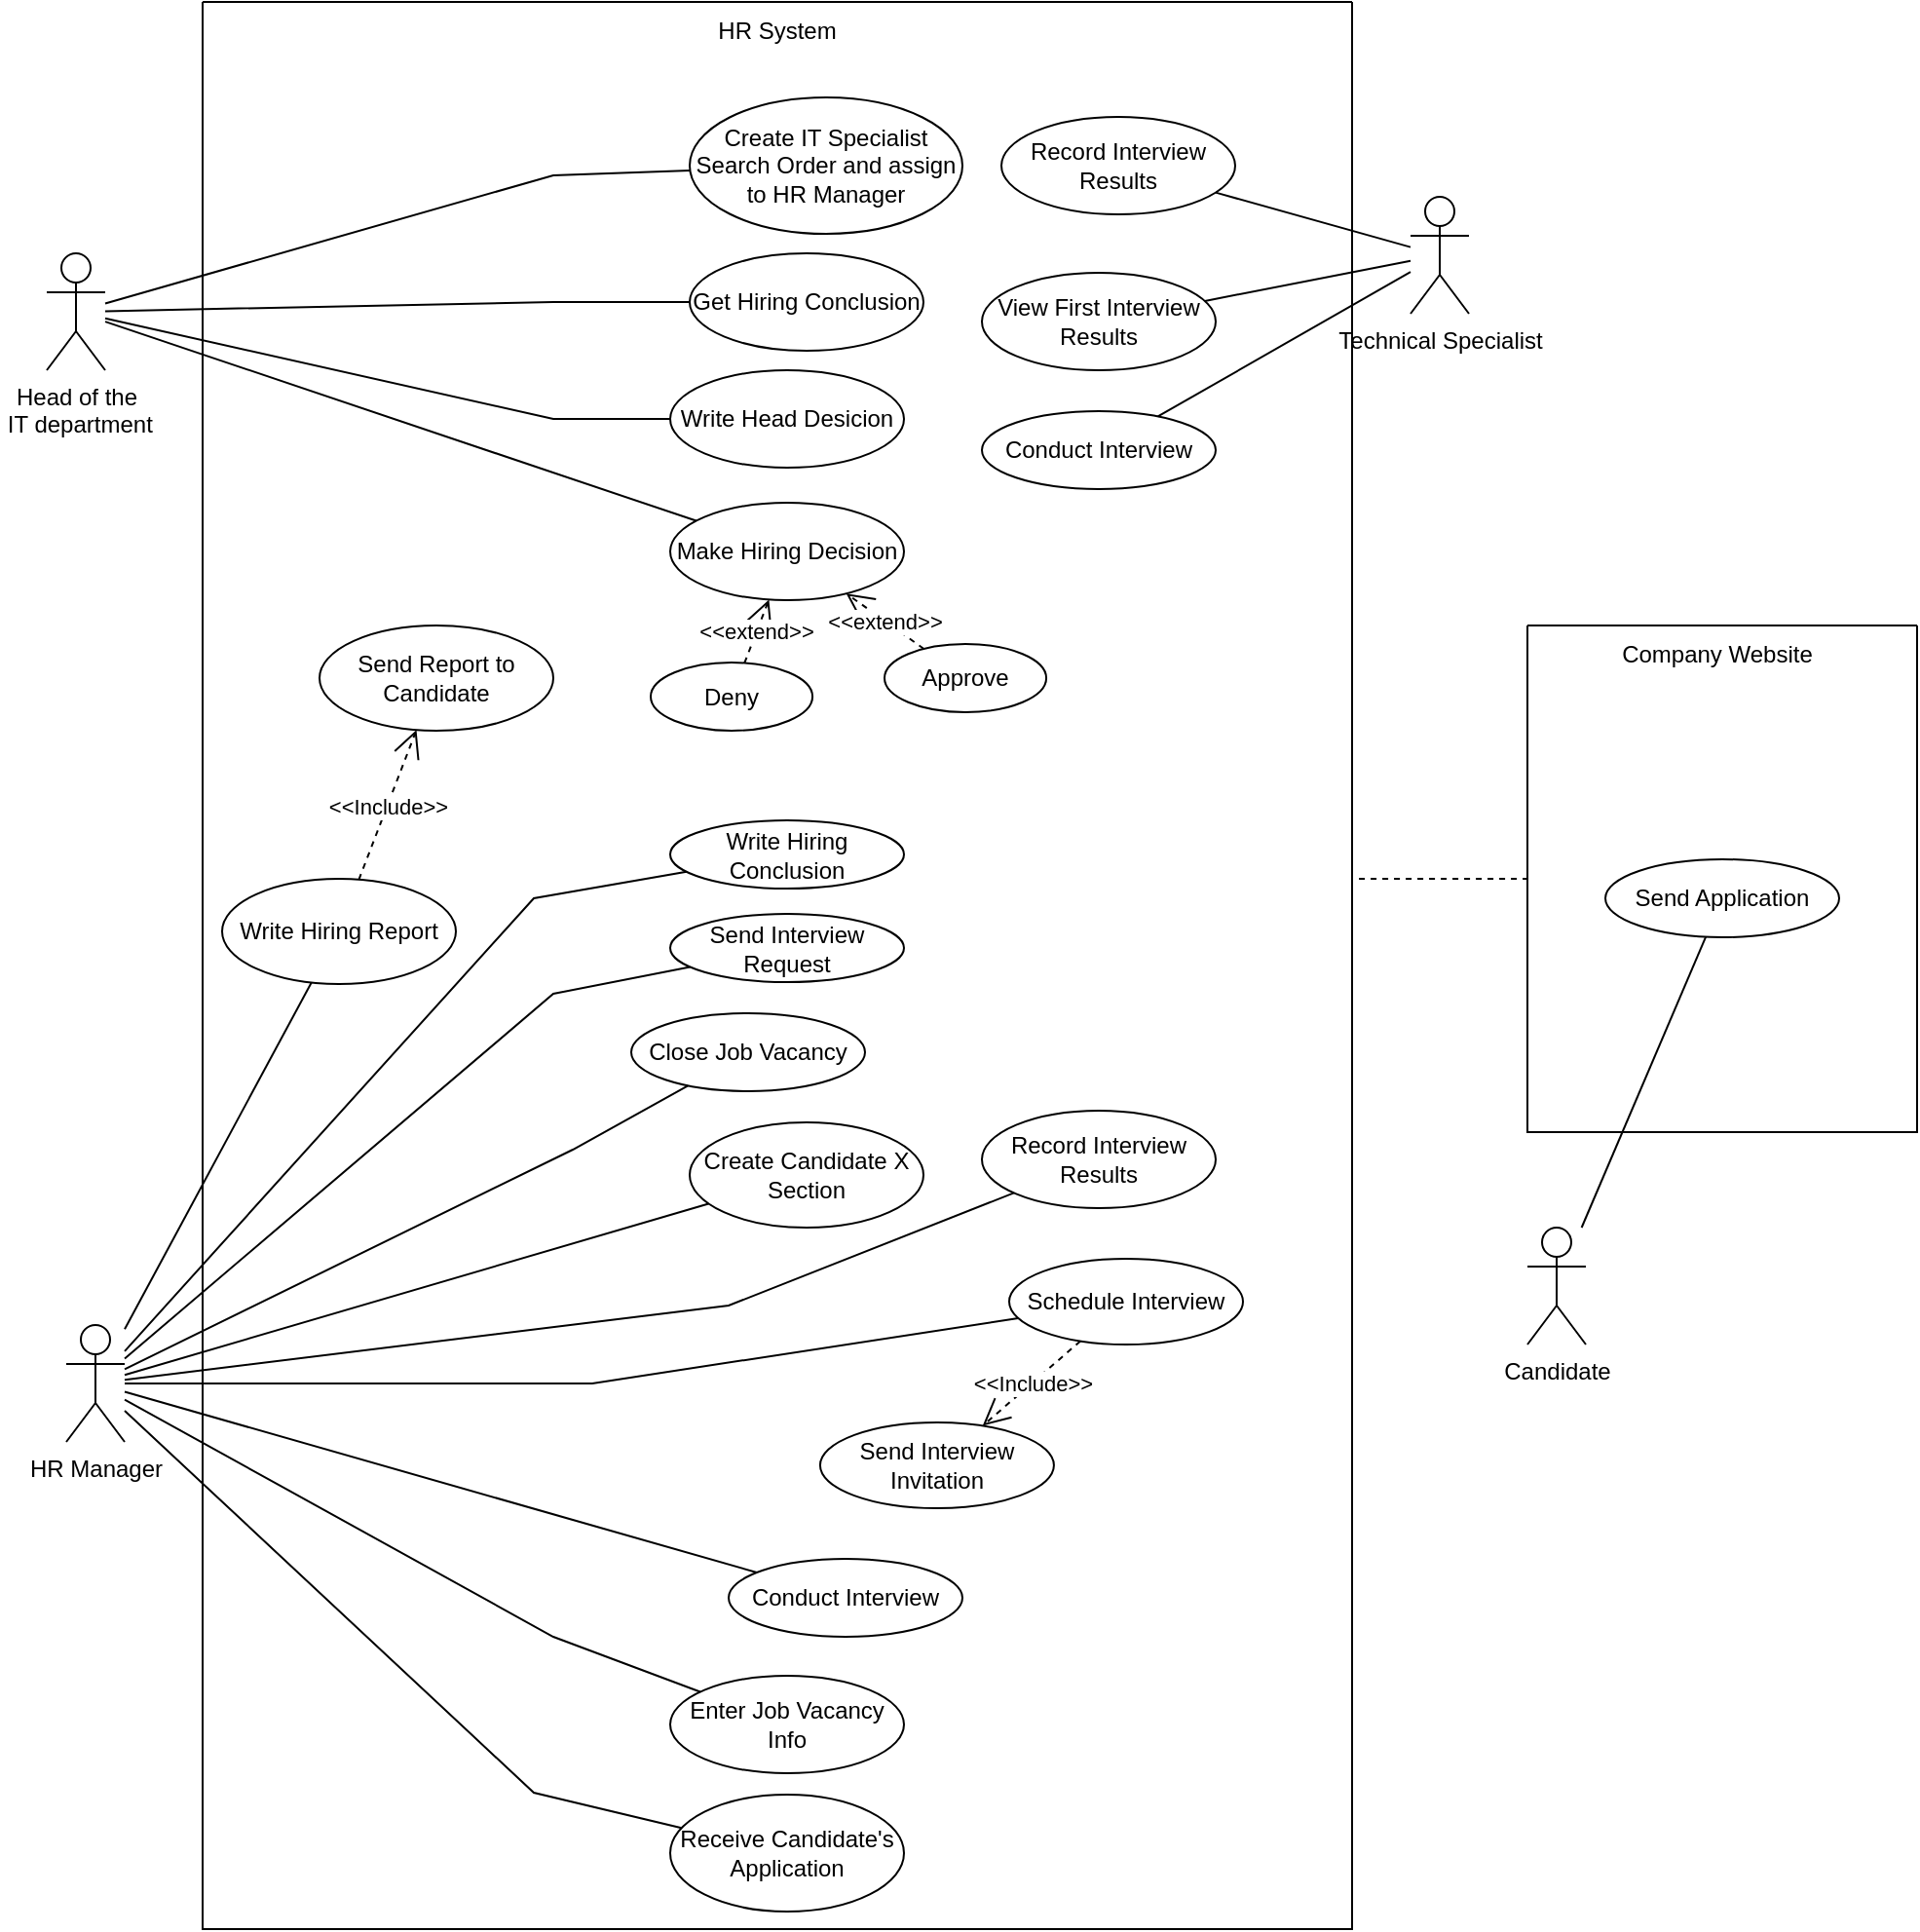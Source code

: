 <mxfile version="22.1.18" type="device" pages="4">
  <diagram name="lab1" id="h9C2mmku8WPLcQu1mDeU">
    <mxGraphModel dx="2391" dy="1009" grid="1" gridSize="10" guides="1" tooltips="1" connect="1" arrows="1" fold="1" page="1" pageScale="1" pageWidth="827" pageHeight="1169" math="0" shadow="0">
      <root>
        <mxCell id="0" />
        <mxCell id="1" parent="0" />
        <mxCell id="R_qPO9XSm8fTyeess8bu-1" value="" style="swimlane;startSize=0;" vertex="1" parent="1">
          <mxGeometry x="110" width="590" height="989" as="geometry" />
        </mxCell>
        <mxCell id="R_qPO9XSm8fTyeess8bu-2" value="HR System" style="text;html=1;strokeColor=none;fillColor=none;align=center;verticalAlign=middle;whiteSpace=wrap;rounded=0;" vertex="1" parent="R_qPO9XSm8fTyeess8bu-1">
          <mxGeometry x="130" width="330" height="30" as="geometry" />
        </mxCell>
        <mxCell id="R_qPO9XSm8fTyeess8bu-3" value="View First Interview Results" style="ellipse;whiteSpace=wrap;html=1;" vertex="1" parent="R_qPO9XSm8fTyeess8bu-1">
          <mxGeometry x="400" y="139" width="120" height="50" as="geometry" />
        </mxCell>
        <mxCell id="R_qPO9XSm8fTyeess8bu-4" value="Record Interview Results" style="ellipse;whiteSpace=wrap;html=1;" vertex="1" parent="R_qPO9XSm8fTyeess8bu-1">
          <mxGeometry x="410" y="59" width="120" height="50" as="geometry" />
        </mxCell>
        <mxCell id="R_qPO9XSm8fTyeess8bu-5" value="Conduct Interview" style="ellipse;whiteSpace=wrap;html=1;" vertex="1" parent="R_qPO9XSm8fTyeess8bu-1">
          <mxGeometry x="400" y="210" width="120" height="40" as="geometry" />
        </mxCell>
        <mxCell id="R_qPO9XSm8fTyeess8bu-6" value="Receive Candidate&#39;s Application" style="ellipse;whiteSpace=wrap;html=1;" vertex="1" parent="R_qPO9XSm8fTyeess8bu-1">
          <mxGeometry x="240" y="920" width="120" height="60" as="geometry" />
        </mxCell>
        <mxCell id="R_qPO9XSm8fTyeess8bu-7" value="" style="swimlane;startSize=0;" vertex="1" parent="1">
          <mxGeometry x="790" y="320" width="200" height="260" as="geometry" />
        </mxCell>
        <mxCell id="R_qPO9XSm8fTyeess8bu-8" value="Company Website" style="text;html=1;strokeColor=none;fillColor=none;align=center;verticalAlign=middle;whiteSpace=wrap;rounded=0;" vertex="1" parent="R_qPO9XSm8fTyeess8bu-7">
          <mxGeometry x="-5" width="205" height="30" as="geometry" />
        </mxCell>
        <mxCell id="R_qPO9XSm8fTyeess8bu-9" value="Send Application" style="ellipse;whiteSpace=wrap;html=1;" vertex="1" parent="R_qPO9XSm8fTyeess8bu-7">
          <mxGeometry x="40" y="120" width="120" height="40" as="geometry" />
        </mxCell>
        <mxCell id="R_qPO9XSm8fTyeess8bu-10" value="Head of the&lt;br&gt;&amp;nbsp;IT department" style="shape=umlActor;verticalLabelPosition=bottom;verticalAlign=top;html=1;outlineConnect=0;" vertex="1" parent="1">
          <mxGeometry x="30" y="129" width="30" height="60" as="geometry" />
        </mxCell>
        <mxCell id="R_qPO9XSm8fTyeess8bu-11" value="Technical Specialist" style="shape=umlActor;verticalLabelPosition=bottom;verticalAlign=top;html=1;outlineConnect=0;" vertex="1" parent="1">
          <mxGeometry x="730" y="100" width="30" height="60" as="geometry" />
        </mxCell>
        <mxCell id="R_qPO9XSm8fTyeess8bu-12" value="HR Manager" style="shape=umlActor;verticalLabelPosition=bottom;verticalAlign=top;html=1;outlineConnect=0;" vertex="1" parent="1">
          <mxGeometry x="40" y="679" width="30" height="60" as="geometry" />
        </mxCell>
        <mxCell id="R_qPO9XSm8fTyeess8bu-13" value="Create IT Specialist Search Order and assign to HR Manager" style="ellipse;whiteSpace=wrap;html=1;" vertex="1" parent="1">
          <mxGeometry x="360" y="49" width="140" height="70" as="geometry" />
        </mxCell>
        <mxCell id="R_qPO9XSm8fTyeess8bu-14" value="Make Hiring Decision" style="ellipse;whiteSpace=wrap;html=1;" vertex="1" parent="1">
          <mxGeometry x="350" y="257" width="120" height="50" as="geometry" />
        </mxCell>
        <mxCell id="R_qPO9XSm8fTyeess8bu-15" value="Enter Job Vacancy Info" style="ellipse;whiteSpace=wrap;html=1;" vertex="1" parent="1">
          <mxGeometry x="350" y="859" width="120" height="50" as="geometry" />
        </mxCell>
        <mxCell id="R_qPO9XSm8fTyeess8bu-16" value="Create Candidate X Section" style="ellipse;whiteSpace=wrap;html=1;" vertex="1" parent="1">
          <mxGeometry x="360" y="575" width="120" height="54" as="geometry" />
        </mxCell>
        <mxCell id="R_qPO9XSm8fTyeess8bu-17" value="Send Interview Invitation" style="ellipse;whiteSpace=wrap;html=1;" vertex="1" parent="1">
          <mxGeometry x="426.96" y="729" width="120" height="44" as="geometry" />
        </mxCell>
        <mxCell id="R_qPO9XSm8fTyeess8bu-18" value="Conduct Interview" style="ellipse;whiteSpace=wrap;html=1;" vertex="1" parent="1">
          <mxGeometry x="380" y="799" width="120" height="40" as="geometry" />
        </mxCell>
        <mxCell id="R_qPO9XSm8fTyeess8bu-19" value="Send Interview Request" style="ellipse;whiteSpace=wrap;html=1;" vertex="1" parent="1">
          <mxGeometry x="350" y="468" width="120" height="35" as="geometry" />
        </mxCell>
        <mxCell id="R_qPO9XSm8fTyeess8bu-20" value="Close Job Vacancy" style="ellipse;whiteSpace=wrap;html=1;" vertex="1" parent="1">
          <mxGeometry x="330" y="519" width="120" height="40" as="geometry" />
        </mxCell>
        <mxCell id="R_qPO9XSm8fTyeess8bu-21" value="Record Interview Results" style="ellipse;whiteSpace=wrap;html=1;" vertex="1" parent="1">
          <mxGeometry x="510" y="569" width="120" height="50" as="geometry" />
        </mxCell>
        <mxCell id="R_qPO9XSm8fTyeess8bu-22" value="Schedule Interview" style="ellipse;whiteSpace=wrap;html=1;" vertex="1" parent="1">
          <mxGeometry x="524" y="645" width="120" height="44" as="geometry" />
        </mxCell>
        <mxCell id="R_qPO9XSm8fTyeess8bu-23" value="&amp;lt;&amp;lt;Include&amp;gt;&amp;gt;" style="endArrow=open;endSize=12;dashed=1;html=1;rounded=0;" edge="1" parent="1" source="R_qPO9XSm8fTyeess8bu-22" target="R_qPO9XSm8fTyeess8bu-17">
          <mxGeometry x="-0.01" width="160" relative="1" as="geometry">
            <mxPoint x="639" y="659" as="sourcePoint" />
            <mxPoint x="643" y="719" as="targetPoint" />
            <mxPoint as="offset" />
          </mxGeometry>
        </mxCell>
        <mxCell id="R_qPO9XSm8fTyeess8bu-24" value="" style="endArrow=none;html=1;rounded=0;" edge="1" parent="1" source="R_qPO9XSm8fTyeess8bu-10" target="R_qPO9XSm8fTyeess8bu-14">
          <mxGeometry width="50" height="50" relative="1" as="geometry">
            <mxPoint x="540" y="229" as="sourcePoint" />
            <mxPoint x="590" y="179" as="targetPoint" />
            <Array as="points" />
          </mxGeometry>
        </mxCell>
        <mxCell id="R_qPO9XSm8fTyeess8bu-25" value="" style="endArrow=none;html=1;rounded=0;" edge="1" parent="1" source="R_qPO9XSm8fTyeess8bu-10" target="R_qPO9XSm8fTyeess8bu-13">
          <mxGeometry width="50" height="50" relative="1" as="geometry">
            <mxPoint x="230" y="296" as="sourcePoint" />
            <mxPoint x="383" y="272" as="targetPoint" />
            <Array as="points">
              <mxPoint x="290" y="89" />
            </Array>
          </mxGeometry>
        </mxCell>
        <mxCell id="R_qPO9XSm8fTyeess8bu-26" value="" style="endArrow=none;html=1;rounded=0;" edge="1" parent="1" source="R_qPO9XSm8fTyeess8bu-16" target="R_qPO9XSm8fTyeess8bu-12">
          <mxGeometry width="50" height="50" relative="1" as="geometry">
            <mxPoint x="521" y="507" as="sourcePoint" />
            <mxPoint x="988" y="625" as="targetPoint" />
          </mxGeometry>
        </mxCell>
        <mxCell id="R_qPO9XSm8fTyeess8bu-27" value="" style="endArrow=none;html=1;rounded=0;" edge="1" parent="1" source="R_qPO9XSm8fTyeess8bu-12" target="R_qPO9XSm8fTyeess8bu-21">
          <mxGeometry width="50" height="50" relative="1" as="geometry">
            <mxPoint x="460" y="598" as="sourcePoint" />
            <mxPoint x="978" y="618" as="targetPoint" />
            <Array as="points">
              <mxPoint x="380" y="669" />
            </Array>
          </mxGeometry>
        </mxCell>
        <mxCell id="R_qPO9XSm8fTyeess8bu-28" value="" style="endArrow=none;html=1;rounded=0;" edge="1" parent="1" source="R_qPO9XSm8fTyeess8bu-12" target="R_qPO9XSm8fTyeess8bu-22">
          <mxGeometry width="50" height="50" relative="1" as="geometry">
            <mxPoint x="250" y="779" as="sourcePoint" />
            <mxPoint x="377" y="690" as="targetPoint" />
            <Array as="points">
              <mxPoint x="310" y="709" />
            </Array>
          </mxGeometry>
        </mxCell>
        <mxCell id="R_qPO9XSm8fTyeess8bu-29" value="" style="endArrow=none;html=1;rounded=0;" edge="1" parent="1" source="R_qPO9XSm8fTyeess8bu-12" target="R_qPO9XSm8fTyeess8bu-19">
          <mxGeometry width="50" height="50" relative="1" as="geometry">
            <mxPoint x="250" y="785" as="sourcePoint" />
            <mxPoint x="530" y="719" as="targetPoint" />
            <Array as="points">
              <mxPoint x="290" y="509" />
            </Array>
          </mxGeometry>
        </mxCell>
        <mxCell id="R_qPO9XSm8fTyeess8bu-30" value="" style="endArrow=none;html=1;rounded=0;" edge="1" parent="1" source="R_qPO9XSm8fTyeess8bu-12" target="R_qPO9XSm8fTyeess8bu-18">
          <mxGeometry width="50" height="50" relative="1" as="geometry">
            <mxPoint x="250" y="790" as="sourcePoint" />
            <mxPoint x="540" y="804" as="targetPoint" />
          </mxGeometry>
        </mxCell>
        <mxCell id="R_qPO9XSm8fTyeess8bu-31" value="" style="endArrow=none;html=1;rounded=0;" edge="1" parent="1" source="R_qPO9XSm8fTyeess8bu-12" target="R_qPO9XSm8fTyeess8bu-15">
          <mxGeometry width="50" height="50" relative="1" as="geometry">
            <mxPoint x="460" y="924" as="sourcePoint" />
            <mxPoint x="890" y="915" as="targetPoint" />
            <Array as="points">
              <mxPoint x="290" y="839" />
            </Array>
          </mxGeometry>
        </mxCell>
        <mxCell id="R_qPO9XSm8fTyeess8bu-32" value="" style="endArrow=none;html=1;rounded=0;" edge="1" parent="1" source="R_qPO9XSm8fTyeess8bu-12" target="R_qPO9XSm8fTyeess8bu-6">
          <mxGeometry width="50" height="50" relative="1" as="geometry">
            <mxPoint x="250" y="813" as="sourcePoint" />
            <mxPoint x="350" y="970" as="targetPoint" />
            <Array as="points">
              <mxPoint x="280" y="919" />
            </Array>
          </mxGeometry>
        </mxCell>
        <mxCell id="R_qPO9XSm8fTyeess8bu-33" value="" style="endArrow=none;html=1;rounded=0;" edge="1" parent="1" source="R_qPO9XSm8fTyeess8bu-20" target="R_qPO9XSm8fTyeess8bu-12">
          <mxGeometry width="50" height="50" relative="1" as="geometry">
            <mxPoint x="379" y="621" as="sourcePoint" />
            <mxPoint x="250" y="771" as="targetPoint" />
            <Array as="points">
              <mxPoint x="300" y="589" />
            </Array>
          </mxGeometry>
        </mxCell>
        <mxCell id="R_qPO9XSm8fTyeess8bu-34" value="" style="endArrow=none;html=1;rounded=0;" edge="1" parent="1" source="R_qPO9XSm8fTyeess8bu-5" target="R_qPO9XSm8fTyeess8bu-11">
          <mxGeometry width="50" height="50" relative="1" as="geometry">
            <mxPoint x="789" y="751" as="sourcePoint" />
            <mxPoint x="1093" y="720" as="targetPoint" />
            <Array as="points" />
          </mxGeometry>
        </mxCell>
        <mxCell id="R_qPO9XSm8fTyeess8bu-35" value="" style="endArrow=none;html=1;rounded=0;" edge="1" parent="1" source="R_qPO9XSm8fTyeess8bu-3" target="R_qPO9XSm8fTyeess8bu-11">
          <mxGeometry width="50" height="50" relative="1" as="geometry">
            <mxPoint x="1005" y="755" as="sourcePoint" />
            <mxPoint x="1093" y="724" as="targetPoint" />
            <Array as="points" />
          </mxGeometry>
        </mxCell>
        <mxCell id="R_qPO9XSm8fTyeess8bu-36" value="" style="endArrow=none;html=1;rounded=0;" edge="1" parent="1" source="R_qPO9XSm8fTyeess8bu-4" target="R_qPO9XSm8fTyeess8bu-11">
          <mxGeometry width="50" height="50" relative="1" as="geometry">
            <mxPoint x="898" y="683" as="sourcePoint" />
            <mxPoint x="1093" y="716" as="targetPoint" />
          </mxGeometry>
        </mxCell>
        <mxCell id="R_qPO9XSm8fTyeess8bu-37" value="&amp;lt;&amp;lt;extend&amp;gt;&amp;gt;" style="endArrow=open;endSize=12;dashed=1;html=1;rounded=0;" edge="1" parent="1" source="R_qPO9XSm8fTyeess8bu-47" target="R_qPO9XSm8fTyeess8bu-14">
          <mxGeometry width="160" relative="1" as="geometry">
            <mxPoint x="759" y="57" as="sourcePoint" />
            <mxPoint x="612" y="111" as="targetPoint" />
          </mxGeometry>
        </mxCell>
        <mxCell id="R_qPO9XSm8fTyeess8bu-38" value="&amp;lt;&amp;lt;extend&amp;gt;&amp;gt;" style="endArrow=open;endSize=12;dashed=1;html=1;rounded=0;" edge="1" parent="1" source="R_qPO9XSm8fTyeess8bu-46" target="R_qPO9XSm8fTyeess8bu-14">
          <mxGeometry width="160" relative="1" as="geometry">
            <mxPoint x="482" y="421" as="sourcePoint" />
            <mxPoint x="430" y="378" as="targetPoint" />
          </mxGeometry>
        </mxCell>
        <mxCell id="R_qPO9XSm8fTyeess8bu-39" value="" style="endArrow=none;html=1;rounded=0;" edge="1" parent="1" source="R_qPO9XSm8fTyeess8bu-12" target="R_qPO9XSm8fTyeess8bu-48">
          <mxGeometry width="50" height="50" relative="1" as="geometry">
            <mxPoint x="316.43" y="703" as="sourcePoint" />
            <mxPoint x="450.43" y="442" as="targetPoint" />
            <Array as="points">
              <mxPoint x="280" y="460" />
            </Array>
          </mxGeometry>
        </mxCell>
        <mxCell id="R_qPO9XSm8fTyeess8bu-40" value="Get Hiring Conclusion" style="ellipse;whiteSpace=wrap;html=1;" vertex="1" parent="1">
          <mxGeometry x="360" y="129" width="120" height="50" as="geometry" />
        </mxCell>
        <mxCell id="R_qPO9XSm8fTyeess8bu-41" value="" style="endArrow=none;html=1;rounded=0;" edge="1" parent="1" source="R_qPO9XSm8fTyeess8bu-10" target="R_qPO9XSm8fTyeess8bu-40">
          <mxGeometry width="50" height="50" relative="1" as="geometry">
            <mxPoint x="220" y="298" as="sourcePoint" />
            <mxPoint x="360" y="302" as="targetPoint" />
            <Array as="points">
              <mxPoint x="290" y="154" />
            </Array>
          </mxGeometry>
        </mxCell>
        <mxCell id="R_qPO9XSm8fTyeess8bu-42" value="Write Head Desicion" style="ellipse;whiteSpace=wrap;html=1;" vertex="1" parent="1">
          <mxGeometry x="350" y="189" width="120" height="50" as="geometry" />
        </mxCell>
        <mxCell id="R_qPO9XSm8fTyeess8bu-43" value="" style="endArrow=none;html=1;rounded=0;" edge="1" parent="1" source="R_qPO9XSm8fTyeess8bu-10" target="R_qPO9XSm8fTyeess8bu-42">
          <mxGeometry width="50" height="50" relative="1" as="geometry">
            <mxPoint x="560" y="329" as="sourcePoint" />
            <mxPoint x="610" y="279" as="targetPoint" />
            <Array as="points">
              <mxPoint x="290" y="214" />
            </Array>
          </mxGeometry>
        </mxCell>
        <mxCell id="R_qPO9XSm8fTyeess8bu-44" value="" style="endArrow=none;html=1;rounded=0;" edge="1" parent="1" source="R_qPO9XSm8fTyeess8bu-12" target="R_qPO9XSm8fTyeess8bu-49">
          <mxGeometry width="50" height="50" relative="1" as="geometry">
            <mxPoint x="520" y="499" as="sourcePoint" />
            <mxPoint x="570" y="449" as="targetPoint" />
          </mxGeometry>
        </mxCell>
        <mxCell id="R_qPO9XSm8fTyeess8bu-45" value="Send Report to Candidate" style="ellipse;whiteSpace=wrap;html=1;" vertex="1" parent="1">
          <mxGeometry x="170" y="320" width="120" height="54" as="geometry" />
        </mxCell>
        <mxCell id="R_qPO9XSm8fTyeess8bu-46" value="Deny" style="ellipse;whiteSpace=wrap;html=1;" vertex="1" parent="1">
          <mxGeometry x="340" y="339" width="83.04" height="35" as="geometry" />
        </mxCell>
        <mxCell id="R_qPO9XSm8fTyeess8bu-47" value="Approve" style="ellipse;whiteSpace=wrap;html=1;" vertex="1" parent="1">
          <mxGeometry x="460" y="329.5" width="83.04" height="35" as="geometry" />
        </mxCell>
        <mxCell id="R_qPO9XSm8fTyeess8bu-48" value="Write Hiring Conclusion" style="ellipse;whiteSpace=wrap;html=1;" vertex="1" parent="1">
          <mxGeometry x="350" y="420" width="120" height="35" as="geometry" />
        </mxCell>
        <mxCell id="R_qPO9XSm8fTyeess8bu-49" value="Write Hiring Report" style="ellipse;whiteSpace=wrap;html=1;" vertex="1" parent="1">
          <mxGeometry x="120" y="450" width="120" height="54" as="geometry" />
        </mxCell>
        <mxCell id="R_qPO9XSm8fTyeess8bu-50" value="&amp;lt;&amp;lt;Include&amp;gt;&amp;gt;" style="endArrow=open;endSize=12;dashed=1;html=1;rounded=0;" edge="1" parent="1" source="R_qPO9XSm8fTyeess8bu-49" target="R_qPO9XSm8fTyeess8bu-45">
          <mxGeometry x="-0.01" width="160" relative="1" as="geometry">
            <mxPoint x="571" y="697" as="sourcePoint" />
            <mxPoint x="520" y="741" as="targetPoint" />
            <mxPoint as="offset" />
          </mxGeometry>
        </mxCell>
        <mxCell id="R_qPO9XSm8fTyeess8bu-51" value="Candidate" style="shape=umlActor;verticalLabelPosition=bottom;verticalAlign=top;html=1;outlineConnect=0;" vertex="1" parent="1">
          <mxGeometry x="790" y="629" width="30" height="60" as="geometry" />
        </mxCell>
        <mxCell id="R_qPO9XSm8fTyeess8bu-52" value="" style="endArrow=none;html=1;rounded=0;" edge="1" parent="1" source="R_qPO9XSm8fTyeess8bu-51" target="R_qPO9XSm8fTyeess8bu-9">
          <mxGeometry width="50" height="50" relative="1" as="geometry">
            <mxPoint x="940" y="530" as="sourcePoint" />
            <mxPoint x="990" y="480" as="targetPoint" />
          </mxGeometry>
        </mxCell>
        <mxCell id="R_qPO9XSm8fTyeess8bu-53" value="" style="endArrow=none;dashed=1;html=1;rounded=0;exitX=1.006;exitY=0.455;exitDx=0;exitDy=0;entryX=0;entryY=0.5;entryDx=0;entryDy=0;exitPerimeter=0;" edge="1" parent="1" source="R_qPO9XSm8fTyeess8bu-1" target="R_qPO9XSm8fTyeess8bu-7">
          <mxGeometry width="50" height="50" relative="1" as="geometry">
            <mxPoint x="730" y="350" as="sourcePoint" />
            <mxPoint x="780" y="300" as="targetPoint" />
          </mxGeometry>
        </mxCell>
      </root>
    </mxGraphModel>
  </diagram>
  <diagram id="OtWgZUXs6e-krTUa2Bv4" name="lab2">
    <mxGraphModel dx="4185" dy="1765" grid="1" gridSize="10" guides="1" tooltips="1" connect="1" arrows="1" fold="1" page="1" pageScale="1" pageWidth="827" pageHeight="1169" math="0" shadow="0">
      <root>
        <mxCell id="0" />
        <mxCell id="1" parent="0" />
        <mxCell id="EhE2Qjm6S2L--12TNbYA-1" style="edgeStyle=orthogonalEdgeStyle;rounded=0;orthogonalLoop=1;jettySize=auto;html=1;dashed=1;endArrow=block;endFill=0;startArrow=oval;startFill=0;exitX=0.5;exitY=0;exitDx=0;exitDy=0;exitPerimeter=0;" edge="1" parent="1" source="EhE2Qjm6S2L--12TNbYA-70" target="EhE2Qjm6S2L--12TNbYA-108">
          <mxGeometry relative="1" as="geometry">
            <mxPoint x="1520" y="640" as="targetPoint" />
            <Array as="points" />
            <mxPoint x="1680" y="1130" as="sourcePoint" />
          </mxGeometry>
        </mxCell>
        <mxCell id="EhE2Qjm6S2L--12TNbYA-2" value="Email" style="edgeLabel;html=1;align=center;verticalAlign=middle;resizable=0;points=[];" connectable="0" vertex="1" parent="EhE2Qjm6S2L--12TNbYA-1">
          <mxGeometry x="0.649" relative="1" as="geometry">
            <mxPoint as="offset" />
          </mxGeometry>
        </mxCell>
        <mxCell id="EhE2Qjm6S2L--12TNbYA-3" style="edgeStyle=orthogonalEdgeStyle;rounded=0;orthogonalLoop=1;jettySize=auto;html=1;dashed=1;endArrow=block;endFill=0;startArrow=oval;startFill=0;" edge="1" parent="1" source="EhE2Qjm6S2L--12TNbYA-56" target="EhE2Qjm6S2L--12TNbYA-101">
          <mxGeometry relative="1" as="geometry">
            <Array as="points">
              <mxPoint x="820" y="630" />
            </Array>
            <mxPoint x="280" y="655" as="sourcePoint" />
            <mxPoint x="880" y="710" as="targetPoint" />
          </mxGeometry>
        </mxCell>
        <mxCell id="EhE2Qjm6S2L--12TNbYA-4" value="Email" style="edgeLabel;html=1;align=center;verticalAlign=middle;resizable=0;points=[];" vertex="1" connectable="0" parent="EhE2Qjm6S2L--12TNbYA-3">
          <mxGeometry x="0.689" y="2" relative="1" as="geometry">
            <mxPoint x="-97" y="92" as="offset" />
          </mxGeometry>
        </mxCell>
        <mxCell id="EhE2Qjm6S2L--12TNbYA-5" style="edgeStyle=orthogonalEdgeStyle;rounded=0;orthogonalLoop=1;jettySize=auto;html=1;dashed=1;endArrow=block;endFill=0;startArrow=oval;startFill=0;" edge="1" parent="1" source="EhE2Qjm6S2L--12TNbYA-78" target="EhE2Qjm6S2L--12TNbYA-104">
          <mxGeometry relative="1" as="geometry">
            <Array as="points">
              <mxPoint x="450" y="1250" />
              <mxPoint x="990" y="1250" />
              <mxPoint x="990" y="720" />
              <mxPoint x="1205" y="720" />
            </Array>
          </mxGeometry>
        </mxCell>
        <mxCell id="EhE2Qjm6S2L--12TNbYA-6" value="IT Company" style="swimlane;html=1;childLayout=stackLayout;resizeParent=1;resizeParentMax=0;horizontal=0;startSize=20;horizontalStack=0;whiteSpace=wrap;" vertex="1" parent="1">
          <mxGeometry x="20" y="730" width="2190" height="790" as="geometry" />
        </mxCell>
        <mxCell id="EhE2Qjm6S2L--12TNbYA-7" style="edgeStyle=orthogonalEdgeStyle;rounded=0;orthogonalLoop=1;jettySize=auto;html=1;dashed=1;exitX=0;exitY=0;exitDx=40;exitDy=37.5;exitPerimeter=0;" edge="1" parent="EhE2Qjm6S2L--12TNbYA-6" source="EhE2Qjm6S2L--12TNbYA-84" target="EhE2Qjm6S2L--12TNbYA-28">
          <mxGeometry relative="1" as="geometry">
            <Array as="points">
              <mxPoint x="790" y="700" />
              <mxPoint x="860" y="700" />
              <mxPoint x="860" y="480" />
              <mxPoint x="1140" y="480" />
            </Array>
          </mxGeometry>
        </mxCell>
        <mxCell id="EhE2Qjm6S2L--12TNbYA-8" style="edgeStyle=orthogonalEdgeStyle;rounded=0;orthogonalLoop=1;jettySize=auto;html=1;dashed=1;" edge="1" parent="EhE2Qjm6S2L--12TNbYA-6" source="EhE2Qjm6S2L--12TNbYA-45" target="EhE2Qjm6S2L--12TNbYA-28">
          <mxGeometry relative="1" as="geometry">
            <mxPoint x="1210" y="240" as="targetPoint" />
            <Array as="points">
              <mxPoint x="430" y="450" />
              <mxPoint x="430" y="480" />
              <mxPoint x="1140" y="480" />
            </Array>
          </mxGeometry>
        </mxCell>
        <mxCell id="EhE2Qjm6S2L--12TNbYA-9" style="edgeStyle=orthogonalEdgeStyle;rounded=0;orthogonalLoop=1;jettySize=auto;html=1;exitX=0.5;exitY=0;exitDx=0;exitDy=0;exitPerimeter=0;" edge="1" parent="EhE2Qjm6S2L--12TNbYA-6" source="EhE2Qjm6S2L--12TNbYA-86" target="EhE2Qjm6S2L--12TNbYA-27">
          <mxGeometry relative="1" as="geometry">
            <Array as="points">
              <mxPoint x="1090" y="550" />
              <mxPoint x="930" y="550" />
              <mxPoint x="930" y="170" />
            </Array>
            <mxPoint x="1010" y="610" as="sourcePoint" />
          </mxGeometry>
        </mxCell>
        <mxCell id="EhE2Qjm6S2L--12TNbYA-10" value="Head of Department" style="swimlane;html=1;startSize=20;horizontal=0;" vertex="1" parent="EhE2Qjm6S2L--12TNbYA-6">
          <mxGeometry x="20" width="2170" height="290" as="geometry" />
        </mxCell>
        <mxCell id="EhE2Qjm6S2L--12TNbYA-11" value="The need to&lt;br&gt;&amp;nbsp;hire an IT &lt;br&gt;specialist arose" style="points=[[0.145,0.145,0],[0.5,0,0],[0.855,0.145,0],[1,0.5,0],[0.855,0.855,0],[0.5,1,0],[0.145,0.855,0],[0,0.5,0]];shape=mxgraph.bpmn.event;html=1;verticalLabelPosition=bottom;labelBackgroundColor=#ffffff;verticalAlign=top;align=center;perimeter=ellipsePerimeter;outlineConnect=0;aspect=fixed;outline=standard;symbol=general;" vertex="1" parent="EhE2Qjm6S2L--12TNbYA-10">
          <mxGeometry x="40" y="120" width="50" height="50" as="geometry" />
        </mxCell>
        <mxCell id="EhE2Qjm6S2L--12TNbYA-12" value="" style="endArrow=classic;html=1;rounded=0;exitX=1;exitY=0.5;exitDx=0;exitDy=0;exitPerimeter=0;" edge="1" parent="EhE2Qjm6S2L--12TNbYA-10" source="EhE2Qjm6S2L--12TNbYA-11" target="EhE2Qjm6S2L--12TNbYA-13">
          <mxGeometry width="50" height="50" relative="1" as="geometry">
            <mxPoint x="120" y="75" as="sourcePoint" />
            <mxPoint x="130" y="60" as="targetPoint" />
          </mxGeometry>
        </mxCell>
        <mxCell id="EhE2Qjm6S2L--12TNbYA-13" value="Create an order to search for an IT specialist" style="points=[[0.25,0,0],[0.5,0,0],[0.75,0,0],[1,0.25,0],[1,0.5,0],[1,0.75,0],[0.75,1,0],[0.5,1,0],[0.25,1,0],[0,0.75,0],[0,0.5,0],[0,0.25,0]];shape=mxgraph.bpmn.task;whiteSpace=wrap;rectStyle=rounded;size=10;html=1;container=1;expand=0;collapsible=0;taskMarker=abstract;" vertex="1" parent="EhE2Qjm6S2L--12TNbYA-10">
          <mxGeometry x="140" y="105" width="120" height="80" as="geometry" />
        </mxCell>
        <mxCell id="EhE2Qjm6S2L--12TNbYA-14" value="" style="edgeStyle=elbowEdgeStyle;fontSize=12;html=1;endArrow=blockThin;endFill=1;rounded=0;" edge="1" parent="EhE2Qjm6S2L--12TNbYA-10">
          <mxGeometry width="160" relative="1" as="geometry">
            <mxPoint x="260" y="147" as="sourcePoint" />
            <mxPoint x="310" y="147" as="targetPoint" />
          </mxGeometry>
        </mxCell>
        <mxCell id="EhE2Qjm6S2L--12TNbYA-15" value="" style="points=[[0.25,0.25,0],[0.5,0,0],[0.75,0.25,0],[1,0.5,0],[0.75,0.75,0],[0.5,1,0],[0.25,0.75,0],[0,0.5,0]];shape=mxgraph.bpmn.gateway2;html=1;verticalLabelPosition=bottom;labelBackgroundColor=#ffffff;verticalAlign=top;align=center;perimeter=rhombusPerimeter;outlineConnect=0;outline=none;symbol=none;gwType=parallel;" vertex="1" parent="EhE2Qjm6S2L--12TNbYA-10">
          <mxGeometry x="540" y="122" width="50" height="50" as="geometry" />
        </mxCell>
        <mxCell id="EhE2Qjm6S2L--12TNbYA-16" value="" style="endArrow=classic;html=1;rounded=0;exitX=0.5;exitY=0;exitDx=0;exitDy=0;exitPerimeter=0;" edge="1" parent="EhE2Qjm6S2L--12TNbYA-10" source="EhE2Qjm6S2L--12TNbYA-18">
          <mxGeometry width="50" height="50" relative="1" as="geometry">
            <mxPoint x="341" y="137" as="sourcePoint" />
            <mxPoint x="390" y="97" as="targetPoint" />
            <Array as="points">
              <mxPoint x="336" y="97" />
            </Array>
          </mxGeometry>
        </mxCell>
        <mxCell id="EhE2Qjm6S2L--12TNbYA-17" value="" style="endArrow=classic;html=1;rounded=0;exitX=0.5;exitY=1;exitDx=0;exitDy=0;exitPerimeter=0;" edge="1" parent="EhE2Qjm6S2L--12TNbYA-10" source="EhE2Qjm6S2L--12TNbYA-18">
          <mxGeometry width="50" height="50" relative="1" as="geometry">
            <mxPoint x="391" y="217" as="sourcePoint" />
            <mxPoint x="390" y="207" as="targetPoint" />
            <Array as="points">
              <mxPoint x="336" y="207" />
            </Array>
          </mxGeometry>
        </mxCell>
        <mxCell id="EhE2Qjm6S2L--12TNbYA-18" value="" style="points=[[0.25,0.25,0],[0.5,0,0],[0.75,0.25,0],[1,0.5,0],[0.75,0.75,0],[0.5,1,0],[0.25,0.75,0],[0,0.5,0]];shape=mxgraph.bpmn.gateway2;html=1;verticalLabelPosition=bottom;labelBackgroundColor=#ffffff;verticalAlign=top;align=center;perimeter=rhombusPerimeter;outlineConnect=0;outline=none;symbol=none;gwType=parallel;" vertex="1" parent="EhE2Qjm6S2L--12TNbYA-10">
          <mxGeometry x="311" y="122" width="50" height="50" as="geometry" />
        </mxCell>
        <mxCell id="EhE2Qjm6S2L--12TNbYA-19" value="Specifiy a list of requirements for IT Specialist" style="points=[[0.25,0,0],[0.5,0,0],[0.75,0,0],[1,0.25,0],[1,0.5,0],[1,0.75,0],[0.75,1,0],[0.5,1,0],[0.25,1,0],[0,0.75,0],[0,0.5,0],[0,0.25,0]];shape=mxgraph.bpmn.task;whiteSpace=wrap;rectStyle=rounded;size=10;html=1;container=1;expand=0;collapsible=0;taskMarker=abstract;" vertex="1" parent="EhE2Qjm6S2L--12TNbYA-10">
          <mxGeometry x="390" y="60" width="120" height="80" as="geometry" />
        </mxCell>
        <mxCell id="EhE2Qjm6S2L--12TNbYA-20" value="Indicate a Technical Specialist" style="points=[[0.25,0,0],[0.5,0,0],[0.75,0,0],[1,0.25,0],[1,0.5,0],[1,0.75,0],[0.75,1,0],[0.5,1,0],[0.25,1,0],[0,0.75,0],[0,0.5,0],[0,0.25,0]];shape=mxgraph.bpmn.task;whiteSpace=wrap;rectStyle=rounded;size=10;html=1;container=1;expand=0;collapsible=0;taskMarker=abstract;" vertex="1" parent="EhE2Qjm6S2L--12TNbYA-10">
          <mxGeometry x="390" y="170" width="120" height="80" as="geometry" />
        </mxCell>
        <mxCell id="EhE2Qjm6S2L--12TNbYA-21" value="" style="edgeStyle=elbowEdgeStyle;fontSize=12;html=1;endArrow=blockThin;endFill=1;rounded=0;" edge="1" parent="EhE2Qjm6S2L--12TNbYA-10">
          <mxGeometry width="160" relative="1" as="geometry">
            <mxPoint x="590" y="147" as="sourcePoint" />
            <mxPoint x="640" y="147" as="targetPoint" />
          </mxGeometry>
        </mxCell>
        <mxCell id="EhE2Qjm6S2L--12TNbYA-22" value="" style="endArrow=classic;html=1;rounded=0;" edge="1" parent="EhE2Qjm6S2L--12TNbYA-10" source="EhE2Qjm6S2L--12TNbYA-20" target="EhE2Qjm6S2L--12TNbYA-15">
          <mxGeometry width="50" height="50" relative="1" as="geometry">
            <mxPoint x="346" y="182" as="sourcePoint" />
            <mxPoint x="411" y="217" as="targetPoint" />
            <Array as="points">
              <mxPoint x="565" y="210" />
            </Array>
          </mxGeometry>
        </mxCell>
        <mxCell id="EhE2Qjm6S2L--12TNbYA-23" style="edgeStyle=orthogonalEdgeStyle;rounded=0;orthogonalLoop=1;jettySize=auto;html=1;entryX=0.5;entryY=0;entryDx=0;entryDy=0;entryPerimeter=0;" edge="1" parent="EhE2Qjm6S2L--12TNbYA-10" source="EhE2Qjm6S2L--12TNbYA-19" target="EhE2Qjm6S2L--12TNbYA-15">
          <mxGeometry relative="1" as="geometry">
            <Array as="points">
              <mxPoint x="565" y="100" />
            </Array>
          </mxGeometry>
        </mxCell>
        <mxCell id="EhE2Qjm6S2L--12TNbYA-24" style="edgeStyle=orthogonalEdgeStyle;rounded=0;orthogonalLoop=1;jettySize=auto;html=1;" edge="1" parent="EhE2Qjm6S2L--12TNbYA-10" source="EhE2Qjm6S2L--12TNbYA-25" target="EhE2Qjm6S2L--12TNbYA-27">
          <mxGeometry relative="1" as="geometry" />
        </mxCell>
        <mxCell id="EhE2Qjm6S2L--12TNbYA-25" value="Assign order to the HR Manager" style="points=[[0.25,0,0],[0.5,0,0],[0.75,0,0],[1,0.25,0],[1,0.5,0],[1,0.75,0],[0.75,1,0],[0.5,1,0],[0.25,1,0],[0,0.75,0],[0,0.5,0],[0,0.25,0]];shape=mxgraph.bpmn.task;whiteSpace=wrap;rectStyle=rounded;size=10;html=1;container=1;expand=0;collapsible=0;taskMarker=abstract;" vertex="1" parent="EhE2Qjm6S2L--12TNbYA-10">
          <mxGeometry x="640" y="107" width="120" height="80" as="geometry" />
        </mxCell>
        <mxCell id="EhE2Qjm6S2L--12TNbYA-26" style="edgeStyle=orthogonalEdgeStyle;rounded=0;orthogonalLoop=1;jettySize=auto;html=1;" edge="1" parent="EhE2Qjm6S2L--12TNbYA-10" source="EhE2Qjm6S2L--12TNbYA-27">
          <mxGeometry relative="1" as="geometry">
            <mxPoint x="1110" y="147" as="targetPoint" />
          </mxGeometry>
        </mxCell>
        <mxCell id="EhE2Qjm6S2L--12TNbYA-27" value="Candidate&lt;br&gt;Proposal" style="points=[[0.145,0.145,0],[0.5,0,0],[0.855,0.145,0],[1,0.5,0],[0.855,0.855,0],[0.5,1,0],[0.145,0.855,0],[0,0.5,0]];shape=mxgraph.bpmn.event;html=1;verticalLabelPosition=bottom;labelBackgroundColor=#ffffff;verticalAlign=top;align=center;perimeter=ellipsePerimeter;outlineConnect=0;aspect=fixed;outline=standard;symbol=message;" vertex="1" parent="EhE2Qjm6S2L--12TNbYA-10">
          <mxGeometry x="1010" y="122" width="50" height="50" as="geometry" />
        </mxCell>
        <mxCell id="EhE2Qjm6S2L--12TNbYA-28" value="Review the results of the interviews" style="points=[[0.25,0,0],[0.5,0,0],[0.75,0,0],[1,0.25,0],[1,0.5,0],[1,0.75,0],[0.75,1,0],[0.5,1,0],[0.25,1,0],[0,0.75,0],[0,0.5,0],[0,0.25,0]];shape=mxgraph.bpmn.task;whiteSpace=wrap;rectStyle=rounded;size=10;html=1;container=1;expand=0;collapsible=0;taskMarker=abstract;" vertex="1" parent="EhE2Qjm6S2L--12TNbYA-10">
          <mxGeometry x="1110" y="107" width="120" height="80" as="geometry" />
        </mxCell>
        <mxCell id="EhE2Qjm6S2L--12TNbYA-29" value="" style="edgeStyle=elbowEdgeStyle;fontSize=12;html=1;endArrow=blockThin;endFill=1;rounded=0;" edge="1" parent="EhE2Qjm6S2L--12TNbYA-10">
          <mxGeometry width="160" relative="1" as="geometry">
            <mxPoint x="1230" y="150" as="sourcePoint" />
            <mxPoint x="1270" y="150" as="targetPoint" />
          </mxGeometry>
        </mxCell>
        <mxCell id="EhE2Qjm6S2L--12TNbYA-30" style="edgeStyle=orthogonalEdgeStyle;rounded=0;orthogonalLoop=1;jettySize=auto;html=1;entryX=0;entryY=0.5;entryDx=0;entryDy=0;entryPerimeter=0;" edge="1" parent="EhE2Qjm6S2L--12TNbYA-10" source="EhE2Qjm6S2L--12TNbYA-34" target="EhE2Qjm6S2L--12TNbYA-36">
          <mxGeometry relative="1" as="geometry">
            <mxPoint x="1295" y="70" as="targetPoint" />
          </mxGeometry>
        </mxCell>
        <mxCell id="EhE2Qjm6S2L--12TNbYA-31" value="the results satisfy&lt;br&gt;the Head" style="edgeLabel;html=1;align=center;verticalAlign=middle;resizable=0;points=[];rotation=-90;" connectable="0" vertex="1" parent="EhE2Qjm6S2L--12TNbYA-30">
          <mxGeometry x="-0.006" y="4" relative="1" as="geometry">
            <mxPoint x="-11" y="-4" as="offset" />
          </mxGeometry>
        </mxCell>
        <mxCell id="EhE2Qjm6S2L--12TNbYA-32" style="edgeStyle=orthogonalEdgeStyle;rounded=0;orthogonalLoop=1;jettySize=auto;html=1;entryX=0;entryY=0.5;entryDx=0;entryDy=0;entryPerimeter=0;" edge="1" parent="EhE2Qjm6S2L--12TNbYA-10" source="EhE2Qjm6S2L--12TNbYA-34" target="EhE2Qjm6S2L--12TNbYA-38">
          <mxGeometry relative="1" as="geometry">
            <mxPoint x="1295" y="220" as="targetPoint" />
          </mxGeometry>
        </mxCell>
        <mxCell id="EhE2Qjm6S2L--12TNbYA-33" value="the results don&#39;t&lt;br&gt;satisfy the Head" style="edgeLabel;html=1;align=center;verticalAlign=middle;resizable=0;points=[];rotation=-90;" connectable="0" vertex="1" parent="EhE2Qjm6S2L--12TNbYA-32">
          <mxGeometry x="-0.43" y="1" relative="1" as="geometry">
            <mxPoint x="-16" y="24" as="offset" />
          </mxGeometry>
        </mxCell>
        <mxCell id="EhE2Qjm6S2L--12TNbYA-34" value="" style="points=[[0.25,0.25,0],[0.5,0,0],[0.75,0.25,0],[1,0.5,0],[0.75,0.75,0],[0.5,1,0],[0.25,0.75,0],[0,0.5,0]];shape=mxgraph.bpmn.gateway2;html=1;verticalLabelPosition=bottom;labelBackgroundColor=#ffffff;verticalAlign=top;align=center;perimeter=rhombusPerimeter;outlineConnect=0;outline=none;symbol=none;gwType=exclusive;" vertex="1" parent="EhE2Qjm6S2L--12TNbYA-10">
          <mxGeometry x="1270" y="125" width="50" height="50" as="geometry" />
        </mxCell>
        <mxCell id="EhE2Qjm6S2L--12TNbYA-35" style="edgeStyle=orthogonalEdgeStyle;rounded=0;orthogonalLoop=1;jettySize=auto;html=1;" edge="1" parent="EhE2Qjm6S2L--12TNbYA-10" source="EhE2Qjm6S2L--12TNbYA-36" target="EhE2Qjm6S2L--12TNbYA-39">
          <mxGeometry relative="1" as="geometry" />
        </mxCell>
        <mxCell id="EhE2Qjm6S2L--12TNbYA-36" value="Approve" style="points=[[0.25,0,0],[0.5,0,0],[0.75,0,0],[1,0.25,0],[1,0.5,0],[1,0.75,0],[0.75,1,0],[0.5,1,0],[0.25,1,0],[0,0.75,0],[0,0.5,0],[0,0.25,0]];shape=mxgraph.bpmn.task;whiteSpace=wrap;rectStyle=rounded;size=10;html=1;container=1;expand=0;collapsible=0;taskMarker=abstract;" vertex="1" parent="EhE2Qjm6S2L--12TNbYA-10">
          <mxGeometry x="1320" y="27" width="120" height="80" as="geometry" />
        </mxCell>
        <mxCell id="EhE2Qjm6S2L--12TNbYA-37" style="edgeStyle=orthogonalEdgeStyle;rounded=0;orthogonalLoop=1;jettySize=auto;html=1;" edge="1" parent="EhE2Qjm6S2L--12TNbYA-10" source="EhE2Qjm6S2L--12TNbYA-38" target="EhE2Qjm6S2L--12TNbYA-39">
          <mxGeometry relative="1" as="geometry" />
        </mxCell>
        <mxCell id="EhE2Qjm6S2L--12TNbYA-38" value="Deny" style="points=[[0.25,0,0],[0.5,0,0],[0.75,0,0],[1,0.25,0],[1,0.5,0],[1,0.75,0],[0.75,1,0],[0.5,1,0],[0.25,1,0],[0,0.75,0],[0,0.5,0],[0,0.25,0]];shape=mxgraph.bpmn.task;whiteSpace=wrap;rectStyle=rounded;size=10;html=1;container=1;expand=0;collapsible=0;taskMarker=abstract;" vertex="1" parent="EhE2Qjm6S2L--12TNbYA-10">
          <mxGeometry x="1320" y="185" width="120" height="80" as="geometry" />
        </mxCell>
        <mxCell id="EhE2Qjm6S2L--12TNbYA-39" value="" style="points=[[0.25,0.25,0],[0.5,0,0],[0.75,0.25,0],[1,0.5,0],[0.75,0.75,0],[0.5,1,0],[0.25,0.75,0],[0,0.5,0]];shape=mxgraph.bpmn.gateway2;html=1;verticalLabelPosition=bottom;labelBackgroundColor=#ffffff;verticalAlign=top;align=center;perimeter=rhombusPerimeter;outlineConnect=0;outline=none;symbol=none;gwType=exclusive;" vertex="1" parent="EhE2Qjm6S2L--12TNbYA-10">
          <mxGeometry x="1460" y="120" width="50" height="50" as="geometry" />
        </mxCell>
        <mxCell id="EhE2Qjm6S2L--12TNbYA-40" value="HR Manager" style="swimlane;html=1;startSize=20;horizontal=0;" vertex="1" parent="EhE2Qjm6S2L--12TNbYA-6">
          <mxGeometry x="20" y="290" width="2170" height="240" as="geometry" />
        </mxCell>
        <mxCell id="EhE2Qjm6S2L--12TNbYA-41" style="edgeStyle=orthogonalEdgeStyle;rounded=0;orthogonalLoop=1;jettySize=auto;html=1;" edge="1" parent="EhE2Qjm6S2L--12TNbYA-40" source="EhE2Qjm6S2L--12TNbYA-51" target="EhE2Qjm6S2L--12TNbYA-63">
          <mxGeometry relative="1" as="geometry">
            <mxPoint x="310" y="60" as="targetPoint" />
          </mxGeometry>
        </mxCell>
        <mxCell id="EhE2Qjm6S2L--12TNbYA-42" style="edgeStyle=orthogonalEdgeStyle;rounded=0;orthogonalLoop=1;jettySize=auto;html=1;" edge="1" parent="EhE2Qjm6S2L--12TNbYA-40" source="EhE2Qjm6S2L--12TNbYA-52" target="EhE2Qjm6S2L--12TNbYA-54">
          <mxGeometry relative="1" as="geometry" />
        </mxCell>
        <mxCell id="EhE2Qjm6S2L--12TNbYA-43" value="" style="endArrow=classic;html=1;rounded=0;exitX=1;exitY=0.5;exitDx=0;exitDy=0;exitPerimeter=0;entryX=0;entryY=0.5;entryDx=0;entryDy=0;entryPerimeter=0;" edge="1" parent="EhE2Qjm6S2L--12TNbYA-40" source="EhE2Qjm6S2L--12TNbYA-57" target="EhE2Qjm6S2L--12TNbYA-58">
          <mxGeometry width="50" height="50" relative="1" as="geometry">
            <mxPoint x="1010" y="50" as="sourcePoint" />
            <mxPoint x="1060" as="targetPoint" />
          </mxGeometry>
        </mxCell>
        <mxCell id="EhE2Qjm6S2L--12TNbYA-44" value="" style="endArrow=classic;html=1;rounded=0;exitX=1;exitY=0.5;exitDx=0;exitDy=0;exitPerimeter=0;entryX=0;entryY=0.5;entryDx=0;entryDy=0;entryPerimeter=0;" edge="1" parent="EhE2Qjm6S2L--12TNbYA-40" source="EhE2Qjm6S2L--12TNbYA-58" target="EhE2Qjm6S2L--12TNbYA-59">
          <mxGeometry width="50" height="50" relative="1" as="geometry">
            <mxPoint x="1160" y="60" as="sourcePoint" />
            <mxPoint x="1210" y="10" as="targetPoint" />
          </mxGeometry>
        </mxCell>
        <mxCell id="EhE2Qjm6S2L--12TNbYA-45" value="Interview&lt;br&gt;Summary" style="shape=mxgraph.bpmn.data;labelPosition=center;verticalLabelPosition=bottom;align=center;verticalAlign=top;size=15;html=1;" vertex="1" parent="EhE2Qjm6S2L--12TNbYA-40">
          <mxGeometry x="340" y="110" width="40" height="60" as="geometry" />
        </mxCell>
        <mxCell id="EhE2Qjm6S2L--12TNbYA-46" style="edgeStyle=orthogonalEdgeStyle;rounded=0;orthogonalLoop=1;jettySize=auto;html=1;dashed=1;entryX=1.083;entryY=0.671;entryDx=0;entryDy=0;entryPerimeter=0;" edge="1" parent="EhE2Qjm6S2L--12TNbYA-40" target="EhE2Qjm6S2L--12TNbYA-45">
          <mxGeometry relative="1" as="geometry">
            <mxPoint x="390" y="150" as="targetPoint" />
            <Array as="points">
              <mxPoint x="1040" y="150" />
            </Array>
            <mxPoint x="1039.957" y="100" as="sourcePoint" />
          </mxGeometry>
        </mxCell>
        <mxCell id="EhE2Qjm6S2L--12TNbYA-47" style="edgeStyle=orthogonalEdgeStyle;rounded=0;orthogonalLoop=1;jettySize=auto;html=1;" edge="1" parent="EhE2Qjm6S2L--12TNbYA-40" source="EhE2Qjm6S2L--12TNbYA-66" target="EhE2Qjm6S2L--12TNbYA-60">
          <mxGeometry relative="1" as="geometry" />
        </mxCell>
        <mxCell id="EhE2Qjm6S2L--12TNbYA-48" style="edgeStyle=orthogonalEdgeStyle;rounded=0;orthogonalLoop=1;jettySize=auto;html=1;" edge="1" parent="EhE2Qjm6S2L--12TNbYA-40" source="EhE2Qjm6S2L--12TNbYA-60" target="EhE2Qjm6S2L--12TNbYA-61">
          <mxGeometry relative="1" as="geometry" />
        </mxCell>
        <mxCell id="EhE2Qjm6S2L--12TNbYA-49" value="Vacancy order&lt;br&gt;&amp;nbsp;received" style="points=[[0.145,0.145,0],[0.5,0,0],[0.855,0.145,0],[1,0.5,0],[0.855,0.855,0],[0.5,1,0],[0.145,0.855,0],[0,0.5,0]];shape=mxgraph.bpmn.event;html=1;verticalLabelPosition=bottom;labelBackgroundColor=#ffffff;verticalAlign=top;align=center;perimeter=ellipsePerimeter;outlineConnect=0;aspect=fixed;outline=standard;symbol=message;" vertex="1" parent="EhE2Qjm6S2L--12TNbYA-40">
          <mxGeometry x="40" y="35" width="50" height="50" as="geometry" />
        </mxCell>
        <mxCell id="EhE2Qjm6S2L--12TNbYA-50" style="edgeStyle=orthogonalEdgeStyle;rounded=0;orthogonalLoop=1;jettySize=auto;html=1;" edge="1" parent="EhE2Qjm6S2L--12TNbYA-40" source="EhE2Qjm6S2L--12TNbYA-49" target="EhE2Qjm6S2L--12TNbYA-51">
          <mxGeometry relative="1" as="geometry" />
        </mxCell>
        <mxCell id="EhE2Qjm6S2L--12TNbYA-51" value="Enter information about an open position in the &quot;Vacancies&quot; section" style="points=[[0.25,0,0],[0.5,0,0],[0.75,0,0],[1,0.25,0],[1,0.5,0],[1,0.75,0],[0.75,1,0],[0.5,1,0],[0.25,1,0],[0,0.75,0],[0,0.5,0],[0,0.25,0]];shape=mxgraph.bpmn.task;whiteSpace=wrap;rectStyle=rounded;size=10;html=1;container=1;expand=0;collapsible=0;taskMarker=abstract;" vertex="1" parent="EhE2Qjm6S2L--12TNbYA-40">
          <mxGeometry x="140" y="20" width="120" height="80" as="geometry" />
        </mxCell>
        <mxCell id="EhE2Qjm6S2L--12TNbYA-52" value="Create Candidate X Section" style="points=[[0.25,0,0],[0.5,0,0],[0.75,0,0],[1,0.25,0],[1,0.5,0],[1,0.75,0],[0.75,1,0],[0.5,1,0],[0.25,1,0],[0,0.75,0],[0,0.5,0],[0,0.25,0]];shape=mxgraph.bpmn.task;whiteSpace=wrap;rectStyle=rounded;size=10;html=1;container=1;expand=0;collapsible=0;taskMarker=abstract;" vertex="1" parent="EhE2Qjm6S2L--12TNbYA-40">
          <mxGeometry x="400" y="20" width="120" height="80" as="geometry" />
        </mxCell>
        <mxCell id="EhE2Qjm6S2L--12TNbYA-53" style="edgeStyle=orthogonalEdgeStyle;rounded=0;orthogonalLoop=1;jettySize=auto;html=1;" edge="1" parent="EhE2Qjm6S2L--12TNbYA-40" source="EhE2Qjm6S2L--12TNbYA-54" target="EhE2Qjm6S2L--12TNbYA-56">
          <mxGeometry relative="1" as="geometry" />
        </mxCell>
        <mxCell id="EhE2Qjm6S2L--12TNbYA-54" value="Redirect the&lt;br&gt;Application into the Section" style="points=[[0.25,0,0],[0.5,0,0],[0.75,0,0],[1,0.25,0],[1,0.5,0],[1,0.75,0],[0.75,1,0],[0.5,1,0],[0.25,1,0],[0,0.75,0],[0,0.5,0],[0,0.25,0]];shape=mxgraph.bpmn.task;whiteSpace=wrap;rectStyle=rounded;size=10;html=1;container=1;expand=0;collapsible=0;taskMarker=abstract;" vertex="1" parent="EhE2Qjm6S2L--12TNbYA-40">
          <mxGeometry x="560" y="20" width="120" height="80" as="geometry" />
        </mxCell>
        <mxCell id="EhE2Qjm6S2L--12TNbYA-55" style="edgeStyle=orthogonalEdgeStyle;rounded=0;orthogonalLoop=1;jettySize=auto;html=1;" edge="1" parent="EhE2Qjm6S2L--12TNbYA-40" source="EhE2Qjm6S2L--12TNbYA-56" target="EhE2Qjm6S2L--12TNbYA-57">
          <mxGeometry relative="1" as="geometry" />
        </mxCell>
        <mxCell id="EhE2Qjm6S2L--12TNbYA-56" value="Create a standard letter with an invitation to the first interview" style="points=[[0.25,0,0],[0.5,0,0],[0.75,0,0],[1,0.25,0],[1,0.5,0],[1,0.75,0],[0.75,1,0],[0.5,1,0],[0.25,1,0],[0,0.75,0],[0,0.5,0],[0,0.25,0]];shape=mxgraph.bpmn.task;whiteSpace=wrap;rectStyle=rounded;size=10;html=1;container=1;expand=0;collapsible=0;taskMarker=abstract;" vertex="1" parent="EhE2Qjm6S2L--12TNbYA-40">
          <mxGeometry x="720" y="20" width="120" height="80" as="geometry" />
        </mxCell>
        <mxCell id="EhE2Qjm6S2L--12TNbYA-57" value="Interview" style="points=[[0.25,0,0],[0.5,0,0],[0.75,0,0],[1,0.25,0],[1,0.5,0],[1,0.75,0],[0.75,1,0],[0.5,1,0],[0.25,1,0],[0,0.75,0],[0,0.5,0],[0,0.25,0]];shape=mxgraph.bpmn.task;whiteSpace=wrap;rectStyle=rounded;size=10;html=1;container=1;expand=0;collapsible=0;taskMarker=abstract;" vertex="1" parent="EhE2Qjm6S2L--12TNbYA-40">
          <mxGeometry x="980" y="20" width="120" height="80" as="geometry" />
        </mxCell>
        <mxCell id="EhE2Qjm6S2L--12TNbYA-58" value="Register IT qualification data" style="points=[[0.25,0,0],[0.5,0,0],[0.75,0,0],[1,0.25,0],[1,0.5,0],[1,0.75,0],[0.75,1,0],[0.5,1,0],[0.25,1,0],[0,0.75,0],[0,0.5,0],[0,0.25,0]];shape=mxgraph.bpmn.task;whiteSpace=wrap;rectStyle=rounded;size=10;html=1;container=1;expand=0;collapsible=0;taskMarker=abstract;" vertex="1" parent="EhE2Qjm6S2L--12TNbYA-40">
          <mxGeometry x="1140" y="20" width="120" height="80" as="geometry" />
        </mxCell>
        <mxCell id="EhE2Qjm6S2L--12TNbYA-59" value="Request Technical Specialist" style="points=[[0.25,0,0],[0.5,0,0],[0.75,0,0],[1,0.25,0],[1,0.5,0],[1,0.75,0],[0.75,1,0],[0.5,1,0],[0.25,1,0],[0,0.75,0],[0,0.5,0],[0,0.25,0]];shape=mxgraph.bpmn.task;whiteSpace=wrap;rectStyle=rounded;size=10;html=1;container=1;expand=0;collapsible=0;taskMarker=abstract;" vertex="1" parent="EhE2Qjm6S2L--12TNbYA-40">
          <mxGeometry x="1300" y="20" width="120" height="80" as="geometry" />
        </mxCell>
        <mxCell id="EhE2Qjm6S2L--12TNbYA-60" value="Close Job Vacancy" style="points=[[0.25,0,0],[0.5,0,0],[0.75,0,0],[1,0.25,0],[1,0.5,0],[1,0.75,0],[0.75,1,0],[0.5,1,0],[0.25,1,0],[0,0.75,0],[0,0.5,0],[0,0.25,0]];shape=mxgraph.bpmn.task;whiteSpace=wrap;rectStyle=rounded;size=10;html=1;container=1;expand=0;collapsible=0;taskMarker=abstract;" vertex="1" parent="EhE2Qjm6S2L--12TNbYA-40">
          <mxGeometry x="1950" y="35" width="120" height="80" as="geometry" />
        </mxCell>
        <mxCell id="EhE2Qjm6S2L--12TNbYA-61" value="IT Specialist&lt;br&gt;Hired" style="points=[[0.145,0.145,0],[0.5,0,0],[0.855,0.145,0],[1,0.5,0],[0.855,0.855,0],[0.5,1,0],[0.145,0.855,0],[0,0.5,0]];shape=mxgraph.bpmn.event;html=1;verticalLabelPosition=bottom;labelBackgroundColor=#ffffff;verticalAlign=top;align=center;perimeter=ellipsePerimeter;outlineConnect=0;aspect=fixed;outline=end;symbol=terminate2;" vertex="1" parent="EhE2Qjm6S2L--12TNbYA-40">
          <mxGeometry x="2110" y="50" width="50" height="50" as="geometry" />
        </mxCell>
        <mxCell id="EhE2Qjm6S2L--12TNbYA-62" style="edgeStyle=orthogonalEdgeStyle;rounded=0;orthogonalLoop=1;jettySize=auto;html=1;" edge="1" parent="EhE2Qjm6S2L--12TNbYA-40" source="EhE2Qjm6S2L--12TNbYA-63" target="EhE2Qjm6S2L--12TNbYA-52">
          <mxGeometry relative="1" as="geometry" />
        </mxCell>
        <mxCell id="EhE2Qjm6S2L--12TNbYA-63" value="Application Received" style="points=[[0.145,0.145,0],[0.5,0,0],[0.855,0.145,0],[1,0.5,0],[0.855,0.855,0],[0.5,1,0],[0.145,0.855,0],[0,0.5,0]];shape=mxgraph.bpmn.event;html=1;verticalLabelPosition=bottom;labelBackgroundColor=#ffffff;verticalAlign=top;align=center;perimeter=ellipsePerimeter;outlineConnect=0;aspect=fixed;outline=standard;symbol=message;" vertex="1" parent="EhE2Qjm6S2L--12TNbYA-40">
          <mxGeometry x="310" y="35" width="50" height="50" as="geometry" />
        </mxCell>
        <mxCell id="EhE2Qjm6S2L--12TNbYA-64" style="edgeStyle=orthogonalEdgeStyle;rounded=0;orthogonalLoop=1;jettySize=auto;html=1;dashed=1;" edge="1" parent="EhE2Qjm6S2L--12TNbYA-40" target="EhE2Qjm6S2L--12TNbYA-77">
          <mxGeometry relative="1" as="geometry">
            <mxPoint x="340" y="149.003" as="sourcePoint" />
            <mxPoint x="100" y="268.96" as="targetPoint" />
          </mxGeometry>
        </mxCell>
        <mxCell id="EhE2Qjm6S2L--12TNbYA-65" value="Reject Candidate" style="points=[[0.25,0,0],[0.5,0,0],[0.75,0,0],[1,0.25,0],[1,0.5,0],[1,0.75,0],[0.75,1,0],[0.5,1,0],[0.25,1,0],[0,0.75,0],[0,0.5,0],[0,0.25,0]];shape=mxgraph.bpmn.task;whiteSpace=wrap;rectStyle=rounded;size=10;html=1;container=1;expand=0;collapsible=0;taskMarker=abstract;" vertex="1" parent="EhE2Qjm6S2L--12TNbYA-40">
          <mxGeometry x="1800" y="149" width="120" height="80" as="geometry" />
        </mxCell>
        <mxCell id="EhE2Qjm6S2L--12TNbYA-66" value="Hire Candidate" style="points=[[0.25,0,0],[0.5,0,0],[0.75,0,0],[1,0.25,0],[1,0.5,0],[1,0.75,0],[0.75,1,0],[0.5,1,0],[0.25,1,0],[0,0.75,0],[0,0.5,0],[0,0.25,0]];shape=mxgraph.bpmn.task;whiteSpace=wrap;rectStyle=rounded;size=10;html=1;container=1;expand=0;collapsible=0;taskMarker=abstract;" vertex="1" parent="EhE2Qjm6S2L--12TNbYA-40">
          <mxGeometry x="1800" y="35" width="120" height="80" as="geometry" />
        </mxCell>
        <mxCell id="EhE2Qjm6S2L--12TNbYA-67" value="Candidate rejected" style="points=[[0.145,0.145,0],[0.5,0,0],[0.855,0.145,0],[1,0.5,0],[0.855,0.855,0],[0.5,1,0],[0.145,0.855,0],[0,0.5,0]];shape=mxgraph.bpmn.event;html=1;verticalLabelPosition=bottom;labelBackgroundColor=#ffffff;verticalAlign=top;align=center;perimeter=ellipsePerimeter;outlineConnect=0;aspect=fixed;outline=end;symbol=terminate2;" vertex="1" parent="EhE2Qjm6S2L--12TNbYA-40">
          <mxGeometry x="1960" y="164" width="50" height="50" as="geometry" />
        </mxCell>
        <mxCell id="EhE2Qjm6S2L--12TNbYA-68" style="edgeStyle=orthogonalEdgeStyle;rounded=0;orthogonalLoop=1;jettySize=auto;html=1;" edge="1" parent="EhE2Qjm6S2L--12TNbYA-40" source="EhE2Qjm6S2L--12TNbYA-65" target="EhE2Qjm6S2L--12TNbYA-67">
          <mxGeometry relative="1" as="geometry" />
        </mxCell>
        <mxCell id="EhE2Qjm6S2L--12TNbYA-69" style="edgeStyle=orthogonalEdgeStyle;rounded=0;orthogonalLoop=1;jettySize=auto;html=1;" edge="1" parent="EhE2Qjm6S2L--12TNbYA-40" source="EhE2Qjm6S2L--12TNbYA-70" target="EhE2Qjm6S2L--12TNbYA-73">
          <mxGeometry relative="1" as="geometry" />
        </mxCell>
        <mxCell id="EhE2Qjm6S2L--12TNbYA-70" value="Send hiring conclusion" style="points=[[0.25,0,0],[0.5,0,0],[0.75,0,0],[1,0.25,0],[1,0.5,0],[1,0.75,0],[0.75,1,0],[0.5,1,0],[0.25,1,0],[0,0.75,0],[0,0.5,0],[0,0.25,0]];shape=mxgraph.bpmn.task;whiteSpace=wrap;rectStyle=rounded;size=10;html=1;container=1;expand=0;collapsible=0;taskMarker=abstract;" vertex="1" parent="EhE2Qjm6S2L--12TNbYA-40">
          <mxGeometry x="1570" y="80" width="120" height="80" as="geometry" />
        </mxCell>
        <mxCell id="EhE2Qjm6S2L--12TNbYA-71" style="edgeStyle=orthogonalEdgeStyle;rounded=0;orthogonalLoop=1;jettySize=auto;html=1;" edge="1" parent="EhE2Qjm6S2L--12TNbYA-40" source="EhE2Qjm6S2L--12TNbYA-73" target="EhE2Qjm6S2L--12TNbYA-66">
          <mxGeometry relative="1" as="geometry">
            <Array as="points">
              <mxPoint x="1745" y="75" />
            </Array>
          </mxGeometry>
        </mxCell>
        <mxCell id="EhE2Qjm6S2L--12TNbYA-72" value="the desition to hire&lt;br&gt;was agreed" style="edgeLabel;html=1;align=center;verticalAlign=middle;resizable=0;points=[];" connectable="0" vertex="1" parent="EhE2Qjm6S2L--12TNbYA-71">
          <mxGeometry x="-0.545" y="2" relative="1" as="geometry">
            <mxPoint x="2" y="-18" as="offset" />
          </mxGeometry>
        </mxCell>
        <mxCell id="EhE2Qjm6S2L--12TNbYA-73" value="" style="points=[[0.25,0.25,0],[0.5,0,0],[0.75,0.25,0],[1,0.5,0],[0.75,0.75,0],[0.5,1,0],[0.25,0.75,0],[0,0.5,0]];shape=mxgraph.bpmn.gateway2;html=1;verticalLabelPosition=bottom;labelBackgroundColor=#ffffff;verticalAlign=top;align=center;perimeter=rhombusPerimeter;outlineConnect=0;outline=none;symbol=none;gwType=exclusive;" vertex="1" parent="EhE2Qjm6S2L--12TNbYA-40">
          <mxGeometry x="1720" y="95" width="50" height="50" as="geometry" />
        </mxCell>
        <mxCell id="EhE2Qjm6S2L--12TNbYA-74" style="edgeStyle=orthogonalEdgeStyle;rounded=0;orthogonalLoop=1;jettySize=auto;html=1;entryX=0;entryY=0.5;entryDx=0;entryDy=0;entryPerimeter=0;" edge="1" parent="EhE2Qjm6S2L--12TNbYA-40" source="EhE2Qjm6S2L--12TNbYA-73" target="EhE2Qjm6S2L--12TNbYA-65">
          <mxGeometry relative="1" as="geometry">
            <Array as="points">
              <mxPoint x="1745" y="189" />
            </Array>
          </mxGeometry>
        </mxCell>
        <mxCell id="EhE2Qjm6S2L--12TNbYA-75" value="the desition to reject&lt;br&gt;was agreed" style="edgeLabel;html=1;align=center;verticalAlign=middle;resizable=0;points=[];" connectable="0" vertex="1" parent="EhE2Qjm6S2L--12TNbYA-74">
          <mxGeometry x="-0.046" y="1" relative="1" as="geometry">
            <mxPoint x="-8" y="22" as="offset" />
          </mxGeometry>
        </mxCell>
        <mxCell id="EhE2Qjm6S2L--12TNbYA-76" value="Technical Specialist" style="swimlane;html=1;startSize=20;horizontal=0;" vertex="1" parent="EhE2Qjm6S2L--12TNbYA-6">
          <mxGeometry x="20" y="530" width="2170" height="260" as="geometry" />
        </mxCell>
        <mxCell id="EhE2Qjm6S2L--12TNbYA-77" value="Review the results of the first interview" style="points=[[0.25,0,0],[0.5,0,0],[0.75,0,0],[1,0.25,0],[1,0.5,0],[1,0.75,0],[0.75,1,0],[0.5,1,0],[0.25,1,0],[0,0.75,0],[0,0.5,0],[0,0.25,0]];shape=mxgraph.bpmn.task;whiteSpace=wrap;rectStyle=rounded;size=10;html=1;container=1;expand=0;collapsible=0;taskMarker=abstract;" vertex="1" parent="EhE2Qjm6S2L--12TNbYA-76">
          <mxGeometry x="180" y="40" width="120" height="80" as="geometry" />
        </mxCell>
        <mxCell id="EhE2Qjm6S2L--12TNbYA-78" value="Create a standard letter with an invitation to the second interview" style="points=[[0.25,0,0],[0.5,0,0],[0.75,0,0],[1,0.25,0],[1,0.5,0],[1,0.75,0],[0.75,1,0],[0.5,1,0],[0.25,1,0],[0,0.75,0],[0,0.5,0],[0,0.25,0]];shape=mxgraph.bpmn.task;whiteSpace=wrap;rectStyle=rounded;size=10;html=1;container=1;expand=0;collapsible=0;taskMarker=abstract;" vertex="1" parent="EhE2Qjm6S2L--12TNbYA-76">
          <mxGeometry x="350" y="40" width="120" height="80" as="geometry" />
        </mxCell>
        <mxCell id="EhE2Qjm6S2L--12TNbYA-79" value="" style="endArrow=classic;html=1;rounded=0;exitX=1;exitY=0.5;exitDx=0;exitDy=0;exitPerimeter=0;entryX=0;entryY=0.5;entryDx=0;entryDy=0;entryPerimeter=0;" edge="1" parent="EhE2Qjm6S2L--12TNbYA-76" source="EhE2Qjm6S2L--12TNbYA-77" target="EhE2Qjm6S2L--12TNbYA-78">
          <mxGeometry width="50" height="50" relative="1" as="geometry">
            <mxPoint x="180" y="60" as="sourcePoint" />
            <mxPoint x="230" y="10" as="targetPoint" />
          </mxGeometry>
        </mxCell>
        <mxCell id="EhE2Qjm6S2L--12TNbYA-80" style="edgeStyle=orthogonalEdgeStyle;rounded=0;orthogonalLoop=1;jettySize=auto;html=1;" edge="1" parent="EhE2Qjm6S2L--12TNbYA-76" source="EhE2Qjm6S2L--12TNbYA-81" target="EhE2Qjm6S2L--12TNbYA-83">
          <mxGeometry relative="1" as="geometry" />
        </mxCell>
        <mxCell id="EhE2Qjm6S2L--12TNbYA-81" value="Interview" style="points=[[0.25,0,0],[0.5,0,0],[0.75,0,0],[1,0.25,0],[1,0.5,0],[1,0.75,0],[0.75,1,0],[0.5,1,0],[0.25,1,0],[0,0.75,0],[0,0.5,0],[0,0.25,0]];shape=mxgraph.bpmn.task;whiteSpace=wrap;rectStyle=rounded;size=10;html=1;container=1;expand=0;collapsible=0;taskMarker=abstract;" vertex="1" parent="EhE2Qjm6S2L--12TNbYA-76">
          <mxGeometry x="520" y="40" width="120" height="80" as="geometry" />
        </mxCell>
        <mxCell id="EhE2Qjm6S2L--12TNbYA-82" style="edgeStyle=orthogonalEdgeStyle;rounded=0;orthogonalLoop=1;jettySize=auto;html=1;entryX=0;entryY=0.5;entryDx=0;entryDy=0;entryPerimeter=0;" edge="1" parent="EhE2Qjm6S2L--12TNbYA-76" source="EhE2Qjm6S2L--12TNbYA-78" target="EhE2Qjm6S2L--12TNbYA-81">
          <mxGeometry relative="1" as="geometry" />
        </mxCell>
        <mxCell id="EhE2Qjm6S2L--12TNbYA-83" value="Register the results of the conducted interview" style="points=[[0.25,0,0],[0.5,0,0],[0.75,0,0],[1,0.25,0],[1,0.5,0],[1,0.75,0],[0.75,1,0],[0.5,1,0],[0.25,1,0],[0,0.75,0],[0,0.5,0],[0,0.25,0]];shape=mxgraph.bpmn.task;whiteSpace=wrap;rectStyle=rounded;size=10;html=1;container=1;expand=0;collapsible=0;taskMarker=abstract;" vertex="1" parent="EhE2Qjm6S2L--12TNbYA-76">
          <mxGeometry x="690" y="40" width="120" height="80" as="geometry" />
        </mxCell>
        <mxCell id="EhE2Qjm6S2L--12TNbYA-84" value="Interview&lt;br&gt;Summary" style="shape=mxgraph.bpmn.data;labelPosition=center;verticalLabelPosition=bottom;align=center;verticalAlign=top;size=15;html=1;" vertex="1" parent="EhE2Qjm6S2L--12TNbYA-76">
          <mxGeometry x="730" y="140" width="40" height="60" as="geometry" />
        </mxCell>
        <mxCell id="EhE2Qjm6S2L--12TNbYA-85" style="edgeStyle=orthogonalEdgeStyle;rounded=0;orthogonalLoop=1;jettySize=auto;html=1;entryX=0;entryY=0.5;entryDx=0;entryDy=0;entryPerimeter=0;dashed=1;exitX=0.5;exitY=1;exitDx=0;exitDy=0;exitPerimeter=0;" edge="1" parent="EhE2Qjm6S2L--12TNbYA-76" source="EhE2Qjm6S2L--12TNbYA-81" target="EhE2Qjm6S2L--12TNbYA-84">
          <mxGeometry relative="1" as="geometry">
            <Array as="points">
              <mxPoint x="580" y="170" />
            </Array>
          </mxGeometry>
        </mxCell>
        <mxCell id="EhE2Qjm6S2L--12TNbYA-86" value="Send a request to the Head of Department to confirm" style="points=[[0.25,0,0],[0.5,0,0],[0.75,0,0],[1,0.25,0],[1,0.5,0],[1,0.75,0],[0.75,1,0],[0.5,1,0],[0.25,1,0],[0,0.75,0],[0,0.5,0],[0,0.25,0]];shape=mxgraph.bpmn.task;whiteSpace=wrap;rectStyle=rounded;size=10;html=1;container=1;expand=0;collapsible=0;taskMarker=abstract;" vertex="1" parent="EhE2Qjm6S2L--12TNbYA-76">
          <mxGeometry x="1010" y="40" width="120" height="80" as="geometry" />
        </mxCell>
        <mxCell id="EhE2Qjm6S2L--12TNbYA-87" style="edgeStyle=orthogonalEdgeStyle;rounded=0;orthogonalLoop=1;jettySize=auto;html=1;entryX=0;entryY=0.5;entryDx=0;entryDy=0;entryPerimeter=0;" edge="1" parent="EhE2Qjm6S2L--12TNbYA-76" source="EhE2Qjm6S2L--12TNbYA-88" target="EhE2Qjm6S2L--12TNbYA-89">
          <mxGeometry relative="1" as="geometry">
            <mxPoint x="1060" y="180" as="targetPoint" />
          </mxGeometry>
        </mxCell>
        <mxCell id="EhE2Qjm6S2L--12TNbYA-88" value="Deny the Candidate employment" style="points=[[0.25,0,0],[0.5,0,0],[0.75,0,0],[1,0.25,0],[1,0.5,0],[1,0.75,0],[0.75,1,0],[0.5,1,0],[0.25,1,0],[0,0.75,0],[0,0.5,0],[0,0.25,0]];shape=mxgraph.bpmn.task;whiteSpace=wrap;rectStyle=rounded;size=10;html=1;container=1;expand=0;collapsible=0;taskMarker=abstract;" vertex="1" parent="EhE2Qjm6S2L--12TNbYA-76">
          <mxGeometry x="1010" y="160" width="120" height="80" as="geometry" />
        </mxCell>
        <mxCell id="EhE2Qjm6S2L--12TNbYA-89" value="Candidate Rejected" style="points=[[0.145,0.145,0],[0.5,0,0],[0.855,0.145,0],[1,0.5,0],[0.855,0.855,0],[0.5,1,0],[0.145,0.855,0],[0,0.5,0]];shape=mxgraph.bpmn.event;html=1;verticalLabelPosition=bottom;labelBackgroundColor=#ffffff;verticalAlign=top;align=center;perimeter=ellipsePerimeter;outlineConnect=0;aspect=fixed;outline=end;symbol=terminate2;" vertex="1" parent="EhE2Qjm6S2L--12TNbYA-76">
          <mxGeometry x="1200" y="175" width="50" height="50" as="geometry" />
        </mxCell>
        <mxCell id="EhE2Qjm6S2L--12TNbYA-90" style="edgeStyle=orthogonalEdgeStyle;rounded=0;orthogonalLoop=1;jettySize=auto;html=1;" edge="1" parent="EhE2Qjm6S2L--12TNbYA-76" source="EhE2Qjm6S2L--12TNbYA-91" target="EhE2Qjm6S2L--12TNbYA-77">
          <mxGeometry relative="1" as="geometry" />
        </mxCell>
        <mxCell id="EhE2Qjm6S2L--12TNbYA-91" value="Request received" style="points=[[0.145,0.145,0],[0.5,0,0],[0.855,0.145,0],[1,0.5,0],[0.855,0.855,0],[0.5,1,0],[0.145,0.855,0],[0,0.5,0]];shape=mxgraph.bpmn.event;html=1;verticalLabelPosition=bottom;labelBackgroundColor=#ffffff;verticalAlign=top;align=center;perimeter=ellipsePerimeter;outlineConnect=0;aspect=fixed;outline=standard;symbol=message;" vertex="1" parent="EhE2Qjm6S2L--12TNbYA-76">
          <mxGeometry x="70" y="55" width="50" height="50" as="geometry" />
        </mxCell>
        <mxCell id="EhE2Qjm6S2L--12TNbYA-92" style="edgeStyle=orthogonalEdgeStyle;rounded=0;orthogonalLoop=1;jettySize=auto;html=1;exitX=0.5;exitY=1;exitDx=0;exitDy=0;exitPerimeter=0;" edge="1" parent="EhE2Qjm6S2L--12TNbYA-6" source="EhE2Qjm6S2L--12TNbYA-25" target="EhE2Qjm6S2L--12TNbYA-49">
          <mxGeometry relative="1" as="geometry">
            <Array as="points">
              <mxPoint x="720" y="270" />
              <mxPoint x="85" y="270" />
            </Array>
          </mxGeometry>
        </mxCell>
        <mxCell id="EhE2Qjm6S2L--12TNbYA-93" style="edgeStyle=orthogonalEdgeStyle;rounded=0;orthogonalLoop=1;jettySize=auto;html=1;" edge="1" parent="EhE2Qjm6S2L--12TNbYA-6" source="EhE2Qjm6S2L--12TNbYA-59" target="EhE2Qjm6S2L--12TNbYA-91">
          <mxGeometry relative="1" as="geometry">
            <Array as="points">
              <mxPoint x="1380" y="510" />
              <mxPoint x="115" y="510" />
            </Array>
          </mxGeometry>
        </mxCell>
        <mxCell id="EhE2Qjm6S2L--12TNbYA-94" style="edgeStyle=orthogonalEdgeStyle;rounded=0;orthogonalLoop=1;jettySize=auto;html=1;" edge="1" parent="EhE2Qjm6S2L--12TNbYA-6" source="EhE2Qjm6S2L--12TNbYA-39" target="EhE2Qjm6S2L--12TNbYA-70">
          <mxGeometry relative="1" as="geometry">
            <mxPoint x="1560" y="270" as="targetPoint" />
            <Array as="points">
              <mxPoint x="1560" y="145" />
            </Array>
          </mxGeometry>
        </mxCell>
        <mxCell id="EhE2Qjm6S2L--12TNbYA-95" value="Candidate" style="swimlane;startSize=20;horizontal=0;html=1;whiteSpace=wrap;" vertex="1" parent="1">
          <mxGeometry x="20" y="460" width="2190" height="245" as="geometry" />
        </mxCell>
        <mxCell id="EhE2Qjm6S2L--12TNbYA-96" style="edgeStyle=orthogonalEdgeStyle;rounded=0;orthogonalLoop=1;jettySize=auto;html=1;" edge="1" parent="EhE2Qjm6S2L--12TNbYA-95" source="EhE2Qjm6S2L--12TNbYA-97" target="EhE2Qjm6S2L--12TNbYA-99">
          <mxGeometry relative="1" as="geometry" />
        </mxCell>
        <mxCell id="EhE2Qjm6S2L--12TNbYA-97" value="Found&lt;br&gt;vacancy" style="points=[[0.145,0.145,0],[0.5,0,0],[0.855,0.145,0],[1,0.5,0],[0.855,0.855,0],[0.5,1,0],[0.145,0.855,0],[0,0.5,0]];shape=mxgraph.bpmn.event;html=1;verticalLabelPosition=bottom;labelBackgroundColor=#ffffff;verticalAlign=top;align=center;perimeter=ellipsePerimeter;outlineConnect=0;aspect=fixed;outline=standard;symbol=general;" vertex="1" parent="EhE2Qjm6S2L--12TNbYA-95">
          <mxGeometry x="40" y="35" width="50" height="50" as="geometry" />
        </mxCell>
        <mxCell id="EhE2Qjm6S2L--12TNbYA-98" style="edgeStyle=orthogonalEdgeStyle;rounded=0;orthogonalLoop=1;jettySize=auto;html=1;" edge="1" parent="EhE2Qjm6S2L--12TNbYA-95" source="EhE2Qjm6S2L--12TNbYA-99" target="EhE2Qjm6S2L--12TNbYA-101">
          <mxGeometry relative="1" as="geometry" />
        </mxCell>
        <mxCell id="EhE2Qjm6S2L--12TNbYA-99" value="Sends application" style="points=[[0.25,0,0],[0.5,0,0],[0.75,0,0],[1,0.25,0],[1,0.5,0],[1,0.75,0],[0.75,1,0],[0.5,1,0],[0.25,1,0],[0,0.75,0],[0,0.5,0],[0,0.25,0]];shape=mxgraph.bpmn.task;whiteSpace=wrap;rectStyle=rounded;size=10;html=1;container=1;expand=0;collapsible=0;taskMarker=abstract;" vertex="1" parent="EhE2Qjm6S2L--12TNbYA-95">
          <mxGeometry x="130" y="20" width="120" height="80" as="geometry" />
        </mxCell>
        <mxCell id="EhE2Qjm6S2L--12TNbYA-100" style="edgeStyle=orthogonalEdgeStyle;rounded=0;orthogonalLoop=1;jettySize=auto;html=1;" edge="1" parent="EhE2Qjm6S2L--12TNbYA-95" source="EhE2Qjm6S2L--12TNbYA-101" target="EhE2Qjm6S2L--12TNbYA-103">
          <mxGeometry relative="1" as="geometry" />
        </mxCell>
        <mxCell id="EhE2Qjm6S2L--12TNbYA-101" value="Received&lt;br&gt;Invitation" style="points=[[0.145,0.145,0],[0.5,0,0],[0.855,0.145,0],[1,0.5,0],[0.855,0.855,0],[0.5,1,0],[0.145,0.855,0],[0,0.5,0]];shape=mxgraph.bpmn.event;html=1;verticalLabelPosition=bottom;labelBackgroundColor=#ffffff;verticalAlign=top;align=center;perimeter=ellipsePerimeter;outlineConnect=0;aspect=fixed;outline=standard;symbol=message;" vertex="1" parent="EhE2Qjm6S2L--12TNbYA-95">
          <mxGeometry x="880" y="35" width="50" height="50" as="geometry" />
        </mxCell>
        <mxCell id="EhE2Qjm6S2L--12TNbYA-102" style="edgeStyle=orthogonalEdgeStyle;rounded=0;orthogonalLoop=1;jettySize=auto;html=1;" edge="1" parent="EhE2Qjm6S2L--12TNbYA-95" source="EhE2Qjm6S2L--12TNbYA-103" target="EhE2Qjm6S2L--12TNbYA-104">
          <mxGeometry relative="1" as="geometry" />
        </mxCell>
        <mxCell id="EhE2Qjm6S2L--12TNbYA-103" value="Interview" style="points=[[0.25,0,0],[0.5,0,0],[0.75,0,0],[1,0.25,0],[1,0.5,0],[1,0.75,0],[0.75,1,0],[0.5,1,0],[0.25,1,0],[0,0.75,0],[0,0.5,0],[0,0.25,0]];shape=mxgraph.bpmn.task;whiteSpace=wrap;rectStyle=rounded;size=10;html=1;container=1;expand=0;collapsible=0;taskMarker=abstract;" vertex="1" parent="EhE2Qjm6S2L--12TNbYA-95">
          <mxGeometry x="970" y="20" width="120" height="80" as="geometry" />
        </mxCell>
        <mxCell id="EhE2Qjm6S2L--12TNbYA-104" value="Received&lt;br&gt;Invitation" style="points=[[0.145,0.145,0],[0.5,0,0],[0.855,0.145,0],[1,0.5,0],[0.855,0.855,0],[0.5,1,0],[0.145,0.855,0],[0,0.5,0]];shape=mxgraph.bpmn.event;html=1;verticalLabelPosition=bottom;labelBackgroundColor=#ffffff;verticalAlign=top;align=center;perimeter=ellipsePerimeter;outlineConnect=0;aspect=fixed;outline=standard;symbol=message;" vertex="1" parent="EhE2Qjm6S2L--12TNbYA-95">
          <mxGeometry x="1160" y="35" width="50" height="50" as="geometry" />
        </mxCell>
        <mxCell id="EhE2Qjm6S2L--12TNbYA-105" style="edgeStyle=orthogonalEdgeStyle;rounded=0;orthogonalLoop=1;jettySize=auto;html=1;entryX=0;entryY=0.5;entryDx=0;entryDy=0;entryPerimeter=0;" edge="1" parent="EhE2Qjm6S2L--12TNbYA-95" source="EhE2Qjm6S2L--12TNbYA-104" target="EhE2Qjm6S2L--12TNbYA-106">
          <mxGeometry relative="1" as="geometry" />
        </mxCell>
        <mxCell id="EhE2Qjm6S2L--12TNbYA-106" value="Interview" style="points=[[0.25,0,0],[0.5,0,0],[0.75,0,0],[1,0.25,0],[1,0.5,0],[1,0.75,0],[0.75,1,0],[0.5,1,0],[0.25,1,0],[0,0.75,0],[0,0.5,0],[0,0.25,0]];shape=mxgraph.bpmn.task;whiteSpace=wrap;rectStyle=rounded;size=10;html=1;container=1;expand=0;collapsible=0;taskMarker=abstract;" vertex="1" parent="EhE2Qjm6S2L--12TNbYA-95">
          <mxGeometry x="1260" y="20" width="120" height="80" as="geometry" />
        </mxCell>
        <mxCell id="EhE2Qjm6S2L--12TNbYA-107" style="edgeStyle=orthogonalEdgeStyle;rounded=0;orthogonalLoop=1;jettySize=auto;html=1;" edge="1" parent="EhE2Qjm6S2L--12TNbYA-95" source="EhE2Qjm6S2L--12TNbYA-108" target="EhE2Qjm6S2L--12TNbYA-115">
          <mxGeometry relative="1" as="geometry" />
        </mxCell>
        <mxCell id="EhE2Qjm6S2L--12TNbYA-108" value="Hiring&lt;br&gt;Conclusion" style="points=[[0.145,0.145,0],[0.5,0,0],[0.855,0.145,0],[1,0.5,0],[0.855,0.855,0],[0.5,1,0],[0.145,0.855,0],[0,0.5,0]];shape=mxgraph.bpmn.event;html=1;verticalLabelPosition=bottom;labelBackgroundColor=#ffffff;verticalAlign=top;align=center;perimeter=ellipsePerimeter;outlineConnect=0;aspect=fixed;outline=standard;symbol=message;" vertex="1" parent="EhE2Qjm6S2L--12TNbYA-95">
          <mxGeometry x="1625" y="35" width="50" height="50" as="geometry" />
        </mxCell>
        <mxCell id="EhE2Qjm6S2L--12TNbYA-109" value="Email" style="edgeLabel;html=1;align=center;verticalAlign=middle;resizable=0;points=[];" connectable="0" vertex="1" parent="EhE2Qjm6S2L--12TNbYA-95">
          <mxGeometry x="999.997" y="119.997" as="geometry">
            <mxPoint x="184" y="68" as="offset" />
          </mxGeometry>
        </mxCell>
        <mxCell id="EhE2Qjm6S2L--12TNbYA-110" style="edgeStyle=orthogonalEdgeStyle;rounded=0;orthogonalLoop=1;jettySize=auto;html=1;" edge="1" parent="EhE2Qjm6S2L--12TNbYA-95" source="EhE2Qjm6S2L--12TNbYA-106" target="EhE2Qjm6S2L--12TNbYA-108">
          <mxGeometry relative="1" as="geometry">
            <mxPoint x="1530" y="75" as="targetPoint" />
          </mxGeometry>
        </mxCell>
        <mxCell id="EhE2Qjm6S2L--12TNbYA-111" style="edgeStyle=orthogonalEdgeStyle;rounded=0;orthogonalLoop=1;jettySize=auto;html=1;" edge="1" parent="EhE2Qjm6S2L--12TNbYA-95" source="EhE2Qjm6S2L--12TNbYA-115" target="EhE2Qjm6S2L--12TNbYA-117">
          <mxGeometry relative="1" as="geometry">
            <Array as="points">
              <mxPoint x="1830" y="60" />
              <mxPoint x="1830" y="60" />
            </Array>
          </mxGeometry>
        </mxCell>
        <mxCell id="EhE2Qjm6S2L--12TNbYA-112" value="the job is offered" style="edgeLabel;html=1;align=center;verticalAlign=middle;resizable=0;points=[];" connectable="0" vertex="1" parent="EhE2Qjm6S2L--12TNbYA-111">
          <mxGeometry x="-0.112" y="4" relative="1" as="geometry">
            <mxPoint y="-6" as="offset" />
          </mxGeometry>
        </mxCell>
        <mxCell id="EhE2Qjm6S2L--12TNbYA-113" style="edgeStyle=orthogonalEdgeStyle;rounded=0;orthogonalLoop=1;jettySize=auto;html=1;" edge="1" parent="EhE2Qjm6S2L--12TNbYA-95" source="EhE2Qjm6S2L--12TNbYA-115" target="EhE2Qjm6S2L--12TNbYA-118">
          <mxGeometry relative="1" as="geometry">
            <mxPoint x="1860" y="180" as="targetPoint" />
            <Array as="points">
              <mxPoint x="1745" y="175" />
            </Array>
          </mxGeometry>
        </mxCell>
        <mxCell id="EhE2Qjm6S2L--12TNbYA-114" value="received rejection" style="edgeLabel;html=1;align=center;verticalAlign=middle;resizable=0;points=[];" connectable="0" vertex="1" parent="EhE2Qjm6S2L--12TNbYA-113">
          <mxGeometry x="0.015" y="1" relative="1" as="geometry">
            <mxPoint x="26" y="-14" as="offset" />
          </mxGeometry>
        </mxCell>
        <mxCell id="EhE2Qjm6S2L--12TNbYA-115" value="" style="points=[[0.25,0.25,0],[0.5,0,0],[0.75,0.25,0],[1,0.5,0],[0.75,0.75,0],[0.5,1,0],[0.25,0.75,0],[0,0.5,0]];shape=mxgraph.bpmn.gateway2;html=1;verticalLabelPosition=bottom;labelBackgroundColor=#ffffff;verticalAlign=top;align=center;perimeter=rhombusPerimeter;outlineConnect=0;outline=none;symbol=none;gwType=exclusive;" vertex="1" parent="EhE2Qjm6S2L--12TNbYA-95">
          <mxGeometry x="1720" y="35" width="50" height="50" as="geometry" />
        </mxCell>
        <mxCell id="EhE2Qjm6S2L--12TNbYA-116" style="edgeStyle=orthogonalEdgeStyle;rounded=0;orthogonalLoop=1;jettySize=auto;html=1;" edge="1" parent="EhE2Qjm6S2L--12TNbYA-95" source="EhE2Qjm6S2L--12TNbYA-117">
          <mxGeometry relative="1" as="geometry">
            <mxPoint x="2030" y="60.0" as="targetPoint" />
          </mxGeometry>
        </mxCell>
        <mxCell id="EhE2Qjm6S2L--12TNbYA-117" value="Accept a job offer" style="points=[[0.25,0,0],[0.5,0,0],[0.75,0,0],[1,0.25,0],[1,0.5,0],[1,0.75,0],[0.75,1,0],[0.5,1,0],[0.25,1,0],[0,0.75,0],[0,0.5,0],[0,0.25,0]];shape=mxgraph.bpmn.task;whiteSpace=wrap;rectStyle=rounded;size=10;html=1;container=1;expand=0;collapsible=0;taskMarker=abstract;" vertex="1" parent="EhE2Qjm6S2L--12TNbYA-95">
          <mxGeometry x="1860" y="20" width="120" height="80" as="geometry" />
        </mxCell>
        <mxCell id="EhE2Qjm6S2L--12TNbYA-118" value="Failed to&lt;br&gt;get a job" style="points=[[0.145,0.145,0],[0.5,0,0],[0.855,0.145,0],[1,0.5,0],[0.855,0.855,0],[0.5,1,0],[0.145,0.855,0],[0,0.5,0]];shape=mxgraph.bpmn.event;html=1;verticalLabelPosition=bottom;labelBackgroundColor=#ffffff;verticalAlign=top;align=center;perimeter=ellipsePerimeter;outlineConnect=0;aspect=fixed;outline=end;symbol=terminate2;" vertex="1" parent="EhE2Qjm6S2L--12TNbYA-95">
          <mxGeometry x="1890" y="150" width="50" height="50" as="geometry" />
        </mxCell>
        <mxCell id="EhE2Qjm6S2L--12TNbYA-119" value="Get a job" style="points=[[0.145,0.145,0],[0.5,0,0],[0.855,0.145,0],[1,0.5,0],[0.855,0.855,0],[0.5,1,0],[0.145,0.855,0],[0,0.5,0]];shape=mxgraph.bpmn.event;html=1;verticalLabelPosition=bottom;labelBackgroundColor=#ffffff;verticalAlign=top;align=center;perimeter=ellipsePerimeter;outlineConnect=0;aspect=fixed;outline=end;symbol=terminate2;" vertex="1" parent="EhE2Qjm6S2L--12TNbYA-95">
          <mxGeometry x="2030" y="35" width="50" height="50" as="geometry" />
        </mxCell>
        <mxCell id="EhE2Qjm6S2L--12TNbYA-120" style="edgeStyle=orthogonalEdgeStyle;rounded=0;orthogonalLoop=1;jettySize=auto;html=1;dashed=1;endArrow=block;endFill=0;startArrow=oval;startFill=0;exitX=0.75;exitY=1;exitDx=0;exitDy=0;exitPerimeter=0;" edge="1" parent="1" source="EhE2Qjm6S2L--12TNbYA-99" target="EhE2Qjm6S2L--12TNbYA-63">
          <mxGeometry relative="1" as="geometry">
            <Array as="points">
              <mxPoint x="240" y="790" />
              <mxPoint x="330" y="790" />
              <mxPoint x="330" y="970" />
              <mxPoint x="370" y="970" />
            </Array>
            <mxPoint x="410" y="1040" as="targetPoint" />
          </mxGeometry>
        </mxCell>
        <mxCell id="EhE2Qjm6S2L--12TNbYA-121" style="edgeStyle=orthogonalEdgeStyle;rounded=0;orthogonalLoop=1;jettySize=auto;html=1;" edge="1" parent="1" source="EhE2Qjm6S2L--12TNbYA-125" target="EhE2Qjm6S2L--12TNbYA-88">
          <mxGeometry relative="1" as="geometry">
            <Array as="points">
              <mxPoint x="945" y="1440" />
            </Array>
          </mxGeometry>
        </mxCell>
        <mxCell id="EhE2Qjm6S2L--12TNbYA-122" value="interview results&lt;br&gt;are negative" style="edgeLabel;html=1;align=center;verticalAlign=middle;resizable=0;points=[];" vertex="1" connectable="0" parent="EhE2Qjm6S2L--12TNbYA-121">
          <mxGeometry x="0.132" relative="1" as="geometry">
            <mxPoint x="18" y="20" as="offset" />
          </mxGeometry>
        </mxCell>
        <mxCell id="EhE2Qjm6S2L--12TNbYA-123" style="edgeStyle=orthogonalEdgeStyle;rounded=0;orthogonalLoop=1;jettySize=auto;html=1;" edge="1" parent="1" source="EhE2Qjm6S2L--12TNbYA-125" target="EhE2Qjm6S2L--12TNbYA-86">
          <mxGeometry relative="1" as="geometry" />
        </mxCell>
        <mxCell id="EhE2Qjm6S2L--12TNbYA-124" value="interview results&lt;br&gt;&amp;nbsp;are positive" style="edgeLabel;html=1;align=center;verticalAlign=middle;resizable=0;points=[];" vertex="1" connectable="0" parent="EhE2Qjm6S2L--12TNbYA-123">
          <mxGeometry x="-0.65" y="2" relative="1" as="geometry">
            <mxPoint x="16" y="-18" as="offset" />
          </mxGeometry>
        </mxCell>
        <mxCell id="EhE2Qjm6S2L--12TNbYA-125" value="" style="points=[[0.25,0.25,0],[0.5,0,0],[0.75,0.25,0],[1,0.5,0],[0.75,0.75,0],[0.5,1,0],[0.25,0.75,0],[0,0.5,0]];shape=mxgraph.bpmn.gateway2;html=1;verticalLabelPosition=bottom;labelBackgroundColor=#ffffff;verticalAlign=top;align=center;perimeter=rhombusPerimeter;outlineConnect=0;outline=none;symbol=none;gwType=exclusive;" vertex="1" parent="1">
          <mxGeometry x="920" y="1315" width="50" height="50" as="geometry" />
        </mxCell>
        <mxCell id="EhE2Qjm6S2L--12TNbYA-126" value="" style="edgeStyle=elbowEdgeStyle;fontSize=12;html=1;endArrow=blockThin;endFill=1;rounded=0;exitX=1;exitY=0.5;exitDx=0;exitDy=0;exitPerimeter=0;" edge="1" parent="1" source="EhE2Qjm6S2L--12TNbYA-83" target="EhE2Qjm6S2L--12TNbYA-125">
          <mxGeometry width="160" relative="1" as="geometry">
            <mxPoint x="840" y="1320" as="sourcePoint" />
            <mxPoint x="910" y="1400" as="targetPoint" />
          </mxGeometry>
        </mxCell>
      </root>
    </mxGraphModel>
  </diagram>
  <diagram id="qqMXKap_fxKwdC7Y7MU8" name="lab3">
    <mxGraphModel dx="4547" dy="2738" grid="1" gridSize="10" guides="1" tooltips="1" connect="1" arrows="1" fold="1" page="1" pageScale="1" pageWidth="827" pageHeight="1169" math="0" shadow="0">
      <root>
        <mxCell id="0" />
        <mxCell id="1" parent="0" />
        <mxCell id="YK5fuV9qv-lhufCdvQqa-1" value="&lt;span style=&quot;font-size: 24px;&quot;&gt;&lt;br&gt;Interview with Candidate&lt;/span&gt;" style="rounded=1;whiteSpace=wrap;html=1;labelPosition=center;verticalLabelPosition=middle;align=center;verticalAlign=top;" vertex="1" parent="1">
          <mxGeometry x="-380" y="-120" width="970" height="700" as="geometry" />
        </mxCell>
        <mxCell id="YK5fuV9qv-lhufCdvQqa-2" value="" style="shape=table;startSize=0;container=1;collapsible=0;childLayout=tableLayout;fontSize=16;" vertex="1" parent="1">
          <mxGeometry x="-280" y="130" width="750" height="332" as="geometry" />
        </mxCell>
        <mxCell id="YK5fuV9qv-lhufCdvQqa-3" value="" style="shape=tableRow;horizontal=0;startSize=0;swimlaneHead=0;swimlaneBody=0;strokeColor=inherit;top=0;left=0;bottom=0;right=0;collapsible=0;dropTarget=0;fillColor=none;points=[[0,0.5],[1,0.5]];portConstraint=eastwest;fontSize=16;" vertex="1" parent="YK5fuV9qv-lhufCdvQqa-2">
          <mxGeometry width="750" height="60" as="geometry" />
        </mxCell>
        <mxCell id="YK5fuV9qv-lhufCdvQqa-4" value="Interview id" style="shape=partialRectangle;html=1;whiteSpace=wrap;connectable=0;strokeColor=inherit;overflow=hidden;fillColor=none;top=0;left=0;bottom=0;right=0;pointerEvents=1;fontSize=16;" vertex="1" parent="YK5fuV9qv-lhufCdvQqa-3">
          <mxGeometry width="110" height="60" as="geometry">
            <mxRectangle width="110" height="60" as="alternateBounds" />
          </mxGeometry>
        </mxCell>
        <mxCell id="YK5fuV9qv-lhufCdvQqa-5" value="Interview title" style="shape=partialRectangle;html=1;whiteSpace=wrap;connectable=0;strokeColor=inherit;overflow=hidden;fillColor=none;top=0;left=0;bottom=0;right=0;pointerEvents=1;fontSize=16;" vertex="1" parent="YK5fuV9qv-lhufCdvQqa-3">
          <mxGeometry x="110" width="194" height="60" as="geometry">
            <mxRectangle width="194" height="60" as="alternateBounds" />
          </mxGeometry>
        </mxCell>
        <mxCell id="YK5fuV9qv-lhufCdvQqa-6" value="interviewer" style="shape=partialRectangle;html=1;whiteSpace=wrap;connectable=0;strokeColor=inherit;overflow=hidden;fillColor=none;top=0;left=0;bottom=0;right=0;pointerEvents=1;fontSize=16;" vertex="1" parent="YK5fuV9qv-lhufCdvQqa-3">
          <mxGeometry x="304" width="136" height="60" as="geometry">
            <mxRectangle width="136" height="60" as="alternateBounds" />
          </mxGeometry>
        </mxCell>
        <mxCell id="YK5fuV9qv-lhufCdvQqa-7" value="Interview date" style="shape=partialRectangle;html=1;whiteSpace=wrap;connectable=0;strokeColor=inherit;overflow=hidden;fillColor=none;top=0;left=0;bottom=0;right=0;pointerEvents=1;fontSize=16;" vertex="1" parent="YK5fuV9qv-lhufCdvQqa-3">
          <mxGeometry x="440" width="90" height="60" as="geometry">
            <mxRectangle width="90" height="60" as="alternateBounds" />
          </mxGeometry>
        </mxCell>
        <mxCell id="YK5fuV9qv-lhufCdvQqa-8" value="Interview result" style="shape=partialRectangle;html=1;whiteSpace=wrap;connectable=0;strokeColor=inherit;overflow=hidden;fillColor=none;top=0;left=0;bottom=0;right=0;pointerEvents=1;fontSize=16;" vertex="1" parent="YK5fuV9qv-lhufCdvQqa-3">
          <mxGeometry x="530" width="220" height="60" as="geometry">
            <mxRectangle width="220" height="60" as="alternateBounds" />
          </mxGeometry>
        </mxCell>
        <mxCell id="YK5fuV9qv-lhufCdvQqa-9" value="" style="shape=tableRow;horizontal=0;startSize=0;swimlaneHead=0;swimlaneBody=0;strokeColor=inherit;top=0;left=0;bottom=0;right=0;collapsible=0;dropTarget=0;fillColor=none;points=[[0,0.5],[1,0.5]];portConstraint=eastwest;fontSize=16;" vertex="1" parent="YK5fuV9qv-lhufCdvQqa-2">
          <mxGeometry y="60" width="750" height="60" as="geometry" />
        </mxCell>
        <mxCell id="YK5fuV9qv-lhufCdvQqa-10" value="153" style="shape=partialRectangle;html=1;whiteSpace=wrap;connectable=0;strokeColor=inherit;overflow=hidden;fillColor=none;top=0;left=0;bottom=0;right=0;pointerEvents=1;fontSize=16;" vertex="1" parent="YK5fuV9qv-lhufCdvQqa-9">
          <mxGeometry width="110" height="60" as="geometry">
            <mxRectangle width="110" height="60" as="alternateBounds" />
          </mxGeometry>
        </mxCell>
        <mxCell id="YK5fuV9qv-lhufCdvQqa-11" value="Big Data Engineer Interview" style="shape=partialRectangle;html=1;whiteSpace=wrap;connectable=0;strokeColor=inherit;overflow=hidden;fillColor=none;top=0;left=0;bottom=0;right=0;pointerEvents=1;fontSize=16;" vertex="1" parent="YK5fuV9qv-lhufCdvQqa-9">
          <mxGeometry x="110" width="194" height="60" as="geometry">
            <mxRectangle width="194" height="60" as="alternateBounds" />
          </mxGeometry>
        </mxCell>
        <mxCell id="YK5fuV9qv-lhufCdvQqa-12" value="Johnson" style="shape=partialRectangle;html=1;whiteSpace=wrap;connectable=0;strokeColor=inherit;overflow=hidden;fillColor=none;top=0;left=0;bottom=0;right=0;pointerEvents=1;fontSize=16;" vertex="1" parent="YK5fuV9qv-lhufCdvQqa-9">
          <mxGeometry x="304" width="136" height="60" as="geometry">
            <mxRectangle width="136" height="60" as="alternateBounds" />
          </mxGeometry>
        </mxCell>
        <mxCell id="YK5fuV9qv-lhufCdvQqa-13" value="10/10/2023" style="shape=partialRectangle;html=1;whiteSpace=wrap;connectable=0;strokeColor=inherit;overflow=hidden;fillColor=none;top=0;left=0;bottom=0;right=0;pointerEvents=1;fontSize=16;" vertex="1" parent="YK5fuV9qv-lhufCdvQqa-9">
          <mxGeometry x="440" width="90" height="60" as="geometry">
            <mxRectangle width="90" height="60" as="alternateBounds" />
          </mxGeometry>
        </mxCell>
        <mxCell id="YK5fuV9qv-lhufCdvQqa-14" value="John Smith is a strong candidate for the data scientist role..." style="shape=partialRectangle;html=1;whiteSpace=wrap;connectable=0;strokeColor=inherit;overflow=hidden;fillColor=none;top=0;left=0;bottom=0;right=0;pointerEvents=1;fontSize=16;" vertex="1" parent="YK5fuV9qv-lhufCdvQqa-9">
          <mxGeometry x="530" width="220" height="60" as="geometry">
            <mxRectangle width="220" height="60" as="alternateBounds" />
          </mxGeometry>
        </mxCell>
        <mxCell id="YK5fuV9qv-lhufCdvQqa-15" value="" style="shape=tableRow;horizontal=0;startSize=0;swimlaneHead=0;swimlaneBody=0;strokeColor=inherit;top=0;left=0;bottom=0;right=0;collapsible=0;dropTarget=0;fillColor=none;points=[[0,0.5],[1,0.5]];portConstraint=eastwest;fontSize=16;" vertex="1" parent="YK5fuV9qv-lhufCdvQqa-2">
          <mxGeometry y="120" width="750" height="53" as="geometry" />
        </mxCell>
        <mxCell id="YK5fuV9qv-lhufCdvQqa-16" value="" style="shape=partialRectangle;html=1;whiteSpace=wrap;connectable=0;strokeColor=inherit;overflow=hidden;fillColor=none;top=0;left=0;bottom=0;right=0;pointerEvents=1;fontSize=16;" vertex="1" parent="YK5fuV9qv-lhufCdvQqa-15">
          <mxGeometry width="110" height="53" as="geometry">
            <mxRectangle width="110" height="53" as="alternateBounds" />
          </mxGeometry>
        </mxCell>
        <mxCell id="YK5fuV9qv-lhufCdvQqa-17" value="" style="shape=partialRectangle;html=1;whiteSpace=wrap;connectable=0;strokeColor=inherit;overflow=hidden;fillColor=none;top=0;left=0;bottom=0;right=0;pointerEvents=1;fontSize=16;" vertex="1" parent="YK5fuV9qv-lhufCdvQqa-15">
          <mxGeometry x="110" width="194" height="53" as="geometry">
            <mxRectangle width="194" height="53" as="alternateBounds" />
          </mxGeometry>
        </mxCell>
        <mxCell id="YK5fuV9qv-lhufCdvQqa-18" value="" style="shape=partialRectangle;html=1;whiteSpace=wrap;connectable=0;strokeColor=inherit;overflow=hidden;fillColor=none;top=0;left=0;bottom=0;right=0;pointerEvents=1;fontSize=16;" vertex="1" parent="YK5fuV9qv-lhufCdvQqa-15">
          <mxGeometry x="304" width="136" height="53" as="geometry">
            <mxRectangle width="136" height="53" as="alternateBounds" />
          </mxGeometry>
        </mxCell>
        <mxCell id="YK5fuV9qv-lhufCdvQqa-19" style="shape=partialRectangle;html=1;whiteSpace=wrap;connectable=0;strokeColor=inherit;overflow=hidden;fillColor=none;top=0;left=0;bottom=0;right=0;pointerEvents=1;fontSize=16;" vertex="1" parent="YK5fuV9qv-lhufCdvQqa-15">
          <mxGeometry x="440" width="90" height="53" as="geometry">
            <mxRectangle width="90" height="53" as="alternateBounds" />
          </mxGeometry>
        </mxCell>
        <mxCell id="YK5fuV9qv-lhufCdvQqa-20" style="shape=partialRectangle;html=1;whiteSpace=wrap;connectable=0;strokeColor=inherit;overflow=hidden;fillColor=none;top=0;left=0;bottom=0;right=0;pointerEvents=1;fontSize=16;" vertex="1" parent="YK5fuV9qv-lhufCdvQqa-15">
          <mxGeometry x="530" width="220" height="53" as="geometry">
            <mxRectangle width="220" height="53" as="alternateBounds" />
          </mxGeometry>
        </mxCell>
        <mxCell id="YK5fuV9qv-lhufCdvQqa-21" style="shape=tableRow;horizontal=0;startSize=0;swimlaneHead=0;swimlaneBody=0;strokeColor=inherit;top=0;left=0;bottom=0;right=0;collapsible=0;dropTarget=0;fillColor=none;points=[[0,0.5],[1,0.5]];portConstraint=eastwest;fontSize=16;" vertex="1" parent="YK5fuV9qv-lhufCdvQqa-2">
          <mxGeometry y="173" width="750" height="53" as="geometry" />
        </mxCell>
        <mxCell id="YK5fuV9qv-lhufCdvQqa-22" style="shape=partialRectangle;html=1;whiteSpace=wrap;connectable=0;strokeColor=inherit;overflow=hidden;fillColor=none;top=0;left=0;bottom=0;right=0;pointerEvents=1;fontSize=16;" vertex="1" parent="YK5fuV9qv-lhufCdvQqa-21">
          <mxGeometry width="110" height="53" as="geometry">
            <mxRectangle width="110" height="53" as="alternateBounds" />
          </mxGeometry>
        </mxCell>
        <mxCell id="YK5fuV9qv-lhufCdvQqa-23" style="shape=partialRectangle;html=1;whiteSpace=wrap;connectable=0;strokeColor=inherit;overflow=hidden;fillColor=none;top=0;left=0;bottom=0;right=0;pointerEvents=1;fontSize=16;" vertex="1" parent="YK5fuV9qv-lhufCdvQqa-21">
          <mxGeometry x="110" width="194" height="53" as="geometry">
            <mxRectangle width="194" height="53" as="alternateBounds" />
          </mxGeometry>
        </mxCell>
        <mxCell id="YK5fuV9qv-lhufCdvQqa-24" style="shape=partialRectangle;html=1;whiteSpace=wrap;connectable=0;strokeColor=inherit;overflow=hidden;fillColor=none;top=0;left=0;bottom=0;right=0;pointerEvents=1;fontSize=16;" vertex="1" parent="YK5fuV9qv-lhufCdvQqa-21">
          <mxGeometry x="304" width="136" height="53" as="geometry">
            <mxRectangle width="136" height="53" as="alternateBounds" />
          </mxGeometry>
        </mxCell>
        <mxCell id="YK5fuV9qv-lhufCdvQqa-25" style="shape=partialRectangle;html=1;whiteSpace=wrap;connectable=0;strokeColor=inherit;overflow=hidden;fillColor=none;top=0;left=0;bottom=0;right=0;pointerEvents=1;fontSize=16;" vertex="1" parent="YK5fuV9qv-lhufCdvQqa-21">
          <mxGeometry x="440" width="90" height="53" as="geometry">
            <mxRectangle width="90" height="53" as="alternateBounds" />
          </mxGeometry>
        </mxCell>
        <mxCell id="YK5fuV9qv-lhufCdvQqa-26" style="shape=partialRectangle;html=1;whiteSpace=wrap;connectable=0;strokeColor=inherit;overflow=hidden;fillColor=none;top=0;left=0;bottom=0;right=0;pointerEvents=1;fontSize=16;" vertex="1" parent="YK5fuV9qv-lhufCdvQqa-21">
          <mxGeometry x="530" width="220" height="53" as="geometry">
            <mxRectangle width="220" height="53" as="alternateBounds" />
          </mxGeometry>
        </mxCell>
        <mxCell id="YK5fuV9qv-lhufCdvQqa-27" style="shape=tableRow;horizontal=0;startSize=0;swimlaneHead=0;swimlaneBody=0;strokeColor=inherit;top=0;left=0;bottom=0;right=0;collapsible=0;dropTarget=0;fillColor=none;points=[[0,0.5],[1,0.5]];portConstraint=eastwest;fontSize=16;" vertex="1" parent="YK5fuV9qv-lhufCdvQqa-2">
          <mxGeometry y="226" width="750" height="53" as="geometry" />
        </mxCell>
        <mxCell id="YK5fuV9qv-lhufCdvQqa-28" style="shape=partialRectangle;html=1;whiteSpace=wrap;connectable=0;strokeColor=inherit;overflow=hidden;fillColor=none;top=0;left=0;bottom=0;right=0;pointerEvents=1;fontSize=16;" vertex="1" parent="YK5fuV9qv-lhufCdvQqa-27">
          <mxGeometry width="110" height="53" as="geometry">
            <mxRectangle width="110" height="53" as="alternateBounds" />
          </mxGeometry>
        </mxCell>
        <mxCell id="YK5fuV9qv-lhufCdvQqa-29" style="shape=partialRectangle;html=1;whiteSpace=wrap;connectable=0;strokeColor=inherit;overflow=hidden;fillColor=none;top=0;left=0;bottom=0;right=0;pointerEvents=1;fontSize=16;" vertex="1" parent="YK5fuV9qv-lhufCdvQqa-27">
          <mxGeometry x="110" width="194" height="53" as="geometry">
            <mxRectangle width="194" height="53" as="alternateBounds" />
          </mxGeometry>
        </mxCell>
        <mxCell id="YK5fuV9qv-lhufCdvQqa-30" style="shape=partialRectangle;html=1;whiteSpace=wrap;connectable=0;strokeColor=inherit;overflow=hidden;fillColor=none;top=0;left=0;bottom=0;right=0;pointerEvents=1;fontSize=16;" vertex="1" parent="YK5fuV9qv-lhufCdvQqa-27">
          <mxGeometry x="304" width="136" height="53" as="geometry">
            <mxRectangle width="136" height="53" as="alternateBounds" />
          </mxGeometry>
        </mxCell>
        <mxCell id="YK5fuV9qv-lhufCdvQqa-31" style="shape=partialRectangle;html=1;whiteSpace=wrap;connectable=0;strokeColor=inherit;overflow=hidden;fillColor=none;top=0;left=0;bottom=0;right=0;pointerEvents=1;fontSize=16;" vertex="1" parent="YK5fuV9qv-lhufCdvQqa-27">
          <mxGeometry x="440" width="90" height="53" as="geometry">
            <mxRectangle width="90" height="53" as="alternateBounds" />
          </mxGeometry>
        </mxCell>
        <mxCell id="YK5fuV9qv-lhufCdvQqa-32" style="shape=partialRectangle;html=1;whiteSpace=wrap;connectable=0;strokeColor=inherit;overflow=hidden;fillColor=none;top=0;left=0;bottom=0;right=0;pointerEvents=1;fontSize=16;" vertex="1" parent="YK5fuV9qv-lhufCdvQqa-27">
          <mxGeometry x="530" width="220" height="53" as="geometry">
            <mxRectangle width="220" height="53" as="alternateBounds" />
          </mxGeometry>
        </mxCell>
        <mxCell id="YK5fuV9qv-lhufCdvQqa-33" style="shape=tableRow;horizontal=0;startSize=0;swimlaneHead=0;swimlaneBody=0;strokeColor=inherit;top=0;left=0;bottom=0;right=0;collapsible=0;dropTarget=0;fillColor=none;points=[[0,0.5],[1,0.5]];portConstraint=eastwest;fontSize=16;" vertex="1" parent="YK5fuV9qv-lhufCdvQqa-2">
          <mxGeometry y="279" width="750" height="53" as="geometry" />
        </mxCell>
        <mxCell id="YK5fuV9qv-lhufCdvQqa-34" style="shape=partialRectangle;html=1;whiteSpace=wrap;connectable=0;strokeColor=inherit;overflow=hidden;fillColor=none;top=0;left=0;bottom=0;right=0;pointerEvents=1;fontSize=16;" vertex="1" parent="YK5fuV9qv-lhufCdvQqa-33">
          <mxGeometry width="110" height="53" as="geometry">
            <mxRectangle width="110" height="53" as="alternateBounds" />
          </mxGeometry>
        </mxCell>
        <mxCell id="YK5fuV9qv-lhufCdvQqa-35" style="shape=partialRectangle;html=1;whiteSpace=wrap;connectable=0;strokeColor=inherit;overflow=hidden;fillColor=none;top=0;left=0;bottom=0;right=0;pointerEvents=1;fontSize=16;" vertex="1" parent="YK5fuV9qv-lhufCdvQqa-33">
          <mxGeometry x="110" width="194" height="53" as="geometry">
            <mxRectangle width="194" height="53" as="alternateBounds" />
          </mxGeometry>
        </mxCell>
        <mxCell id="YK5fuV9qv-lhufCdvQqa-36" style="shape=partialRectangle;html=1;whiteSpace=wrap;connectable=0;strokeColor=inherit;overflow=hidden;fillColor=none;top=0;left=0;bottom=0;right=0;pointerEvents=1;fontSize=16;" vertex="1" parent="YK5fuV9qv-lhufCdvQqa-33">
          <mxGeometry x="304" width="136" height="53" as="geometry">
            <mxRectangle width="136" height="53" as="alternateBounds" />
          </mxGeometry>
        </mxCell>
        <mxCell id="YK5fuV9qv-lhufCdvQqa-37" style="shape=partialRectangle;html=1;whiteSpace=wrap;connectable=0;strokeColor=inherit;overflow=hidden;fillColor=none;top=0;left=0;bottom=0;right=0;pointerEvents=1;fontSize=16;" vertex="1" parent="YK5fuV9qv-lhufCdvQqa-33">
          <mxGeometry x="440" width="90" height="53" as="geometry">
            <mxRectangle width="90" height="53" as="alternateBounds" />
          </mxGeometry>
        </mxCell>
        <mxCell id="YK5fuV9qv-lhufCdvQqa-38" style="shape=partialRectangle;html=1;whiteSpace=wrap;connectable=0;strokeColor=inherit;overflow=hidden;fillColor=none;top=0;left=0;bottom=0;right=0;pointerEvents=1;fontSize=16;" vertex="1" parent="YK5fuV9qv-lhufCdvQqa-33">
          <mxGeometry x="530" width="220" height="53" as="geometry">
            <mxRectangle width="220" height="53" as="alternateBounds" />
          </mxGeometry>
        </mxCell>
        <mxCell id="YK5fuV9qv-lhufCdvQqa-39" value="" style="rounded=1;whiteSpace=wrap;html=1;" vertex="1" parent="1">
          <mxGeometry x="-380" y="-30" width="970" height="120" as="geometry" />
        </mxCell>
        <mxCell id="YK5fuV9qv-lhufCdvQqa-40" value="" style="rounded=1;whiteSpace=wrap;html=1;" vertex="1" parent="1">
          <mxGeometry x="-300" y="500" width="800" height="80" as="geometry" />
        </mxCell>
        <mxCell id="YK5fuV9qv-lhufCdvQqa-41" value="" style="childLayout=tableLayout;recursiveResize=0;shadow=0;fillColor=none;strokeColor=none;align=center;" vertex="1" parent="1">
          <mxGeometry x="-270" y="-16.5" width="640" height="93" as="geometry" />
        </mxCell>
        <mxCell id="YK5fuV9qv-lhufCdvQqa-42" value="" style="shape=tableRow;horizontal=0;startSize=0;swimlaneHead=0;swimlaneBody=0;top=0;left=0;bottom=0;right=0;dropTarget=0;collapsible=0;recursiveResize=0;expand=0;fontStyle=0;fillColor=none;" vertex="1" parent="YK5fuV9qv-lhufCdvQqa-41">
          <mxGeometry width="640" height="47" as="geometry" />
        </mxCell>
        <mxCell id="YK5fuV9qv-lhufCdvQqa-43" value="Candidate&#39;s last name" style="connectable=0;recursiveResize=0;strokeColor=none;fillColor=none;align=left;whiteSpace=wrap;html=1;" vertex="1" parent="YK5fuV9qv-lhufCdvQqa-42">
          <mxGeometry width="320" height="47" as="geometry">
            <mxRectangle width="320" height="47" as="alternateBounds" />
          </mxGeometry>
        </mxCell>
        <mxCell id="YK5fuV9qv-lhufCdvQqa-44" value="Application accept date" style="connectable=0;recursiveResize=0;strokeColor=none;fillColor=none;align=left;whiteSpace=wrap;html=1;strokeWidth=0;" vertex="1" parent="YK5fuV9qv-lhufCdvQqa-42">
          <mxGeometry x="320" width="320" height="47" as="geometry">
            <mxRectangle width="320" height="47" as="alternateBounds" />
          </mxGeometry>
        </mxCell>
        <mxCell id="YK5fuV9qv-lhufCdvQqa-45" style="shape=tableRow;horizontal=0;startSize=0;swimlaneHead=0;swimlaneBody=0;top=0;left=0;bottom=0;right=0;dropTarget=0;collapsible=0;recursiveResize=0;expand=0;fontStyle=0;fillColor=none;" vertex="1" parent="YK5fuV9qv-lhufCdvQqa-41">
          <mxGeometry y="47" width="640" height="46" as="geometry" />
        </mxCell>
        <mxCell id="YK5fuV9qv-lhufCdvQqa-46" value="Job position" style="connectable=0;recursiveResize=0;strokeColor=none;fillColor=none;align=left;whiteSpace=wrap;html=1;" vertex="1" parent="YK5fuV9qv-lhufCdvQqa-45">
          <mxGeometry width="320" height="46" as="geometry">
            <mxRectangle width="320" height="46" as="alternateBounds" />
          </mxGeometry>
        </mxCell>
        <mxCell id="YK5fuV9qv-lhufCdvQqa-47" value="Hiring decision" style="connectable=0;recursiveResize=0;strokeColor=none;fillColor=none;align=left;whiteSpace=wrap;html=1;" vertex="1" parent="YK5fuV9qv-lhufCdvQqa-45">
          <mxGeometry x="320" width="320" height="46" as="geometry">
            <mxRectangle width="320" height="46" as="alternateBounds" />
          </mxGeometry>
        </mxCell>
        <mxCell id="YK5fuV9qv-lhufCdvQqa-48" value="Smith" style="rounded=1;whiteSpace=wrap;html=1;" vertex="1" parent="1">
          <mxGeometry x="-115" y="-3.5" width="110" height="26.5" as="geometry" />
        </mxCell>
        <mxCell id="YK5fuV9qv-lhufCdvQqa-49" value="Data Scientist" style="rounded=1;whiteSpace=wrap;html=1;" vertex="1" parent="1">
          <mxGeometry x="-115" y="36.5" width="110" height="26.5" as="geometry" />
        </mxCell>
        <mxCell id="YK5fuV9qv-lhufCdvQqa-50" value="03/10/2023" style="rounded=1;whiteSpace=wrap;html=1;" vertex="1" parent="1">
          <mxGeometry x="205" y="-3.5" width="110" height="26.5" as="geometry" />
        </mxCell>
        <mxCell id="YK5fuV9qv-lhufCdvQqa-51" value="None" style="rounded=1;whiteSpace=wrap;html=1;" vertex="1" parent="1">
          <mxGeometry x="205" y="36.5" width="110" height="26.5" as="geometry" />
        </mxCell>
        <mxCell id="YK5fuV9qv-lhufCdvQqa-52" value="Finish entering the value of the field in the window" style="rounded=1;whiteSpace=wrap;html=1;" vertex="1" parent="1">
          <mxGeometry x="-70" y="518.37" width="130" height="43.25" as="geometry" />
        </mxCell>
        <mxCell id="YK5fuV9qv-lhufCdvQqa-53" value="Select a field for data entry" style="rounded=1;whiteSpace=wrap;html=1;" vertex="1" parent="1">
          <mxGeometry x="-245" y="518.37" width="130" height="43.25" as="geometry" />
        </mxCell>
        <mxCell id="YK5fuV9qv-lhufCdvQqa-54" value="Interview results" style="rounded=1;whiteSpace=wrap;html=1;" vertex="1" parent="1">
          <mxGeometry x="120" y="518.38" width="130" height="43.25" as="geometry" />
        </mxCell>
        <mxCell id="YK5fuV9qv-lhufCdvQqa-55" value="Status" style="rounded=1;whiteSpace=wrap;html=1;" vertex="1" parent="1">
          <mxGeometry x="300" y="518.38" width="130" height="43.25" as="geometry" />
        </mxCell>
        <mxCell id="YK5fuV9qv-lhufCdvQqa-56" value="&lt;span style=&quot;font-size: 24px;&quot;&gt;&lt;br&gt;Interview results&lt;/span&gt;" style="rounded=1;whiteSpace=wrap;html=1;labelPosition=center;verticalLabelPosition=middle;align=center;verticalAlign=top;" vertex="1" parent="1">
          <mxGeometry x="940" y="-115" width="970" height="700" as="geometry" />
        </mxCell>
        <mxCell id="YK5fuV9qv-lhufCdvQqa-57" value="" style="shape=table;startSize=0;container=1;collapsible=0;childLayout=tableLayout;fontSize=16;" vertex="1" parent="1">
          <mxGeometry x="1020" y="150" width="800" height="326" as="geometry" />
        </mxCell>
        <mxCell id="YK5fuV9qv-lhufCdvQqa-58" value="" style="shape=tableRow;horizontal=0;startSize=0;swimlaneHead=0;swimlaneBody=0;strokeColor=inherit;top=0;left=0;bottom=0;right=0;collapsible=0;dropTarget=0;fillColor=none;points=[[0,0.5],[1,0.5]];portConstraint=eastwest;fontSize=16;" vertex="1" parent="YK5fuV9qv-lhufCdvQqa-57">
          <mxGeometry width="800" height="60" as="geometry" />
        </mxCell>
        <mxCell id="YK5fuV9qv-lhufCdvQqa-59" value="Candidate characteristic id" style="shape=partialRectangle;html=1;whiteSpace=wrap;connectable=0;strokeColor=inherit;overflow=hidden;fillColor=none;top=0;left=0;bottom=0;right=0;pointerEvents=1;fontSize=16;" vertex="1" parent="YK5fuV9qv-lhufCdvQqa-58">
          <mxGeometry width="200" height="60" as="geometry">
            <mxRectangle width="200" height="60" as="alternateBounds" />
          </mxGeometry>
        </mxCell>
        <mxCell id="YK5fuV9qv-lhufCdvQqa-60" value="Chararacteristic name" style="shape=partialRectangle;html=1;whiteSpace=wrap;connectable=0;strokeColor=inherit;overflow=hidden;fillColor=none;top=0;left=0;bottom=0;right=0;pointerEvents=1;fontSize=16;" vertex="1" parent="YK5fuV9qv-lhufCdvQqa-58">
          <mxGeometry x="200" width="353" height="60" as="geometry">
            <mxRectangle width="353" height="60" as="alternateBounds" />
          </mxGeometry>
        </mxCell>
        <mxCell id="YK5fuV9qv-lhufCdvQqa-61" value="Characteristic value" style="shape=partialRectangle;html=1;whiteSpace=wrap;connectable=0;strokeColor=inherit;overflow=hidden;fillColor=none;top=0;left=0;bottom=0;right=0;pointerEvents=1;fontSize=16;" vertex="1" parent="YK5fuV9qv-lhufCdvQqa-58">
          <mxGeometry x="553" width="247" height="60" as="geometry">
            <mxRectangle width="247" height="60" as="alternateBounds" />
          </mxGeometry>
        </mxCell>
        <mxCell id="YK5fuV9qv-lhufCdvQqa-62" value="" style="shape=tableRow;horizontal=0;startSize=0;swimlaneHead=0;swimlaneBody=0;strokeColor=inherit;top=0;left=0;bottom=0;right=0;collapsible=0;dropTarget=0;fillColor=none;points=[[0,0.5],[1,0.5]];portConstraint=eastwest;fontSize=16;" vertex="1" parent="YK5fuV9qv-lhufCdvQqa-57">
          <mxGeometry y="60" width="800" height="54" as="geometry" />
        </mxCell>
        <mxCell id="YK5fuV9qv-lhufCdvQqa-63" value="1014" style="shape=partialRectangle;html=1;whiteSpace=wrap;connectable=0;strokeColor=inherit;overflow=hidden;fillColor=none;top=0;left=0;bottom=0;right=0;pointerEvents=1;fontSize=16;" vertex="1" parent="YK5fuV9qv-lhufCdvQqa-62">
          <mxGeometry width="200" height="54" as="geometry">
            <mxRectangle width="200" height="54" as="alternateBounds" />
          </mxGeometry>
        </mxCell>
        <mxCell id="YK5fuV9qv-lhufCdvQqa-64" value="Specialisation" style="shape=partialRectangle;html=1;whiteSpace=wrap;connectable=0;strokeColor=inherit;overflow=hidden;fillColor=none;top=0;left=0;bottom=0;right=0;pointerEvents=1;fontSize=16;" vertex="1" parent="YK5fuV9qv-lhufCdvQqa-62">
          <mxGeometry x="200" width="353" height="54" as="geometry">
            <mxRectangle width="353" height="54" as="alternateBounds" />
          </mxGeometry>
        </mxCell>
        <mxCell id="YK5fuV9qv-lhufCdvQqa-65" value="Computer Science" style="shape=partialRectangle;html=1;whiteSpace=wrap;connectable=0;strokeColor=inherit;overflow=hidden;fillColor=none;top=0;left=0;bottom=0;right=0;pointerEvents=1;fontSize=16;" vertex="1" parent="YK5fuV9qv-lhufCdvQqa-62">
          <mxGeometry x="553" width="247" height="54" as="geometry">
            <mxRectangle width="247" height="54" as="alternateBounds" />
          </mxGeometry>
        </mxCell>
        <mxCell id="YK5fuV9qv-lhufCdvQqa-66" value="" style="shape=tableRow;horizontal=0;startSize=0;swimlaneHead=0;swimlaneBody=0;strokeColor=inherit;top=0;left=0;bottom=0;right=0;collapsible=0;dropTarget=0;fillColor=none;points=[[0,0.5],[1,0.5]];portConstraint=eastwest;fontSize=16;" vertex="1" parent="YK5fuV9qv-lhufCdvQqa-57">
          <mxGeometry y="114" width="800" height="53" as="geometry" />
        </mxCell>
        <mxCell id="YK5fuV9qv-lhufCdvQqa-67" value="1015" style="shape=partialRectangle;html=1;whiteSpace=wrap;connectable=0;strokeColor=inherit;overflow=hidden;fillColor=none;top=0;left=0;bottom=0;right=0;pointerEvents=1;fontSize=16;" vertex="1" parent="YK5fuV9qv-lhufCdvQqa-66">
          <mxGeometry width="200" height="53" as="geometry">
            <mxRectangle width="200" height="53" as="alternateBounds" />
          </mxGeometry>
        </mxCell>
        <mxCell id="YK5fuV9qv-lhufCdvQqa-68" value="Graduation year" style="shape=partialRectangle;html=1;whiteSpace=wrap;connectable=0;strokeColor=inherit;overflow=hidden;fillColor=none;top=0;left=0;bottom=0;right=0;pointerEvents=1;fontSize=16;" vertex="1" parent="YK5fuV9qv-lhufCdvQqa-66">
          <mxGeometry x="200" width="353" height="53" as="geometry">
            <mxRectangle width="353" height="53" as="alternateBounds" />
          </mxGeometry>
        </mxCell>
        <mxCell id="YK5fuV9qv-lhufCdvQqa-69" value="2022" style="shape=partialRectangle;html=1;whiteSpace=wrap;connectable=0;strokeColor=inherit;overflow=hidden;fillColor=none;top=0;left=0;bottom=0;right=0;pointerEvents=1;fontSize=16;" vertex="1" parent="YK5fuV9qv-lhufCdvQqa-66">
          <mxGeometry x="553" width="247" height="53" as="geometry">
            <mxRectangle width="247" height="53" as="alternateBounds" />
          </mxGeometry>
        </mxCell>
        <mxCell id="YK5fuV9qv-lhufCdvQqa-70" style="shape=tableRow;horizontal=0;startSize=0;swimlaneHead=0;swimlaneBody=0;strokeColor=inherit;top=0;left=0;bottom=0;right=0;collapsible=0;dropTarget=0;fillColor=none;points=[[0,0.5],[1,0.5]];portConstraint=eastwest;fontSize=16;" vertex="1" parent="YK5fuV9qv-lhufCdvQqa-57">
          <mxGeometry y="167" width="800" height="53" as="geometry" />
        </mxCell>
        <mxCell id="YK5fuV9qv-lhufCdvQqa-71" value="1016" style="shape=partialRectangle;html=1;whiteSpace=wrap;connectable=0;strokeColor=inherit;overflow=hidden;fillColor=none;top=0;left=0;bottom=0;right=0;pointerEvents=1;fontSize=16;" vertex="1" parent="YK5fuV9qv-lhufCdvQqa-70">
          <mxGeometry width="200" height="53" as="geometry">
            <mxRectangle width="200" height="53" as="alternateBounds" />
          </mxGeometry>
        </mxCell>
        <mxCell id="YK5fuV9qv-lhufCdvQqa-72" value="Job Experience (years)" style="shape=partialRectangle;html=1;whiteSpace=wrap;connectable=0;strokeColor=inherit;overflow=hidden;fillColor=none;top=0;left=0;bottom=0;right=0;pointerEvents=1;fontSize=16;" vertex="1" parent="YK5fuV9qv-lhufCdvQqa-70">
          <mxGeometry x="200" width="353" height="53" as="geometry">
            <mxRectangle width="353" height="53" as="alternateBounds" />
          </mxGeometry>
        </mxCell>
        <mxCell id="YK5fuV9qv-lhufCdvQqa-73" value="1" style="shape=partialRectangle;html=1;whiteSpace=wrap;connectable=0;strokeColor=inherit;overflow=hidden;fillColor=none;top=0;left=0;bottom=0;right=0;pointerEvents=1;fontSize=16;" vertex="1" parent="YK5fuV9qv-lhufCdvQqa-70">
          <mxGeometry x="553" width="247" height="53" as="geometry">
            <mxRectangle width="247" height="53" as="alternateBounds" />
          </mxGeometry>
        </mxCell>
        <mxCell id="YK5fuV9qv-lhufCdvQqa-74" style="shape=tableRow;horizontal=0;startSize=0;swimlaneHead=0;swimlaneBody=0;strokeColor=inherit;top=0;left=0;bottom=0;right=0;collapsible=0;dropTarget=0;fillColor=none;points=[[0,0.5],[1,0.5]];portConstraint=eastwest;fontSize=16;" vertex="1" parent="YK5fuV9qv-lhufCdvQqa-57">
          <mxGeometry y="220" width="800" height="53" as="geometry" />
        </mxCell>
        <mxCell id="YK5fuV9qv-lhufCdvQqa-75" value="1017" style="shape=partialRectangle;html=1;whiteSpace=wrap;connectable=0;strokeColor=inherit;overflow=hidden;fillColor=none;top=0;left=0;bottom=0;right=0;pointerEvents=1;fontSize=16;" vertex="1" parent="YK5fuV9qv-lhufCdvQqa-74">
          <mxGeometry width="200" height="53" as="geometry">
            <mxRectangle width="200" height="53" as="alternateBounds" />
          </mxGeometry>
        </mxCell>
        <mxCell id="YK5fuV9qv-lhufCdvQqa-76" value="Programming languages" style="shape=partialRectangle;html=1;whiteSpace=wrap;connectable=0;strokeColor=inherit;overflow=hidden;fillColor=none;top=0;left=0;bottom=0;right=0;pointerEvents=1;fontSize=16;" vertex="1" parent="YK5fuV9qv-lhufCdvQqa-74">
          <mxGeometry x="200" width="353" height="53" as="geometry">
            <mxRectangle width="353" height="53" as="alternateBounds" />
          </mxGeometry>
        </mxCell>
        <mxCell id="YK5fuV9qv-lhufCdvQqa-77" value="Python, Java, C++" style="shape=partialRectangle;html=1;whiteSpace=wrap;connectable=0;strokeColor=inherit;overflow=hidden;fillColor=none;top=0;left=0;bottom=0;right=0;pointerEvents=1;fontSize=16;" vertex="1" parent="YK5fuV9qv-lhufCdvQqa-74">
          <mxGeometry x="553" width="247" height="53" as="geometry">
            <mxRectangle width="247" height="53" as="alternateBounds" />
          </mxGeometry>
        </mxCell>
        <mxCell id="YK5fuV9qv-lhufCdvQqa-78" style="shape=tableRow;horizontal=0;startSize=0;swimlaneHead=0;swimlaneBody=0;strokeColor=inherit;top=0;left=0;bottom=0;right=0;collapsible=0;dropTarget=0;fillColor=none;points=[[0,0.5],[1,0.5]];portConstraint=eastwest;fontSize=16;" vertex="1" parent="YK5fuV9qv-lhufCdvQqa-57">
          <mxGeometry y="273" width="800" height="53" as="geometry" />
        </mxCell>
        <mxCell id="YK5fuV9qv-lhufCdvQqa-79" value="1018" style="shape=partialRectangle;html=1;whiteSpace=wrap;connectable=0;strokeColor=inherit;overflow=hidden;fillColor=none;top=0;left=0;bottom=0;right=0;pointerEvents=1;fontSize=16;" vertex="1" parent="YK5fuV9qv-lhufCdvQqa-78">
          <mxGeometry width="200" height="53" as="geometry">
            <mxRectangle width="200" height="53" as="alternateBounds" />
          </mxGeometry>
        </mxCell>
        <mxCell id="YK5fuV9qv-lhufCdvQqa-80" value="Foreign languages knowledge" style="shape=partialRectangle;html=1;whiteSpace=wrap;connectable=0;strokeColor=inherit;overflow=hidden;fillColor=none;top=0;left=0;bottom=0;right=0;pointerEvents=1;fontSize=16;" vertex="1" parent="YK5fuV9qv-lhufCdvQqa-78">
          <mxGeometry x="200" width="353" height="53" as="geometry">
            <mxRectangle width="353" height="53" as="alternateBounds" />
          </mxGeometry>
        </mxCell>
        <mxCell id="YK5fuV9qv-lhufCdvQqa-81" value="English (Advanced)" style="shape=partialRectangle;html=1;whiteSpace=wrap;connectable=0;strokeColor=inherit;overflow=hidden;fillColor=none;top=0;left=0;bottom=0;right=0;pointerEvents=1;fontSize=16;" vertex="1" parent="YK5fuV9qv-lhufCdvQqa-78">
          <mxGeometry x="553" width="247" height="53" as="geometry">
            <mxRectangle width="247" height="53" as="alternateBounds" />
          </mxGeometry>
        </mxCell>
        <mxCell id="YK5fuV9qv-lhufCdvQqa-82" value="" style="rounded=1;whiteSpace=wrap;html=1;" vertex="1" parent="1">
          <mxGeometry x="940" y="-25" width="970" height="155" as="geometry" />
        </mxCell>
        <mxCell id="YK5fuV9qv-lhufCdvQqa-83" value="" style="rounded=1;whiteSpace=wrap;html=1;" vertex="1" parent="1">
          <mxGeometry x="1020" y="505" width="800" height="80" as="geometry" />
        </mxCell>
        <mxCell id="YK5fuV9qv-lhufCdvQqa-84" value="" style="childLayout=tableLayout;recursiveResize=0;shadow=0;fillColor=none;strokeColor=none;align=center;" vertex="1" parent="1">
          <mxGeometry x="1020" y="-10" width="880" height="139" as="geometry" />
        </mxCell>
        <mxCell id="YK5fuV9qv-lhufCdvQqa-85" value="" style="shape=tableRow;horizontal=0;startSize=0;swimlaneHead=0;swimlaneBody=0;top=0;left=0;bottom=0;right=0;dropTarget=0;collapsible=0;recursiveResize=0;expand=0;fontStyle=0;fillColor=none;" vertex="1" parent="YK5fuV9qv-lhufCdvQqa-84">
          <mxGeometry width="880" height="47" as="geometry" />
        </mxCell>
        <mxCell id="YK5fuV9qv-lhufCdvQqa-86" value="Interview id" style="connectable=0;recursiveResize=0;strokeColor=none;fillColor=none;align=left;whiteSpace=wrap;html=1;" vertex="1" parent="YK5fuV9qv-lhufCdvQqa-85">
          <mxGeometry width="293" height="47" as="geometry">
            <mxRectangle width="293" height="47" as="alternateBounds" />
          </mxGeometry>
        </mxCell>
        <mxCell id="YK5fuV9qv-lhufCdvQqa-87" value="Candidate&#39;s last name" style="connectable=0;recursiveResize=0;strokeColor=none;fillColor=none;align=left;whiteSpace=wrap;html=1;strokeWidth=0;" vertex="1" parent="YK5fuV9qv-lhufCdvQqa-85">
          <mxGeometry x="293" width="297" height="47" as="geometry">
            <mxRectangle width="297" height="47" as="alternateBounds" />
          </mxGeometry>
        </mxCell>
        <mxCell id="YK5fuV9qv-lhufCdvQqa-88" value="Interviewer" style="connectable=0;recursiveResize=0;strokeColor=none;fillColor=none;align=left;whiteSpace=wrap;html=1;strokeWidth=0;" vertex="1" parent="YK5fuV9qv-lhufCdvQqa-85">
          <mxGeometry x="590" width="290" height="47" as="geometry">
            <mxRectangle width="290" height="47" as="alternateBounds" />
          </mxGeometry>
        </mxCell>
        <mxCell id="YK5fuV9qv-lhufCdvQqa-89" style="shape=tableRow;horizontal=0;startSize=0;swimlaneHead=0;swimlaneBody=0;top=0;left=0;bottom=0;right=0;dropTarget=0;collapsible=0;recursiveResize=0;expand=0;fontStyle=0;fillColor=none;" vertex="1" parent="YK5fuV9qv-lhufCdvQqa-84">
          <mxGeometry y="47" width="880" height="46" as="geometry" />
        </mxCell>
        <mxCell id="YK5fuV9qv-lhufCdvQqa-90" value="Interview title" style="connectable=0;recursiveResize=0;strokeColor=none;fillColor=none;align=left;whiteSpace=wrap;html=1;" vertex="1" parent="YK5fuV9qv-lhufCdvQqa-89">
          <mxGeometry width="293" height="46" as="geometry">
            <mxRectangle width="293" height="46" as="alternateBounds" />
          </mxGeometry>
        </mxCell>
        <mxCell id="YK5fuV9qv-lhufCdvQqa-91" value="Job position" style="connectable=0;recursiveResize=0;strokeColor=none;fillColor=none;align=left;whiteSpace=wrap;html=1;" vertex="1" parent="YK5fuV9qv-lhufCdvQqa-89">
          <mxGeometry x="293" width="297" height="46" as="geometry">
            <mxRectangle width="297" height="46" as="alternateBounds" />
          </mxGeometry>
        </mxCell>
        <mxCell id="YK5fuV9qv-lhufCdvQqa-92" value="Interview date" style="connectable=0;recursiveResize=0;strokeColor=none;fillColor=none;align=left;whiteSpace=wrap;html=1;" vertex="1" parent="YK5fuV9qv-lhufCdvQqa-89">
          <mxGeometry x="590" width="290" height="46" as="geometry">
            <mxRectangle width="290" height="46" as="alternateBounds" />
          </mxGeometry>
        </mxCell>
        <mxCell id="YK5fuV9qv-lhufCdvQqa-93" style="shape=tableRow;horizontal=0;startSize=0;swimlaneHead=0;swimlaneBody=0;top=0;left=0;bottom=0;right=0;dropTarget=0;collapsible=0;recursiveResize=0;expand=0;fontStyle=0;fillColor=none;" vertex="1" parent="YK5fuV9qv-lhufCdvQqa-84">
          <mxGeometry y="93" width="880" height="46" as="geometry" />
        </mxCell>
        <mxCell id="YK5fuV9qv-lhufCdvQqa-94" value="Status" style="connectable=0;recursiveResize=0;strokeColor=none;fillColor=none;align=left;whiteSpace=wrap;html=1;" vertex="1" parent="YK5fuV9qv-lhufCdvQqa-93">
          <mxGeometry width="293" height="46" as="geometry">
            <mxRectangle width="293" height="46" as="alternateBounds" />
          </mxGeometry>
        </mxCell>
        <mxCell id="YK5fuV9qv-lhufCdvQqa-95" style="connectable=0;recursiveResize=0;strokeColor=none;fillColor=none;align=left;whiteSpace=wrap;html=1;" vertex="1" parent="YK5fuV9qv-lhufCdvQqa-93">
          <mxGeometry x="293" width="297" height="46" as="geometry">
            <mxRectangle width="297" height="46" as="alternateBounds" />
          </mxGeometry>
        </mxCell>
        <mxCell id="YK5fuV9qv-lhufCdvQqa-96" style="connectable=0;recursiveResize=0;strokeColor=none;fillColor=none;align=left;whiteSpace=wrap;html=1;" vertex="1" parent="YK5fuV9qv-lhufCdvQqa-93">
          <mxGeometry x="590" width="290" height="46" as="geometry">
            <mxRectangle width="290" height="46" as="alternateBounds" />
          </mxGeometry>
        </mxCell>
        <mxCell id="YK5fuV9qv-lhufCdvQqa-97" value="153" style="rounded=1;whiteSpace=wrap;html=1;" vertex="1" parent="1">
          <mxGeometry x="1170" y="3.5" width="110" height="26.5" as="geometry" />
        </mxCell>
        <mxCell id="YK5fuV9qv-lhufCdvQqa-98" value="Big Data Engineer Interview" style="rounded=1;whiteSpace=wrap;html=1;" vertex="1" parent="1">
          <mxGeometry x="1170" y="46.25" width="110" height="26.5" as="geometry" />
        </mxCell>
        <mxCell id="YK5fuV9qv-lhufCdvQqa-99" value="Johnson" style="rounded=1;whiteSpace=wrap;html=1;" vertex="1" parent="1">
          <mxGeometry x="1730" width="110" height="26.5" as="geometry" />
        </mxCell>
        <mxCell id="YK5fuV9qv-lhufCdvQqa-100" value="10/10/2023" style="rounded=1;whiteSpace=wrap;html=1;" vertex="1" parent="1">
          <mxGeometry x="1730" y="46.25" width="110" height="26.5" as="geometry" />
        </mxCell>
        <mxCell id="YK5fuV9qv-lhufCdvQqa-101" value="Interview with Candidate" style="rounded=1;whiteSpace=wrap;html=1;" vertex="1" parent="1">
          <mxGeometry x="1360" y="523.38" width="130" height="43.25" as="geometry" />
        </mxCell>
        <mxCell id="YK5fuV9qv-lhufCdvQqa-102" value="Smith" style="rounded=1;whiteSpace=wrap;html=1;" vertex="1" parent="1">
          <mxGeometry x="1460" width="110" height="26.5" as="geometry" />
        </mxCell>
        <mxCell id="YK5fuV9qv-lhufCdvQqa-103" value="Data Scientist" style="rounded=1;whiteSpace=wrap;html=1;" vertex="1" parent="1">
          <mxGeometry x="1460" y="46.25" width="110" height="26.5" as="geometry" />
        </mxCell>
        <mxCell id="YK5fuV9qv-lhufCdvQqa-104" value="" style="rounded=1;whiteSpace=wrap;html=1;" vertex="1" parent="1">
          <mxGeometry x="1170" y="90" width="110" height="26.5" as="geometry" />
        </mxCell>
        <mxCell id="YK5fuV9qv-lhufCdvQqa-105" value="Active" style="rounded=1;whiteSpace=wrap;html=1;" vertex="1" parent="1">
          <mxGeometry x="1170" y="90" width="110" height="26.5" as="geometry" />
        </mxCell>
      </root>
    </mxGraphModel>
  </diagram>
  <diagram id="XLvK5KKwP5X1m7cY4EwQ" name="lab4">
    <mxGraphModel dx="3402" dy="2255" grid="1" gridSize="10" guides="1" tooltips="1" connect="1" arrows="1" fold="1" page="1" pageScale="1" pageWidth="827" pageHeight="1169" math="0" shadow="0">
      <root>
        <mxCell id="0" />
        <mxCell id="1" parent="0" />
        <mxCell id="N3Xx_kyJeGUYlHiCDYvm-1" value="Candidate" style="swimlane;fontStyle=1;align=center;verticalAlign=top;childLayout=stackLayout;horizontal=1;startSize=26;horizontalStack=0;resizeParent=1;resizeParentMax=0;resizeLast=0;collapsible=1;marginBottom=0;whiteSpace=wrap;html=1;" vertex="1" parent="1">
          <mxGeometry x="-260" y="50" width="190" height="268" as="geometry" />
        </mxCell>
        <mxCell id="N3Xx_kyJeGUYlHiCDYvm-2" value="+ candidate_id: int" style="text;strokeColor=none;fillColor=none;align=left;verticalAlign=top;spacingLeft=4;spacingRight=4;overflow=hidden;rotatable=0;points=[[0,0.5],[1,0.5]];portConstraint=eastwest;whiteSpace=wrap;html=1;" vertex="1" parent="N3Xx_kyJeGUYlHiCDYvm-1">
          <mxGeometry y="26" width="190" height="26" as="geometry" />
        </mxCell>
        <mxCell id="N3Xx_kyJeGUYlHiCDYvm-3" value="+ first_name: string" style="text;strokeColor=none;fillColor=none;align=left;verticalAlign=top;spacingLeft=4;spacingRight=4;overflow=hidden;rotatable=0;points=[[0,0.5],[1,0.5]];portConstraint=eastwest;whiteSpace=wrap;html=1;" vertex="1" parent="N3Xx_kyJeGUYlHiCDYvm-1">
          <mxGeometry y="52" width="190" height="26" as="geometry" />
        </mxCell>
        <mxCell id="N3Xx_kyJeGUYlHiCDYvm-4" value="+ last_name: string&amp;nbsp;" style="text;strokeColor=none;fillColor=none;align=left;verticalAlign=top;spacingLeft=4;spacingRight=4;overflow=hidden;rotatable=0;points=[[0,0.5],[1,0.5]];portConstraint=eastwest;whiteSpace=wrap;html=1;" vertex="1" parent="N3Xx_kyJeGUYlHiCDYvm-1">
          <mxGeometry y="78" width="190" height="26" as="geometry" />
        </mxCell>
        <mxCell id="N3Xx_kyJeGUYlHiCDYvm-5" value="+ application_date: date" style="text;strokeColor=none;fillColor=none;align=left;verticalAlign=top;spacingLeft=4;spacingRight=4;overflow=hidden;rotatable=0;points=[[0,0.5],[1,0.5]];portConstraint=eastwest;whiteSpace=wrap;html=1;" vertex="1" parent="N3Xx_kyJeGUYlHiCDYvm-1">
          <mxGeometry y="104" width="190" height="26" as="geometry" />
        </mxCell>
        <mxCell id="N3Xx_kyJeGUYlHiCDYvm-6" value="+ hiring_desicion: bool" style="text;strokeColor=none;fillColor=none;align=left;verticalAlign=top;spacingLeft=4;spacingRight=4;overflow=hidden;rotatable=0;points=[[0,0.5],[1,0.5]];portConstraint=eastwest;whiteSpace=wrap;html=1;" vertex="1" parent="N3Xx_kyJeGUYlHiCDYvm-1">
          <mxGeometry y="130" width="190" height="26" as="geometry" />
        </mxCell>
        <mxCell id="N3Xx_kyJeGUYlHiCDYvm-7" value="" style="line;strokeWidth=1;fillColor=none;align=left;verticalAlign=middle;spacingTop=-1;spacingLeft=3;spacingRight=3;rotatable=0;labelPosition=right;points=[];portConstraint=eastwest;strokeColor=inherit;" vertex="1" parent="N3Xx_kyJeGUYlHiCDYvm-1">
          <mxGeometry y="156" width="190" height="8" as="geometry" />
        </mxCell>
        <mxCell id="N3Xx_kyJeGUYlHiCDYvm-8" value="+ send_application(): void" style="text;strokeColor=none;fillColor=none;align=left;verticalAlign=top;spacingLeft=4;spacingRight=4;overflow=hidden;rotatable=0;points=[[0,0.5],[1,0.5]];portConstraint=eastwest;whiteSpace=wrap;html=1;" vertex="1" parent="N3Xx_kyJeGUYlHiCDYvm-1">
          <mxGeometry y="164" width="190" height="26" as="geometry" />
        </mxCell>
        <mxCell id="N3Xx_kyJeGUYlHiCDYvm-9" value="+ accept_invitation(): void" style="text;strokeColor=none;fillColor=none;align=left;verticalAlign=top;spacingLeft=4;spacingRight=4;overflow=hidden;rotatable=0;points=[[0,0.5],[1,0.5]];portConstraint=eastwest;whiteSpace=wrap;html=1;" vertex="1" parent="N3Xx_kyJeGUYlHiCDYvm-1">
          <mxGeometry y="190" width="190" height="26" as="geometry" />
        </mxCell>
        <mxCell id="N3Xx_kyJeGUYlHiCDYvm-10" value="+ accept_a_job_offer(): void" style="text;strokeColor=none;fillColor=none;align=left;verticalAlign=top;spacingLeft=4;spacingRight=4;overflow=hidden;rotatable=0;points=[[0,0.5],[1,0.5]];portConstraint=eastwest;whiteSpace=wrap;html=1;" vertex="1" parent="N3Xx_kyJeGUYlHiCDYvm-1">
          <mxGeometry y="216" width="190" height="26" as="geometry" />
        </mxCell>
        <mxCell id="N3Xx_kyJeGUYlHiCDYvm-11" value="+ failed_to_&lt;span style=&quot;border-color: var(--border-color); text-align: center; background-color: rgb(255, 255, 255);&quot;&gt;get_a_job&lt;/span&gt;(): void" style="text;strokeColor=none;fillColor=none;align=left;verticalAlign=top;spacingLeft=4;spacingRight=4;overflow=hidden;rotatable=0;points=[[0,0.5],[1,0.5]];portConstraint=eastwest;whiteSpace=wrap;html=1;" vertex="1" parent="N3Xx_kyJeGUYlHiCDYvm-1">
          <mxGeometry y="242" width="190" height="26" as="geometry" />
        </mxCell>
        <mxCell id="N3Xx_kyJeGUYlHiCDYvm-12" value="Interview" style="swimlane;fontStyle=1;align=center;verticalAlign=top;childLayout=stackLayout;horizontal=1;startSize=26;horizontalStack=0;resizeParent=1;resizeParentMax=0;resizeLast=0;collapsible=1;marginBottom=0;whiteSpace=wrap;html=1;" vertex="1" parent="1">
          <mxGeometry x="310" y="50" width="180" height="268" as="geometry" />
        </mxCell>
        <mxCell id="N3Xx_kyJeGUYlHiCDYvm-13" value="+ interview_id: int&lt;br&gt;" style="text;strokeColor=none;fillColor=none;align=left;verticalAlign=top;spacingLeft=4;spacingRight=4;overflow=hidden;rotatable=0;points=[[0,0.5],[1,0.5]];portConstraint=eastwest;whiteSpace=wrap;html=1;" vertex="1" parent="N3Xx_kyJeGUYlHiCDYvm-12">
          <mxGeometry y="26" width="180" height="24" as="geometry" />
        </mxCell>
        <mxCell id="N3Xx_kyJeGUYlHiCDYvm-14" value="+ interviewer: string" style="text;strokeColor=none;fillColor=none;align=left;verticalAlign=top;spacingLeft=4;spacingRight=4;overflow=hidden;rotatable=0;points=[[0,0.5],[1,0.5]];portConstraint=eastwest;whiteSpace=wrap;html=1;" vertex="1" parent="N3Xx_kyJeGUYlHiCDYvm-12">
          <mxGeometry y="50" width="180" height="24" as="geometry" />
        </mxCell>
        <mxCell id="N3Xx_kyJeGUYlHiCDYvm-15" value="+ title: string&lt;br style=&quot;border-color: var(--border-color);&quot;&gt;" style="text;strokeColor=none;fillColor=none;align=left;verticalAlign=top;spacingLeft=4;spacingRight=4;overflow=hidden;rotatable=0;points=[[0,0.5],[1,0.5]];portConstraint=eastwest;whiteSpace=wrap;html=1;" vertex="1" parent="N3Xx_kyJeGUYlHiCDYvm-12">
          <mxGeometry y="74" width="180" height="24" as="geometry" />
        </mxCell>
        <mxCell id="N3Xx_kyJeGUYlHiCDYvm-16" value="+ date: date" style="text;strokeColor=none;fillColor=none;align=left;verticalAlign=top;spacingLeft=4;spacingRight=4;overflow=hidden;rotatable=0;points=[[0,0.5],[1,0.5]];portConstraint=eastwest;whiteSpace=wrap;html=1;" vertex="1" parent="N3Xx_kyJeGUYlHiCDYvm-12">
          <mxGeometry y="98" width="180" height="24" as="geometry" />
        </mxCell>
        <mxCell id="N3Xx_kyJeGUYlHiCDYvm-17" value="&lt;span style=&quot;color: rgb(0, 0, 0); font-family: Helvetica; font-size: 12px; font-style: normal; font-variant-ligatures: normal; font-variant-caps: normal; font-weight: 400; letter-spacing: normal; orphans: 2; text-align: left; text-indent: 0px; text-transform: none; widows: 2; word-spacing: 0px; -webkit-text-stroke-width: 0px; background-color: rgb(251, 251, 251); text-decoration-thickness: initial; text-decoration-style: initial; text-decoration-color: initial; float: none; display: inline !important;&quot;&gt;+ status: string&lt;/span&gt;&lt;br&gt;" style="text;strokeColor=none;fillColor=none;align=left;verticalAlign=top;spacingLeft=4;spacingRight=4;overflow=hidden;rotatable=0;points=[[0,0.5],[1,0.5]];portConstraint=eastwest;whiteSpace=wrap;html=1;" vertex="1" parent="N3Xx_kyJeGUYlHiCDYvm-12">
          <mxGeometry y="122" width="180" height="24" as="geometry" />
        </mxCell>
        <mxCell id="N3Xx_kyJeGUYlHiCDYvm-18" value="+ result: string" style="text;strokeColor=none;fillColor=none;align=left;verticalAlign=top;spacingLeft=4;spacingRight=4;overflow=hidden;rotatable=0;points=[[0,0.5],[1,0.5]];portConstraint=eastwest;whiteSpace=wrap;html=1;" vertex="1" parent="N3Xx_kyJeGUYlHiCDYvm-12">
          <mxGeometry y="146" width="180" height="24" as="geometry" />
        </mxCell>
        <mxCell id="N3Xx_kyJeGUYlHiCDYvm-19" value="" style="line;strokeWidth=1;fillColor=none;align=left;verticalAlign=middle;spacingTop=-1;spacingLeft=3;spacingRight=3;rotatable=0;labelPosition=right;points=[];portConstraint=eastwest;strokeColor=inherit;" vertex="1" parent="N3Xx_kyJeGUYlHiCDYvm-12">
          <mxGeometry y="170" width="180" height="8" as="geometry" />
        </mxCell>
        <mxCell id="N3Xx_kyJeGUYlHiCDYvm-20" value="+ conduct(): void" style="text;strokeColor=none;fillColor=none;align=left;verticalAlign=top;spacingLeft=4;spacingRight=4;overflow=hidden;rotatable=0;points=[[0,0.5],[1,0.5]];portConstraint=eastwest;whiteSpace=wrap;html=1;" vertex="1" parent="N3Xx_kyJeGUYlHiCDYvm-12">
          <mxGeometry y="178" width="180" height="30" as="geometry" />
        </mxCell>
        <mxCell id="N3Xx_kyJeGUYlHiCDYvm-21" value="+ schedule(date): void" style="text;strokeColor=none;fillColor=none;align=left;verticalAlign=top;spacingLeft=4;spacingRight=4;overflow=hidden;rotatable=0;points=[[0,0.5],[1,0.5]];portConstraint=eastwest;whiteSpace=wrap;html=1;" vertex="1" parent="N3Xx_kyJeGUYlHiCDYvm-12">
          <mxGeometry y="208" width="180" height="30" as="geometry" />
        </mxCell>
        <mxCell id="N3Xx_kyJeGUYlHiCDYvm-22" value="+ record_results(string): void&amp;nbsp;" style="text;strokeColor=none;fillColor=none;align=left;verticalAlign=top;spacingLeft=4;spacingRight=4;overflow=hidden;rotatable=0;points=[[0,0.5],[1,0.5]];portConstraint=eastwest;whiteSpace=wrap;html=1;" vertex="1" parent="N3Xx_kyJeGUYlHiCDYvm-12">
          <mxGeometry y="238" width="180" height="30" as="geometry" />
        </mxCell>
        <mxCell id="N3Xx_kyJeGUYlHiCDYvm-23" value="Vacancy" style="swimlane;fontStyle=1;align=center;verticalAlign=top;childLayout=stackLayout;horizontal=1;startSize=26;horizontalStack=0;resizeParent=1;resizeParentMax=0;resizeLast=0;collapsible=1;marginBottom=0;whiteSpace=wrap;html=1;" vertex="1" parent="1">
          <mxGeometry x="700" y="-70" width="160" height="150" as="geometry" />
        </mxCell>
        <mxCell id="N3Xx_kyJeGUYlHiCDYvm-24" value="+ vacancy_id: int" style="text;strokeColor=none;fillColor=none;align=left;verticalAlign=top;spacingLeft=4;spacingRight=4;overflow=hidden;rotatable=0;points=[[0,0.5],[1,0.5]];portConstraint=eastwest;whiteSpace=wrap;html=1;" vertex="1" parent="N3Xx_kyJeGUYlHiCDYvm-23">
          <mxGeometry y="26" width="160" height="24" as="geometry" />
        </mxCell>
        <mxCell id="N3Xx_kyJeGUYlHiCDYvm-25" value="+ job_position: string" style="text;strokeColor=none;fillColor=none;align=left;verticalAlign=top;spacingLeft=4;spacingRight=4;overflow=hidden;rotatable=0;points=[[0,0.5],[1,0.5]];portConstraint=eastwest;whiteSpace=wrap;html=1;" vertex="1" parent="N3Xx_kyJeGUYlHiCDYvm-23">
          <mxGeometry y="50" width="160" height="20" as="geometry" />
        </mxCell>
        <mxCell id="N3Xx_kyJeGUYlHiCDYvm-26" value="+ info: string" style="text;strokeColor=none;fillColor=none;align=left;verticalAlign=top;spacingLeft=4;spacingRight=4;overflow=hidden;rotatable=0;points=[[0,0.5],[1,0.5]];portConstraint=eastwest;whiteSpace=wrap;html=1;" vertex="1" parent="N3Xx_kyJeGUYlHiCDYvm-23">
          <mxGeometry y="70" width="160" height="20" as="geometry" />
        </mxCell>
        <mxCell id="N3Xx_kyJeGUYlHiCDYvm-27" value="" style="line;strokeWidth=1;fillColor=none;align=left;verticalAlign=middle;spacingTop=-1;spacingLeft=3;spacingRight=3;rotatable=0;labelPosition=right;points=[];portConstraint=eastwest;strokeColor=inherit;" vertex="1" parent="N3Xx_kyJeGUYlHiCDYvm-23">
          <mxGeometry y="90" width="160" height="8" as="geometry" />
        </mxCell>
        <mxCell id="N3Xx_kyJeGUYlHiCDYvm-28" value="+ enter_info(string): void" style="text;strokeColor=none;fillColor=none;align=left;verticalAlign=top;spacingLeft=4;spacingRight=4;overflow=hidden;rotatable=0;points=[[0,0.5],[1,0.5]];portConstraint=eastwest;whiteSpace=wrap;html=1;" vertex="1" parent="N3Xx_kyJeGUYlHiCDYvm-23">
          <mxGeometry y="98" width="160" height="26" as="geometry" />
        </mxCell>
        <mxCell id="N3Xx_kyJeGUYlHiCDYvm-29" value="+ close(): void" style="text;strokeColor=none;fillColor=none;align=left;verticalAlign=top;spacingLeft=4;spacingRight=4;overflow=hidden;rotatable=0;points=[[0,0.5],[1,0.5]];portConstraint=eastwest;whiteSpace=wrap;html=1;" vertex="1" parent="N3Xx_kyJeGUYlHiCDYvm-23">
          <mxGeometry y="124" width="160" height="26" as="geometry" />
        </mxCell>
        <mxCell id="N3Xx_kyJeGUYlHiCDYvm-30" value="Hiring decision" style="swimlane;fontStyle=1;align=center;verticalAlign=top;childLayout=stackLayout;horizontal=1;startSize=26;horizontalStack=0;resizeParent=1;resizeParentMax=0;resizeLast=0;collapsible=1;marginBottom=0;whiteSpace=wrap;html=1;" vertex="1" parent="1">
          <mxGeometry x="-30" y="640" width="170" height="138" as="geometry" />
        </mxCell>
        <mxCell id="N3Xx_kyJeGUYlHiCDYvm-31" value="+ decision_id: int" style="text;strokeColor=none;fillColor=none;align=left;verticalAlign=top;spacingLeft=4;spacingRight=4;overflow=hidden;rotatable=0;points=[[0,0.5],[1,0.5]];portConstraint=eastwest;whiteSpace=wrap;html=1;" vertex="1" parent="N3Xx_kyJeGUYlHiCDYvm-30">
          <mxGeometry y="26" width="170" height="26" as="geometry" />
        </mxCell>
        <mxCell id="N3Xx_kyJeGUYlHiCDYvm-32" value="+ status: bool" style="text;strokeColor=none;fillColor=none;align=left;verticalAlign=top;spacingLeft=4;spacingRight=4;overflow=hidden;rotatable=0;points=[[0,0.5],[1,0.5]];portConstraint=eastwest;whiteSpace=wrap;html=1;" vertex="1" parent="N3Xx_kyJeGUYlHiCDYvm-30">
          <mxGeometry y="52" width="170" height="26" as="geometry" />
        </mxCell>
        <mxCell id="N3Xx_kyJeGUYlHiCDYvm-33" value="+ summary: string" style="text;strokeColor=none;fillColor=none;align=left;verticalAlign=top;spacingLeft=4;spacingRight=4;overflow=hidden;rotatable=0;points=[[0,0.5],[1,0.5]];portConstraint=eastwest;whiteSpace=wrap;html=1;" vertex="1" parent="N3Xx_kyJeGUYlHiCDYvm-30">
          <mxGeometry y="78" width="170" height="26" as="geometry" />
        </mxCell>
        <mxCell id="N3Xx_kyJeGUYlHiCDYvm-34" value="" style="line;strokeWidth=1;fillColor=none;align=left;verticalAlign=middle;spacingTop=-1;spacingLeft=3;spacingRight=3;rotatable=0;labelPosition=right;points=[];portConstraint=eastwest;strokeColor=inherit;" vertex="1" parent="N3Xx_kyJeGUYlHiCDYvm-30">
          <mxGeometry y="104" width="170" height="8" as="geometry" />
        </mxCell>
        <mxCell id="N3Xx_kyJeGUYlHiCDYvm-35" value="+ enter_info(bool, string): void" style="text;strokeColor=none;fillColor=none;align=left;verticalAlign=top;spacingLeft=4;spacingRight=4;overflow=hidden;rotatable=0;points=[[0,0.5],[1,0.5]];portConstraint=eastwest;whiteSpace=wrap;html=1;" vertex="1" parent="N3Xx_kyJeGUYlHiCDYvm-30">
          <mxGeometry y="112" width="170" height="26" as="geometry" />
        </mxCell>
        <mxCell id="N3Xx_kyJeGUYlHiCDYvm-36" value="HR Manager" style="swimlane;fontStyle=1;align=center;verticalAlign=top;childLayout=stackLayout;horizontal=1;startSize=26;horizontalStack=0;resizeParent=1;resizeParentMax=0;resizeLast=0;collapsible=1;marginBottom=0;whiteSpace=wrap;html=1;" vertex="1" parent="1">
          <mxGeometry x="900" y="164" width="230" height="410" as="geometry" />
        </mxCell>
        <mxCell id="N3Xx_kyJeGUYlHiCDYvm-37" value="+ manager_id: int" style="text;strokeColor=none;fillColor=none;align=left;verticalAlign=top;spacingLeft=4;spacingRight=4;overflow=hidden;rotatable=0;points=[[0,0.5],[1,0.5]];portConstraint=eastwest;whiteSpace=wrap;html=1;" vertex="1" parent="N3Xx_kyJeGUYlHiCDYvm-36">
          <mxGeometry y="26" width="230" height="26" as="geometry" />
        </mxCell>
        <mxCell id="N3Xx_kyJeGUYlHiCDYvm-38" value="+ name: string" style="text;strokeColor=none;fillColor=none;align=left;verticalAlign=top;spacingLeft=4;spacingRight=4;overflow=hidden;rotatable=0;points=[[0,0.5],[1,0.5]];portConstraint=eastwest;whiteSpace=wrap;html=1;" vertex="1" parent="N3Xx_kyJeGUYlHiCDYvm-36">
          <mxGeometry y="52" width="230" height="26" as="geometry" />
        </mxCell>
        <mxCell id="N3Xx_kyJeGUYlHiCDYvm-39" value="" style="line;strokeWidth=1;fillColor=none;align=left;verticalAlign=middle;spacingTop=-1;spacingLeft=3;spacingRight=3;rotatable=0;labelPosition=right;points=[];portConstraint=eastwest;strokeColor=inherit;" vertex="1" parent="N3Xx_kyJeGUYlHiCDYvm-36">
          <mxGeometry y="78" width="230" height="8" as="geometry" />
        </mxCell>
        <mxCell id="N3Xx_kyJeGUYlHiCDYvm-40" value="+ send_invitation(): void" style="text;strokeColor=none;fillColor=none;align=left;verticalAlign=top;spacingLeft=4;spacingRight=4;overflow=hidden;rotatable=0;points=[[0,0.5],[1,0.5]];portConstraint=eastwest;whiteSpace=wrap;html=1;" vertex="1" parent="N3Xx_kyJeGUYlHiCDYvm-36">
          <mxGeometry y="86" width="230" height="26" as="geometry" />
        </mxCell>
        <mxCell id="N3Xx_kyJeGUYlHiCDYvm-41" value="&lt;span style=&quot;color: rgb(0, 0, 0); font-family: Helvetica; font-size: 12px; font-style: normal; font-variant-ligatures: normal; font-variant-caps: normal; font-weight: 400; letter-spacing: normal; orphans: 2; text-align: center; text-indent: 0px; text-transform: none; widows: 2; word-spacing: 0px; -webkit-text-stroke-width: 0px; background-color: rgb(255, 255, 255); text-decoration-thickness: initial; text-decoration-style: initial; text-decoration-color: initial; float: none; display: inline !important;&quot;&gt;&amp;nbsp;+ application_received(): void&lt;/span&gt;" style="text;whiteSpace=wrap;html=1;" vertex="1" parent="N3Xx_kyJeGUYlHiCDYvm-36">
          <mxGeometry y="112" width="230" height="28" as="geometry" />
        </mxCell>
        <mxCell id="N3Xx_kyJeGUYlHiCDYvm-42" value="&lt;span style=&quot;color: rgb(0, 0, 0); font-family: Helvetica; font-size: 12px; font-style: normal; font-variant-ligatures: normal; font-variant-caps: normal; font-weight: 400; letter-spacing: normal; orphans: 2; text-align: center; text-indent: 0px; text-transform: none; widows: 2; word-spacing: 0px; -webkit-text-stroke-width: 0px; background-color: rgb(255, 255, 255); text-decoration-thickness: initial; text-decoration-style: initial; text-decoration-color: initial; float: none; display: inline !important;&quot;&gt;&amp;nbsp;+ create_candidate_X_section(): void&lt;/span&gt;" style="text;whiteSpace=wrap;html=1;" vertex="1" parent="N3Xx_kyJeGUYlHiCDYvm-36">
          <mxGeometry y="140" width="230" height="28" as="geometry" />
        </mxCell>
        <mxCell id="N3Xx_kyJeGUYlHiCDYvm-43" value="&lt;span style=&quot;color: rgb(0, 0, 0); font-family: Helvetica; font-size: 12px; font-style: normal; font-variant-ligatures: normal; font-variant-caps: normal; font-weight: 400; letter-spacing: normal; orphans: 2; text-align: center; text-indent: 0px; text-transform: none; widows: 2; word-spacing: 0px; -webkit-text-stroke-width: 0px; background-color: rgb(255, 255, 255); text-decoration-thickness: initial; text-decoration-style: initial; text-decoration-color: initial; float: none; display: inline !important;&quot;&gt;&amp;nbsp;+ redirect _the_a&lt;span style=&quot;background-color: rgb(251, 251, 251);&quot;&gt;pplication&lt;/span&gt;():&amp;nbsp;&lt;/span&gt;void" style="text;whiteSpace=wrap;html=1;" vertex="1" parent="N3Xx_kyJeGUYlHiCDYvm-36">
          <mxGeometry y="168" width="230" height="28" as="geometry" />
        </mxCell>
        <mxCell id="N3Xx_kyJeGUYlHiCDYvm-44" value="&lt;span style=&quot;color: rgb(0, 0, 0); font-family: Helvetica; font-size: 12px; font-style: normal; font-variant-ligatures: normal; font-variant-caps: normal; font-weight: 400; letter-spacing: normal; orphans: 2; text-align: center; text-indent: 0px; text-transform: none; widows: 2; word-spacing: 0px; -webkit-text-stroke-width: 0px; background-color: rgb(255, 255, 255); text-decoration-thickness: initial; text-decoration-style: initial; text-decoration-color: initial; float: none; display: inline !important;&quot;&gt;&amp;nbsp;+ create_letter_with_an_invitation():&amp;nbsp;&lt;/span&gt;void" style="text;whiteSpace=wrap;html=1;" vertex="1" parent="N3Xx_kyJeGUYlHiCDYvm-36">
          <mxGeometry y="196" width="230" height="28" as="geometry" />
        </mxCell>
        <mxCell id="N3Xx_kyJeGUYlHiCDYvm-45" value="&lt;span style=&quot;color: rgb(0, 0, 0); font-family: Helvetica; font-size: 12px; font-style: normal; font-variant-ligatures: normal; font-variant-caps: normal; font-weight: 400; letter-spacing: normal; orphans: 2; text-align: center; text-indent: 0px; text-transform: none; widows: 2; word-spacing: 0px; -webkit-text-stroke-width: 0px; background-color: rgb(255, 255, 255); text-decoration-thickness: initial; text-decoration-style: initial; text-decoration-color: initial; float: none; display: inline !important;&quot;&gt;&amp;nbsp;+ conducts_an_interview():&amp;nbsp;&lt;/span&gt;void" style="text;whiteSpace=wrap;html=1;" vertex="1" parent="N3Xx_kyJeGUYlHiCDYvm-36">
          <mxGeometry y="224" width="230" height="28" as="geometry" />
        </mxCell>
        <mxCell id="N3Xx_kyJeGUYlHiCDYvm-46" value="&lt;span style=&quot;color: rgb(0, 0, 0); font-family: Helvetica; font-size: 12px; font-style: normal; font-variant-ligatures: normal; font-variant-caps: normal; font-weight: 400; letter-spacing: normal; orphans: 2; text-align: center; text-indent: 0px; text-transform: none; widows: 2; word-spacing: 0px; -webkit-text-stroke-width: 0px; background-color: rgb(255, 255, 255); text-decoration-thickness: initial; text-decoration-style: initial; text-decoration-color: initial; float: none; display: inline !important;&quot;&gt;&amp;nbsp;+ register_IT_qualification_data():&amp;nbsp;&lt;/span&gt;void" style="text;whiteSpace=wrap;html=1;" vertex="1" parent="N3Xx_kyJeGUYlHiCDYvm-36">
          <mxGeometry y="252" width="230" height="28" as="geometry" />
        </mxCell>
        <mxCell id="N3Xx_kyJeGUYlHiCDYvm-47" value="+ request_technical_specialist():&amp;nbsp;void" style="text;strokeColor=none;fillColor=none;align=left;verticalAlign=top;spacingLeft=4;spacingRight=4;overflow=hidden;rotatable=0;points=[[0,0.5],[1,0.5]];portConstraint=eastwest;whiteSpace=wrap;html=1;" vertex="1" parent="N3Xx_kyJeGUYlHiCDYvm-36">
          <mxGeometry y="280" width="230" height="26" as="geometry" />
        </mxCell>
        <mxCell id="N3Xx_kyJeGUYlHiCDYvm-48" value="+ send_hiring_conclusion():&amp;nbsp;void" style="text;strokeColor=none;fillColor=none;align=left;verticalAlign=top;spacingLeft=4;spacingRight=4;overflow=hidden;rotatable=0;points=[[0,0.5],[1,0.5]];portConstraint=eastwest;whiteSpace=wrap;html=1;" vertex="1" parent="N3Xx_kyJeGUYlHiCDYvm-36">
          <mxGeometry y="306" width="230" height="26" as="geometry" />
        </mxCell>
        <mxCell id="N3Xx_kyJeGUYlHiCDYvm-49" value="+ hire_candidate():&amp;nbsp;void" style="text;strokeColor=none;fillColor=none;align=left;verticalAlign=top;spacingLeft=4;spacingRight=4;overflow=hidden;rotatable=0;points=[[0,0.5],[1,0.5]];portConstraint=eastwest;whiteSpace=wrap;html=1;" vertex="1" parent="N3Xx_kyJeGUYlHiCDYvm-36">
          <mxGeometry y="332" width="230" height="26" as="geometry" />
        </mxCell>
        <mxCell id="N3Xx_kyJeGUYlHiCDYvm-50" value="+ reject_candidate():&amp;nbsp;void" style="text;strokeColor=none;fillColor=none;align=left;verticalAlign=top;spacingLeft=4;spacingRight=4;overflow=hidden;rotatable=0;points=[[0,0.5],[1,0.5]];portConstraint=eastwest;whiteSpace=wrap;html=1;" vertex="1" parent="N3Xx_kyJeGUYlHiCDYvm-36">
          <mxGeometry y="358" width="230" height="26" as="geometry" />
        </mxCell>
        <mxCell id="N3Xx_kyJeGUYlHiCDYvm-51" value="+ close_job_vacancy():&amp;nbsp;void" style="text;strokeColor=none;fillColor=none;align=left;verticalAlign=top;spacingLeft=4;spacingRight=4;overflow=hidden;rotatable=0;points=[[0,0.5],[1,0.5]];portConstraint=eastwest;whiteSpace=wrap;html=1;" vertex="1" parent="N3Xx_kyJeGUYlHiCDYvm-36">
          <mxGeometry y="384" width="230" height="26" as="geometry" />
        </mxCell>
        <mxCell id="N3Xx_kyJeGUYlHiCDYvm-52" value="Technical Specialist" style="swimlane;fontStyle=1;align=center;verticalAlign=top;childLayout=stackLayout;horizontal=1;startSize=26;horizontalStack=0;resizeParent=1;resizeParentMax=0;resizeLast=0;collapsible=1;marginBottom=0;whiteSpace=wrap;html=1;" vertex="1" parent="1">
          <mxGeometry x="-120" y="421" width="180" height="164" as="geometry" />
        </mxCell>
        <mxCell id="N3Xx_kyJeGUYlHiCDYvm-53" value="+ technical_specialist_id: int" style="text;strokeColor=none;fillColor=none;align=left;verticalAlign=top;spacingLeft=4;spacingRight=4;overflow=hidden;rotatable=0;points=[[0,0.5],[1,0.5]];portConstraint=eastwest;whiteSpace=wrap;html=1;" vertex="1" parent="N3Xx_kyJeGUYlHiCDYvm-52">
          <mxGeometry y="26" width="180" height="26" as="geometry" />
        </mxCell>
        <mxCell id="N3Xx_kyJeGUYlHiCDYvm-54" value="+ name: string" style="text;strokeColor=none;fillColor=none;align=left;verticalAlign=top;spacingLeft=4;spacingRight=4;overflow=hidden;rotatable=0;points=[[0,0.5],[1,0.5]];portConstraint=eastwest;whiteSpace=wrap;html=1;" vertex="1" parent="N3Xx_kyJeGUYlHiCDYvm-52">
          <mxGeometry y="52" width="180" height="26" as="geometry" />
        </mxCell>
        <mxCell id="N3Xx_kyJeGUYlHiCDYvm-55" value="" style="line;strokeWidth=1;fillColor=none;align=left;verticalAlign=middle;spacingTop=-1;spacingLeft=3;spacingRight=3;rotatable=0;labelPosition=right;points=[];portConstraint=eastwest;strokeColor=inherit;" vertex="1" parent="N3Xx_kyJeGUYlHiCDYvm-52">
          <mxGeometry y="78" width="180" height="8" as="geometry" />
        </mxCell>
        <mxCell id="N3Xx_kyJeGUYlHiCDYvm-56" value="+ interview(): void" style="text;strokeColor=none;fillColor=none;align=left;verticalAlign=top;spacingLeft=4;spacingRight=4;overflow=hidden;rotatable=0;points=[[0,0.5],[1,0.5]];portConstraint=eastwest;whiteSpace=wrap;html=1;" vertex="1" parent="N3Xx_kyJeGUYlHiCDYvm-52">
          <mxGeometry y="86" width="180" height="26" as="geometry" />
        </mxCell>
        <mxCell id="N3Xx_kyJeGUYlHiCDYvm-57" value="+ register_results(): void" style="text;strokeColor=none;fillColor=none;align=left;verticalAlign=top;spacingLeft=4;spacingRight=4;overflow=hidden;rotatable=0;points=[[0,0.5],[1,0.5]];portConstraint=eastwest;whiteSpace=wrap;html=1;" vertex="1" parent="N3Xx_kyJeGUYlHiCDYvm-52">
          <mxGeometry y="112" width="180" height="26" as="geometry" />
        </mxCell>
        <mxCell id="N3Xx_kyJeGUYlHiCDYvm-58" value="+ review_results(): void" style="text;strokeColor=none;fillColor=none;align=left;verticalAlign=top;spacingLeft=4;spacingRight=4;overflow=hidden;rotatable=0;points=[[0,0.5],[1,0.5]];portConstraint=eastwest;whiteSpace=wrap;html=1;" vertex="1" parent="N3Xx_kyJeGUYlHiCDYvm-52">
          <mxGeometry y="138" width="180" height="26" as="geometry" />
        </mxCell>
        <mxCell id="N3Xx_kyJeGUYlHiCDYvm-59" value="Application" style="swimlane;fontStyle=1;align=center;verticalAlign=top;childLayout=stackLayout;horizontal=1;startSize=26;horizontalStack=0;resizeParent=1;resizeParentMax=0;resizeLast=0;collapsible=1;marginBottom=0;whiteSpace=wrap;html=1;" vertex="1" parent="1">
          <mxGeometry x="160" y="-216" width="160" height="216" as="geometry" />
        </mxCell>
        <mxCell id="N3Xx_kyJeGUYlHiCDYvm-60" value="+ application_id: int" style="text;strokeColor=none;fillColor=none;align=left;verticalAlign=top;spacingLeft=4;spacingRight=4;overflow=hidden;rotatable=0;points=[[0,0.5],[1,0.5]];portConstraint=eastwest;whiteSpace=wrap;html=1;" vertex="1" parent="N3Xx_kyJeGUYlHiCDYvm-59">
          <mxGeometry y="26" width="160" height="26" as="geometry" />
        </mxCell>
        <mxCell id="N3Xx_kyJeGUYlHiCDYvm-61" value="+ name: string" style="text;strokeColor=none;fillColor=none;align=left;verticalAlign=top;spacingLeft=4;spacingRight=4;overflow=hidden;rotatable=0;points=[[0,0.5],[1,0.5]];portConstraint=eastwest;whiteSpace=wrap;html=1;" vertex="1" parent="N3Xx_kyJeGUYlHiCDYvm-59">
          <mxGeometry y="52" width="160" height="26" as="geometry" />
        </mxCell>
        <mxCell id="N3Xx_kyJeGUYlHiCDYvm-62" value="+ description: string" style="text;strokeColor=none;fillColor=none;align=left;verticalAlign=top;spacingLeft=4;spacingRight=4;overflow=hidden;rotatable=0;points=[[0,0.5],[1,0.5]];portConstraint=eastwest;whiteSpace=wrap;html=1;" vertex="1" parent="N3Xx_kyJeGUYlHiCDYvm-59">
          <mxGeometry y="78" width="160" height="26" as="geometry" />
        </mxCell>
        <mxCell id="N3Xx_kyJeGUYlHiCDYvm-63" value="+ status: string" style="text;strokeColor=none;fillColor=none;align=left;verticalAlign=top;spacingLeft=4;spacingRight=4;overflow=hidden;rotatable=0;points=[[0,0.5],[1,0.5]];portConstraint=eastwest;whiteSpace=wrap;html=1;" vertex="1" parent="N3Xx_kyJeGUYlHiCDYvm-59">
          <mxGeometry y="104" width="160" height="26" as="geometry" />
        </mxCell>
        <mxCell id="N3Xx_kyJeGUYlHiCDYvm-64" value="" style="line;strokeWidth=1;fillColor=none;align=left;verticalAlign=middle;spacingTop=-1;spacingLeft=3;spacingRight=3;rotatable=0;labelPosition=right;points=[];portConstraint=eastwest;strokeColor=inherit;" vertex="1" parent="N3Xx_kyJeGUYlHiCDYvm-59">
          <mxGeometry y="130" width="160" height="8" as="geometry" />
        </mxCell>
        <mxCell id="N3Xx_kyJeGUYlHiCDYvm-65" value="+ create(): void" style="text;strokeColor=none;fillColor=none;align=left;verticalAlign=top;spacingLeft=4;spacingRight=4;overflow=hidden;rotatable=0;points=[[0,0.5],[1,0.5]];portConstraint=eastwest;whiteSpace=wrap;html=1;" vertex="1" parent="N3Xx_kyJeGUYlHiCDYvm-59">
          <mxGeometry y="138" width="160" height="26" as="geometry" />
        </mxCell>
        <mxCell id="N3Xx_kyJeGUYlHiCDYvm-66" value="+ update(): void" style="text;strokeColor=none;fillColor=none;align=left;verticalAlign=top;spacingLeft=4;spacingRight=4;overflow=hidden;rotatable=0;points=[[0,0.5],[1,0.5]];portConstraint=eastwest;whiteSpace=wrap;html=1;" vertex="1" parent="N3Xx_kyJeGUYlHiCDYvm-59">
          <mxGeometry y="164" width="160" height="26" as="geometry" />
        </mxCell>
        <mxCell id="N3Xx_kyJeGUYlHiCDYvm-67" value="+ delete(): void" style="text;strokeColor=none;fillColor=none;align=left;verticalAlign=top;spacingLeft=4;spacingRight=4;overflow=hidden;rotatable=0;points=[[0,0.5],[1,0.5]];portConstraint=eastwest;whiteSpace=wrap;html=1;" vertex="1" parent="N3Xx_kyJeGUYlHiCDYvm-59">
          <mxGeometry y="190" width="160" height="26" as="geometry" />
        </mxCell>
        <mxCell id="N3Xx_kyJeGUYlHiCDYvm-68" value="Characteristics" style="swimlane;fontStyle=1;align=center;verticalAlign=top;childLayout=stackLayout;horizontal=1;startSize=26;horizontalStack=0;resizeParent=1;resizeParentMax=0;resizeLast=0;collapsible=1;marginBottom=0;whiteSpace=wrap;html=1;" vertex="1" parent="1">
          <mxGeometry x="610" y="390" width="160" height="164" as="geometry" />
        </mxCell>
        <mxCell id="N3Xx_kyJeGUYlHiCDYvm-69" value="+ characteristics_id: int" style="text;strokeColor=none;fillColor=none;align=left;verticalAlign=top;spacingLeft=4;spacingRight=4;overflow=hidden;rotatable=0;points=[[0,0.5],[1,0.5]];portConstraint=eastwest;whiteSpace=wrap;html=1;" vertex="1" parent="N3Xx_kyJeGUYlHiCDYvm-68">
          <mxGeometry y="26" width="160" height="26" as="geometry" />
        </mxCell>
        <mxCell id="N3Xx_kyJeGUYlHiCDYvm-70" value="+ name: string" style="text;strokeColor=none;fillColor=none;align=left;verticalAlign=top;spacingLeft=4;spacingRight=4;overflow=hidden;rotatable=0;points=[[0,0.5],[1,0.5]];portConstraint=eastwest;whiteSpace=wrap;html=1;" vertex="1" parent="N3Xx_kyJeGUYlHiCDYvm-68">
          <mxGeometry y="52" width="160" height="26" as="geometry" />
        </mxCell>
        <mxCell id="N3Xx_kyJeGUYlHiCDYvm-71" value="+ value: string&amp;nbsp;" style="text;strokeColor=none;fillColor=none;align=left;verticalAlign=top;spacingLeft=4;spacingRight=4;overflow=hidden;rotatable=0;points=[[0,0.5],[1,0.5]];portConstraint=eastwest;whiteSpace=wrap;html=1;" vertex="1" parent="N3Xx_kyJeGUYlHiCDYvm-68">
          <mxGeometry y="78" width="160" height="26" as="geometry" />
        </mxCell>
        <mxCell id="N3Xx_kyJeGUYlHiCDYvm-72" value="" style="line;strokeWidth=1;fillColor=none;align=left;verticalAlign=middle;spacingTop=-1;spacingLeft=3;spacingRight=3;rotatable=0;labelPosition=right;points=[];portConstraint=eastwest;strokeColor=inherit;" vertex="1" parent="N3Xx_kyJeGUYlHiCDYvm-68">
          <mxGeometry y="104" width="160" height="8" as="geometry" />
        </mxCell>
        <mxCell id="N3Xx_kyJeGUYlHiCDYvm-73" value="+ insert(string, string): void" style="text;strokeColor=none;fillColor=none;align=left;verticalAlign=top;spacingLeft=4;spacingRight=4;overflow=hidden;rotatable=0;points=[[0,0.5],[1,0.5]];portConstraint=eastwest;whiteSpace=wrap;html=1;" vertex="1" parent="N3Xx_kyJeGUYlHiCDYvm-68">
          <mxGeometry y="112" width="160" height="26" as="geometry" />
        </mxCell>
        <mxCell id="N3Xx_kyJeGUYlHiCDYvm-74" value="+ search_by_name(): void" style="text;strokeColor=none;fillColor=none;align=left;verticalAlign=top;spacingLeft=4;spacingRight=4;overflow=hidden;rotatable=0;points=[[0,0.5],[1,0.5]];portConstraint=eastwest;whiteSpace=wrap;html=1;" vertex="1" parent="N3Xx_kyJeGUYlHiCDYvm-68">
          <mxGeometry y="138" width="160" height="26" as="geometry" />
        </mxCell>
        <mxCell id="N3Xx_kyJeGUYlHiCDYvm-75" value="Head of the IT department" style="swimlane;fontStyle=1;align=center;verticalAlign=top;childLayout=stackLayout;horizontal=1;startSize=26;horizontalStack=0;resizeParent=1;resizeParentMax=0;resizeLast=0;collapsible=1;marginBottom=0;whiteSpace=wrap;html=1;" vertex="1" parent="1">
          <mxGeometry x="260" y="706" width="190" height="138" as="geometry" />
        </mxCell>
        <mxCell id="N3Xx_kyJeGUYlHiCDYvm-76" value="+ head_id: int" style="text;strokeColor=none;fillColor=none;align=left;verticalAlign=top;spacingLeft=4;spacingRight=4;overflow=hidden;rotatable=0;points=[[0,0.5],[1,0.5]];portConstraint=eastwest;whiteSpace=wrap;html=1;" vertex="1" parent="N3Xx_kyJeGUYlHiCDYvm-75">
          <mxGeometry y="26" width="190" height="26" as="geometry" />
        </mxCell>
        <mxCell id="N3Xx_kyJeGUYlHiCDYvm-77" value="+ name: string" style="text;strokeColor=none;fillColor=none;align=left;verticalAlign=top;spacingLeft=4;spacingRight=4;overflow=hidden;rotatable=0;points=[[0,0.5],[1,0.5]];portConstraint=eastwest;whiteSpace=wrap;html=1;" vertex="1" parent="N3Xx_kyJeGUYlHiCDYvm-75">
          <mxGeometry y="52" width="190" height="26" as="geometry" />
        </mxCell>
        <mxCell id="N3Xx_kyJeGUYlHiCDYvm-78" value="" style="line;strokeWidth=1;fillColor=none;align=left;verticalAlign=middle;spacingTop=-1;spacingLeft=3;spacingRight=3;rotatable=0;labelPosition=right;points=[];portConstraint=eastwest;strokeColor=inherit;" vertex="1" parent="N3Xx_kyJeGUYlHiCDYvm-75">
          <mxGeometry y="78" width="190" height="8" as="geometry" />
        </mxCell>
        <mxCell id="N3Xx_kyJeGUYlHiCDYvm-79" value="+ create_request(): Request" style="text;strokeColor=none;fillColor=none;align=left;verticalAlign=top;spacingLeft=4;spacingRight=4;overflow=hidden;rotatable=0;points=[[0,0.5],[1,0.5]];portConstraint=eastwest;whiteSpace=wrap;html=1;" vertex="1" parent="N3Xx_kyJeGUYlHiCDYvm-75">
          <mxGeometry y="86" width="190" height="26" as="geometry" />
        </mxCell>
        <mxCell id="N3Xx_kyJeGUYlHiCDYvm-80" value="+ make_hiring_decision(): void" style="text;strokeColor=none;fillColor=none;align=left;verticalAlign=top;spacingLeft=4;spacingRight=4;overflow=hidden;rotatable=0;points=[[0,0.5],[1,0.5]];portConstraint=eastwest;whiteSpace=wrap;html=1;" vertex="1" parent="N3Xx_kyJeGUYlHiCDYvm-75">
          <mxGeometry y="112" width="190" height="26" as="geometry" />
        </mxCell>
        <mxCell id="N3Xx_kyJeGUYlHiCDYvm-81" value="Request" style="swimlane;fontStyle=1;align=center;verticalAlign=top;childLayout=stackLayout;horizontal=1;startSize=26;horizontalStack=0;resizeParent=1;resizeParentMax=0;resizeLast=0;collapsible=1;marginBottom=0;whiteSpace=wrap;html=1;" vertex="1" parent="1">
          <mxGeometry x="510" y="620" width="170" height="164" as="geometry" />
        </mxCell>
        <mxCell id="N3Xx_kyJeGUYlHiCDYvm-82" value="+ request_id: int" style="text;strokeColor=none;fillColor=none;align=left;verticalAlign=top;spacingLeft=4;spacingRight=4;overflow=hidden;rotatable=0;points=[[0,0.5],[1,0.5]];portConstraint=eastwest;whiteSpace=wrap;html=1;" vertex="1" parent="N3Xx_kyJeGUYlHiCDYvm-81">
          <mxGeometry y="26" width="170" height="26" as="geometry" />
        </mxCell>
        <mxCell id="N3Xx_kyJeGUYlHiCDYvm-83" value="+ status: string" style="text;strokeColor=none;fillColor=none;align=left;verticalAlign=top;spacingLeft=4;spacingRight=4;overflow=hidden;rotatable=0;points=[[0,0.5],[1,0.5]];portConstraint=eastwest;whiteSpace=wrap;html=1;" vertex="1" parent="N3Xx_kyJeGUYlHiCDYvm-81">
          <mxGeometry y="52" width="170" height="26" as="geometry" />
        </mxCell>
        <mxCell id="N3Xx_kyJeGUYlHiCDYvm-84" value="" style="line;strokeWidth=1;fillColor=none;align=left;verticalAlign=middle;spacingTop=-1;spacingLeft=3;spacingRight=3;rotatable=0;labelPosition=right;points=[];portConstraint=eastwest;strokeColor=inherit;" vertex="1" parent="N3Xx_kyJeGUYlHiCDYvm-81">
          <mxGeometry y="78" width="170" height="8" as="geometry" />
        </mxCell>
        <mxCell id="N3Xx_kyJeGUYlHiCDYvm-85" value="+ enter_info(string): void" style="text;strokeColor=none;fillColor=none;align=left;verticalAlign=top;spacingLeft=4;spacingRight=4;overflow=hidden;rotatable=0;points=[[0,0.5],[1,0.5]];portConstraint=eastwest;whiteSpace=wrap;html=1;" vertex="1" parent="N3Xx_kyJeGUYlHiCDYvm-81">
          <mxGeometry y="86" width="170" height="26" as="geometry" />
        </mxCell>
        <mxCell id="N3Xx_kyJeGUYlHiCDYvm-86" value="+ update_status(string): void" style="text;strokeColor=none;fillColor=none;align=left;verticalAlign=top;spacingLeft=4;spacingRight=4;overflow=hidden;rotatable=0;points=[[0,0.5],[1,0.5]];portConstraint=eastwest;whiteSpace=wrap;html=1;" vertex="1" parent="N3Xx_kyJeGUYlHiCDYvm-81">
          <mxGeometry y="112" width="170" height="26" as="geometry" />
        </mxCell>
        <mxCell id="N3Xx_kyJeGUYlHiCDYvm-87" value="+ requirements: string&amp;nbsp;" style="text;strokeColor=none;fillColor=none;align=left;verticalAlign=top;spacingLeft=4;spacingRight=4;overflow=hidden;rotatable=0;points=[[0,0.5],[1,0.5]];portConstraint=eastwest;whiteSpace=wrap;html=1;" vertex="1" parent="N3Xx_kyJeGUYlHiCDYvm-81">
          <mxGeometry y="138" width="170" height="26" as="geometry" />
        </mxCell>
        <mxCell id="N3Xx_kyJeGUYlHiCDYvm-88" value="" style="endArrow=open;html=1;rounded=0;dashed=1;exitX=0.506;exitY=1.25;exitDx=0;exitDy=0;exitPerimeter=0;entryX=0;entryY=0.5;entryDx=0;entryDy=0;endFill=0;" edge="1" parent="1" source="N3Xx_kyJeGUYlHiCDYvm-22" target="N3Xx_kyJeGUYlHiCDYvm-82">
          <mxGeometry width="50" height="50" relative="1" as="geometry">
            <mxPoint x="520" y="740" as="sourcePoint" />
            <mxPoint x="570" y="690" as="targetPoint" />
            <Array as="points">
              <mxPoint x="401" y="660" />
            </Array>
          </mxGeometry>
        </mxCell>
        <mxCell id="N3Xx_kyJeGUYlHiCDYvm-89" value="" style="endArrow=none;html=1;edgeStyle=orthogonalEdgeStyle;rounded=0;exitX=1;exitY=0.5;exitDx=0;exitDy=0;entryX=0.5;entryY=0;entryDx=0;entryDy=0;" edge="1" parent="1" source="N3Xx_kyJeGUYlHiCDYvm-25" target="N3Xx_kyJeGUYlHiCDYvm-36">
          <mxGeometry relative="1" as="geometry">
            <mxPoint x="890" y="140" as="sourcePoint" />
            <mxPoint x="1300" y="280" as="targetPoint" />
          </mxGeometry>
        </mxCell>
        <mxCell id="N3Xx_kyJeGUYlHiCDYvm-90" value="&amp;nbsp;" style="edgeLabel;resizable=0;html=1;align=left;verticalAlign=bottom;" connectable="0" vertex="1" parent="N3Xx_kyJeGUYlHiCDYvm-89">
          <mxGeometry x="-1" relative="1" as="geometry">
            <mxPoint x="20" y="28" as="offset" />
          </mxGeometry>
        </mxCell>
        <mxCell id="N3Xx_kyJeGUYlHiCDYvm-91" value="&amp;nbsp;" style="edgeLabel;resizable=0;html=1;align=right;verticalAlign=bottom;" connectable="0" vertex="1" parent="N3Xx_kyJeGUYlHiCDYvm-89">
          <mxGeometry x="1" relative="1" as="geometry">
            <mxPoint x="-10" y="-2" as="offset" />
          </mxGeometry>
        </mxCell>
        <mxCell id="N3Xx_kyJeGUYlHiCDYvm-92" value="" style="endArrow=none;html=1;rounded=0;exitX=1;exitY=0.074;exitDx=0;exitDy=0;exitPerimeter=0;entryX=0.75;entryY=0;entryDx=0;entryDy=0;" edge="1" parent="1" source="N3Xx_kyJeGUYlHiCDYvm-59" target="N3Xx_kyJeGUYlHiCDYvm-23">
          <mxGeometry width="50" height="50" relative="1" as="geometry">
            <mxPoint x="570" y="-160" as="sourcePoint" />
            <mxPoint x="620" y="-210" as="targetPoint" />
            <Array as="points">
              <mxPoint x="820" y="-200" />
            </Array>
          </mxGeometry>
        </mxCell>
        <mxCell id="N3Xx_kyJeGUYlHiCDYvm-93" value="" style="endArrow=none;html=1;edgeStyle=orthogonalEdgeStyle;rounded=0;entryX=1;entryY=0.5;entryDx=0;entryDy=0;" edge="1" parent="1" target="N3Xx_kyJeGUYlHiCDYvm-57">
          <mxGeometry relative="1" as="geometry">
            <mxPoint x="700" y="20" as="sourcePoint" />
            <mxPoint x="1055" y="430" as="targetPoint" />
            <Array as="points">
              <mxPoint x="560" y="20" />
              <mxPoint x="560" y="546" />
            </Array>
          </mxGeometry>
        </mxCell>
        <mxCell id="N3Xx_kyJeGUYlHiCDYvm-94" value="&amp;nbsp;" style="edgeLabel;resizable=0;html=1;align=left;verticalAlign=bottom;" connectable="0" vertex="1" parent="N3Xx_kyJeGUYlHiCDYvm-93">
          <mxGeometry x="-1" relative="1" as="geometry">
            <mxPoint x="20" y="28" as="offset" />
          </mxGeometry>
        </mxCell>
        <mxCell id="N3Xx_kyJeGUYlHiCDYvm-95" value="&amp;nbsp;" style="edgeLabel;resizable=0;html=1;align=right;verticalAlign=bottom;" connectable="0" vertex="1" parent="N3Xx_kyJeGUYlHiCDYvm-93">
          <mxGeometry x="1" relative="1" as="geometry">
            <mxPoint x="-10" y="-2" as="offset" />
          </mxGeometry>
        </mxCell>
        <mxCell id="N3Xx_kyJeGUYlHiCDYvm-96" value="" style="endArrow=diamondThin;endFill=1;endSize=24;html=1;rounded=0;entryX=0.001;entryY=0.072;entryDx=0;entryDy=0;entryPerimeter=0;exitX=0.463;exitY=1.103;exitDx=0;exitDy=0;exitPerimeter=0;" edge="1" parent="1" source="N3Xx_kyJeGUYlHiCDYvm-11" target="N3Xx_kyJeGUYlHiCDYvm-68">
          <mxGeometry width="160" relative="1" as="geometry">
            <mxPoint y="200" as="sourcePoint" />
            <mxPoint x="580" y="410" as="targetPoint" />
            <Array as="points">
              <mxPoint x="-172" y="400" />
            </Array>
          </mxGeometry>
        </mxCell>
        <mxCell id="N3Xx_kyJeGUYlHiCDYvm-97" value="" style="endArrow=open;html=1;rounded=0;dashed=1;exitX=0;exitY=0.039;exitDx=0;exitDy=0;entryX=1.002;entryY=0.338;entryDx=0;entryDy=0;entryPerimeter=0;endFill=0;exitPerimeter=0;" edge="1" parent="1" source="N3Xx_kyJeGUYlHiCDYvm-36" target="N3Xx_kyJeGUYlHiCDYvm-17">
          <mxGeometry width="50" height="50" relative="1" as="geometry">
            <mxPoint x="546" y="341" as="sourcePoint" />
            <mxPoint x="650" y="730" as="targetPoint" />
            <Array as="points" />
          </mxGeometry>
        </mxCell>
        <mxCell id="N3Xx_kyJeGUYlHiCDYvm-98" value="&amp;nbsp;" style="endArrow=open;endSize=12;dashed=1;html=1;rounded=0;entryX=0.008;entryY=0.749;entryDx=0;entryDy=0;entryPerimeter=0;endFill=0;" edge="1" parent="1" target="N3Xx_kyJeGUYlHiCDYvm-21">
          <mxGeometry x="0.003" y="-42" width="160" relative="1" as="geometry">
            <mxPoint x="40" y="420" as="sourcePoint" />
            <mxPoint x="390" y="379.998" as="targetPoint" />
            <mxPoint x="1" as="offset" />
            <Array as="points">
              <mxPoint x="40" y="280" />
            </Array>
          </mxGeometry>
        </mxCell>
        <mxCell id="N3Xx_kyJeGUYlHiCDYvm-99" value="" style="endArrow=diamondThin;endFill=0;endSize=24;html=1;rounded=0;entryX=0.5;entryY=0;entryDx=0;entryDy=0;exitX=-0.007;exitY=0.332;exitDx=0;exitDy=0;exitPerimeter=0;" edge="1" parent="1" source="N3Xx_kyJeGUYlHiCDYvm-38" target="N3Xx_kyJeGUYlHiCDYvm-68">
          <mxGeometry width="160" relative="1" as="geometry">
            <mxPoint x="800" y="692" as="sourcePoint" />
            <mxPoint x="801" y="600" as="targetPoint" />
            <Array as="points">
              <mxPoint x="690" y="225" />
            </Array>
          </mxGeometry>
        </mxCell>
        <mxCell id="N3Xx_kyJeGUYlHiCDYvm-100" value="&amp;nbsp;" style="endArrow=open;endSize=12;dashed=1;html=1;rounded=0;exitX=1;exitY=0.5;exitDx=0;exitDy=0;endFill=0;entryX=0;entryY=0.5;entryDx=0;entryDy=0;" edge="1" parent="1" source="N3Xx_kyJeGUYlHiCDYvm-76" target="N3Xx_kyJeGUYlHiCDYvm-86">
          <mxGeometry x="0.003" y="-42" width="160" relative="1" as="geometry">
            <mxPoint x="480" y="909" as="sourcePoint" />
            <mxPoint x="640" y="790" as="targetPoint" />
            <mxPoint x="1" as="offset" />
          </mxGeometry>
        </mxCell>
        <mxCell id="N3Xx_kyJeGUYlHiCDYvm-101" value="&amp;nbsp;" style="endArrow=open;endSize=12;dashed=1;html=1;rounded=0;exitX=1.004;exitY=0.093;exitDx=0;exitDy=0;endFill=0;exitPerimeter=0;entryX=0.17;entryY=-0.017;entryDx=0;entryDy=0;entryPerimeter=0;" edge="1" parent="1" source="N3Xx_kyJeGUYlHiCDYvm-52" target="N3Xx_kyJeGUYlHiCDYvm-81">
          <mxGeometry x="0.003" y="-42" width="160" relative="1" as="geometry">
            <mxPoint x="430" y="921" as="sourcePoint" />
            <mxPoint x="530" y="440" as="targetPoint" />
            <mxPoint x="1" as="offset" />
            <Array as="points">
              <mxPoint x="540" y="436" />
            </Array>
          </mxGeometry>
        </mxCell>
        <mxCell id="N3Xx_kyJeGUYlHiCDYvm-102" value="" style="endArrow=diamondThin;endFill=1;endSize=24;html=1;rounded=0;exitX=0.528;exitY=-0.003;exitDx=0;exitDy=0;exitPerimeter=0;" edge="1" parent="1" source="N3Xx_kyJeGUYlHiCDYvm-1">
          <mxGeometry width="160" relative="1" as="geometry">
            <mxPoint x="60" y="47" as="sourcePoint" />
            <mxPoint x="160" y="-120" as="targetPoint" />
            <Array as="points">
              <mxPoint x="-160" y="-120" />
            </Array>
          </mxGeometry>
        </mxCell>
        <mxCell id="N3Xx_kyJeGUYlHiCDYvm-103" value="&amp;nbsp;" style="edgeLabel;html=1;align=center;verticalAlign=middle;resizable=0;points=[];" connectable="0" vertex="1" parent="N3Xx_kyJeGUYlHiCDYvm-102">
          <mxGeometry x="0.09" y="-5" relative="1" as="geometry">
            <mxPoint x="-90" y="-63" as="offset" />
          </mxGeometry>
        </mxCell>
        <mxCell id="N3Xx_kyJeGUYlHiCDYvm-104" value="&amp;nbsp;" style="endArrow=open;endSize=12;dashed=1;html=1;rounded=0;exitX=0.496;exitY=1.077;exitDx=0;exitDy=0;endFill=0;exitPerimeter=0;entryX=1.01;entryY=1.178;entryDx=0;entryDy=0;entryPerimeter=0;" edge="1" parent="1" source="N3Xx_kyJeGUYlHiCDYvm-51" target="N3Xx_kyJeGUYlHiCDYvm-83">
          <mxGeometry x="0.003" y="-42" width="160" relative="1" as="geometry">
            <mxPoint x="800" y="820" as="sourcePoint" />
            <mxPoint x="1256" y="1042" as="targetPoint" />
            <mxPoint x="1" as="offset" />
            <Array as="points">
              <mxPoint x="1014" y="695" />
            </Array>
          </mxGeometry>
        </mxCell>
        <mxCell id="N3Xx_kyJeGUYlHiCDYvm-105" value="" style="endArrow=none;html=1;rounded=0;exitX=1.005;exitY=0.058;exitDx=0;exitDy=0;entryX=-0.011;entryY=0.062;entryDx=0;entryDy=0;exitPerimeter=0;entryPerimeter=0;" edge="1" parent="1" source="N3Xx_kyJeGUYlHiCDYvm-1" target="N3Xx_kyJeGUYlHiCDYvm-12">
          <mxGeometry width="50" height="50" relative="1" as="geometry">
            <mxPoint x="200" y="200" as="sourcePoint" />
            <mxPoint x="250" y="150" as="targetPoint" />
          </mxGeometry>
        </mxCell>
        <mxCell id="N3Xx_kyJeGUYlHiCDYvm-106" value="" style="endArrow=diamondThin;endFill=0;endSize=24;html=1;rounded=0;entryX=0.5;entryY=0;entryDx=0;entryDy=0;exitX=0.996;exitY=0.129;exitDx=0;exitDy=0;exitPerimeter=0;" edge="1" parent="1" source="N3Xx_kyJeGUYlHiCDYvm-30" target="N3Xx_kyJeGUYlHiCDYvm-75">
          <mxGeometry width="160" relative="1" as="geometry">
            <mxPoint x="170" y="880" as="sourcePoint" />
            <mxPoint x="330" y="880" as="targetPoint" />
            <Array as="points">
              <mxPoint x="355" y="658" />
            </Array>
          </mxGeometry>
        </mxCell>
      </root>
    </mxGraphModel>
  </diagram>
</mxfile>
